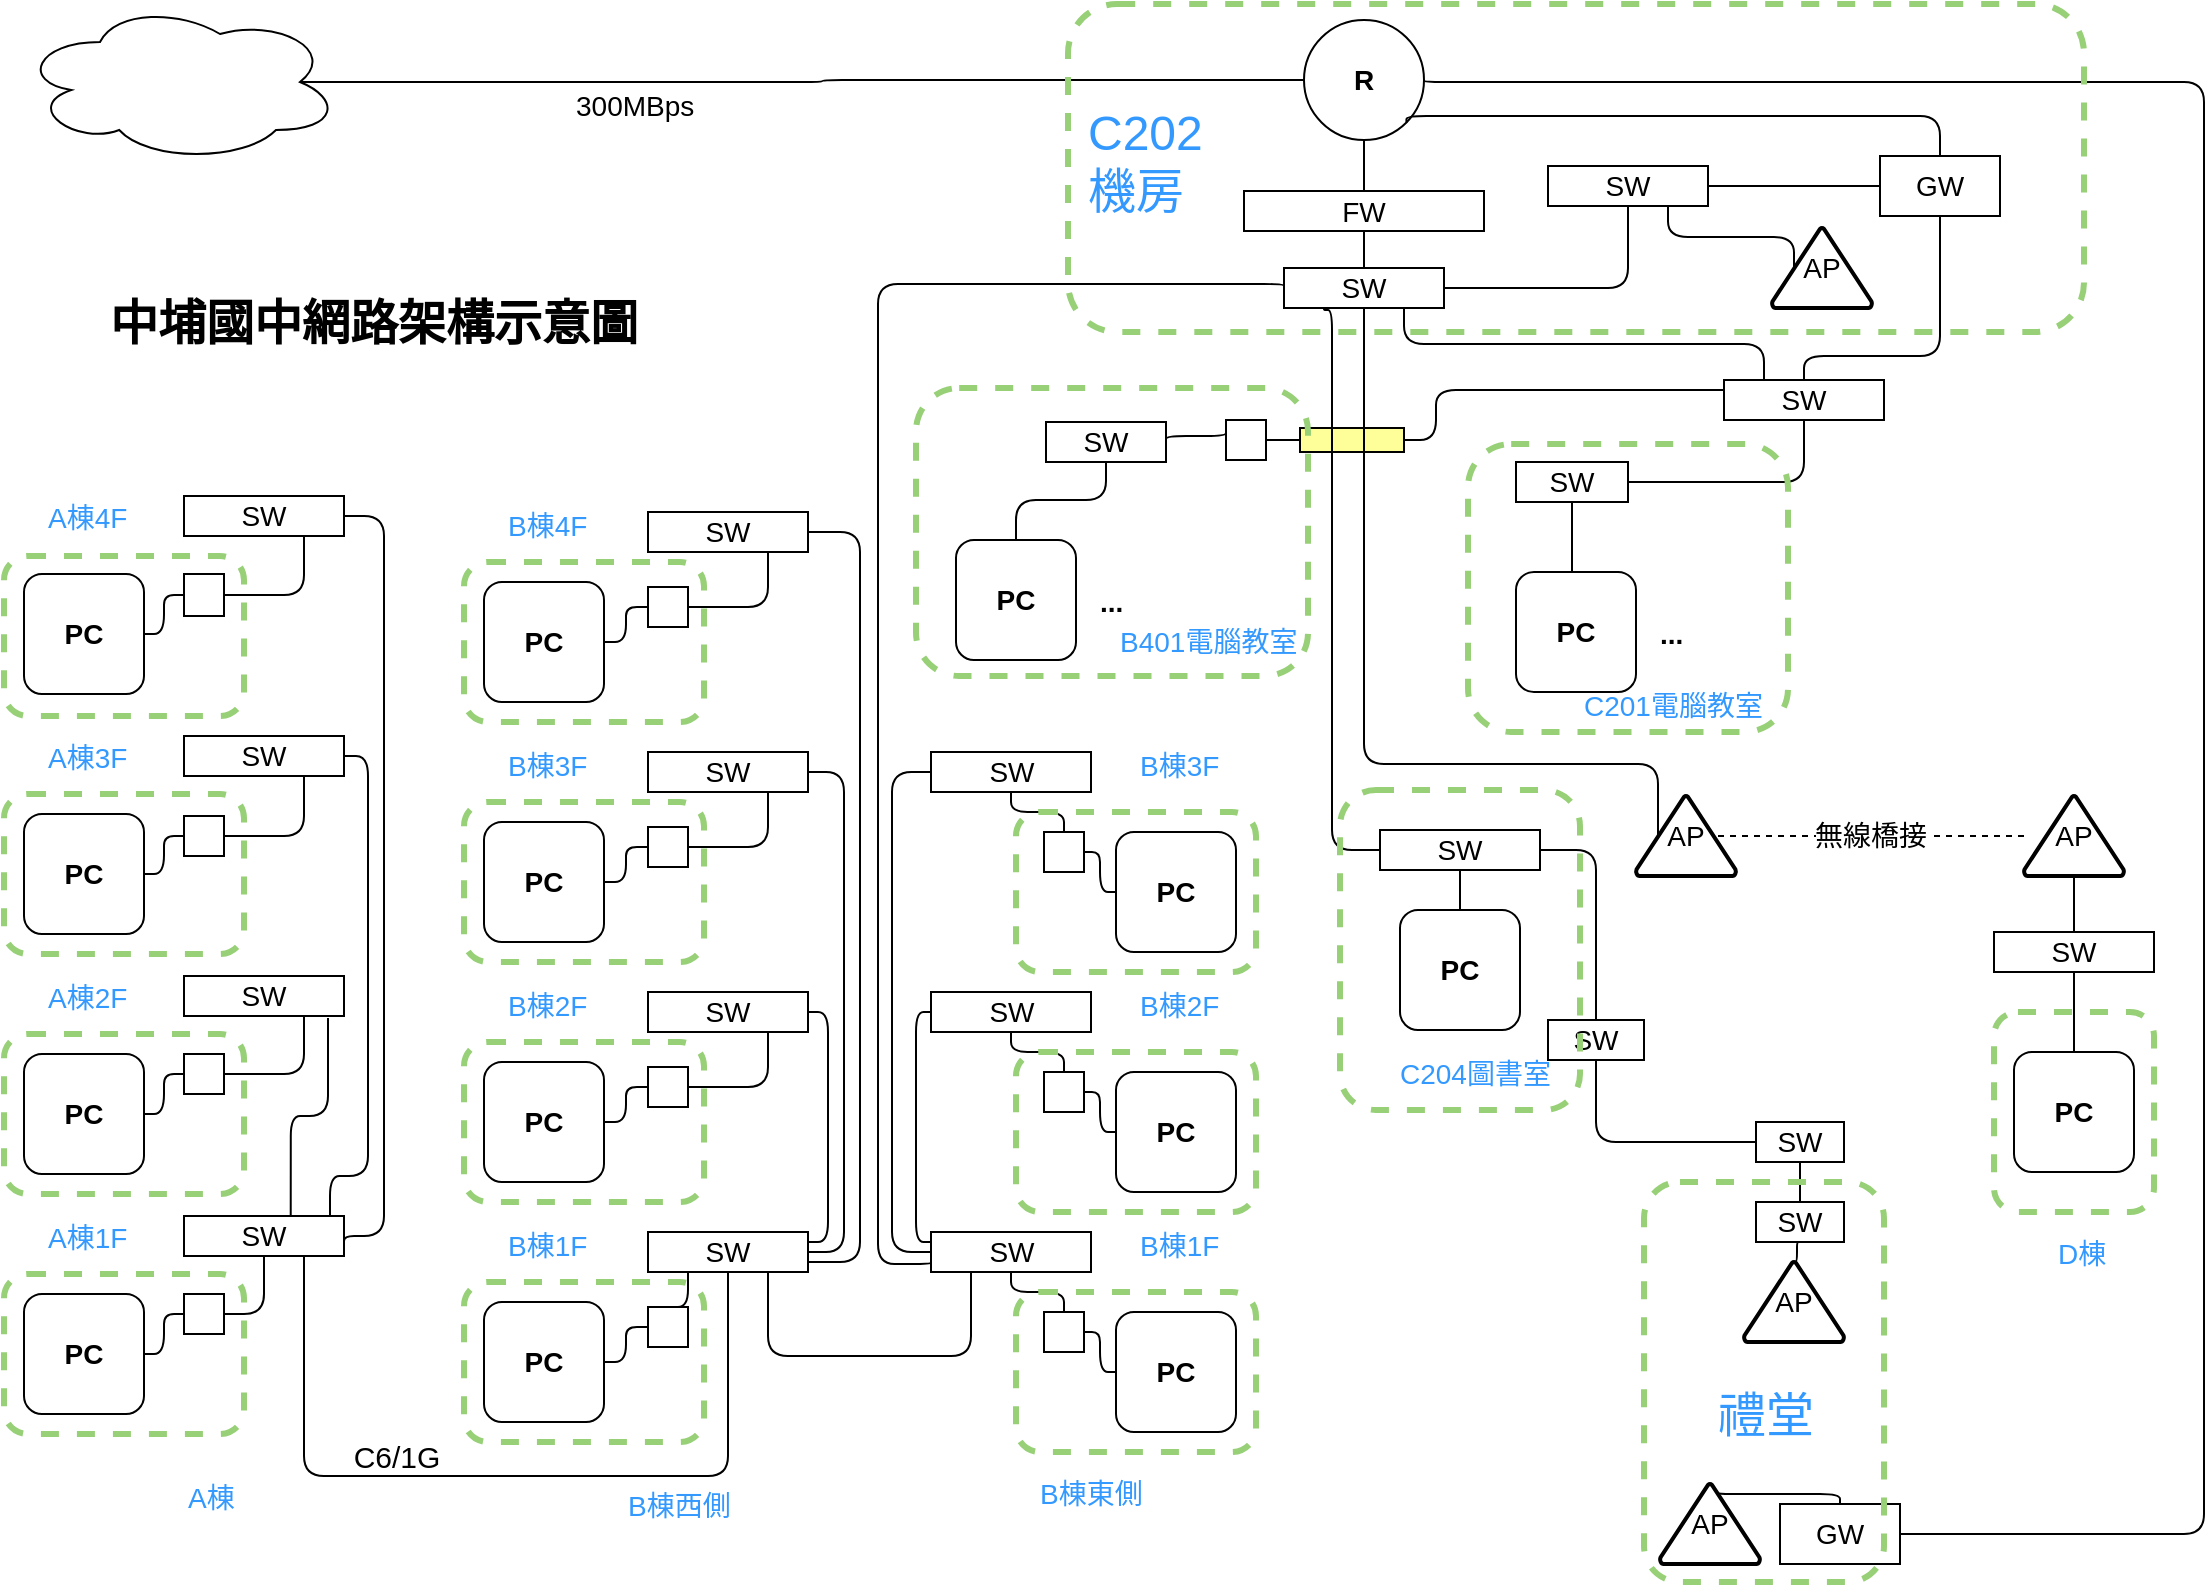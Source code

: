 <mxfile version="12.3.3" type="github" pages="3">
  <diagram id="lHAX9x2BuuFhZPploAq1" name="第1頁">
    <mxGraphModel dx="768" dy="464" grid="1" gridSize="10" guides="1" tooltips="1" connect="1" arrows="1" fold="1" page="1" pageScale="1" pageWidth="1169" pageHeight="827" math="0" shadow="0">
      <root>
        <mxCell id="0"/>
        <mxCell id="1" parent="0"/>
        <mxCell id="RNC7cV8lwbOpFSMDOjC8-1" parent="0"/>
        <mxCell id="RNC7cV8lwbOpFSMDOjC8-2" value="&lt;b style=&quot;font-size: 14px;&quot;&gt;&lt;font style=&quot;font-size: 14px;&quot;&gt;R&lt;/font&gt;&lt;/b&gt;" style="ellipse;whiteSpace=wrap;html=1;aspect=fixed;fontSize=14;" vertex="1" parent="RNC7cV8lwbOpFSMDOjC8-1">
          <mxGeometry x="682" y="28" width="60" height="60" as="geometry"/>
        </mxCell>
        <mxCell id="RNC7cV8lwbOpFSMDOjC8-3" value="&lt;font style=&quot;font-size: 14px;&quot;&gt;FW&lt;/font&gt;" style="rounded=0;whiteSpace=wrap;html=1;fontSize=14;" vertex="1" parent="RNC7cV8lwbOpFSMDOjC8-1">
          <mxGeometry x="652" y="113.5" width="120" height="20" as="geometry"/>
        </mxCell>
        <mxCell id="RNC7cV8lwbOpFSMDOjC8-4" value="" style="endArrow=none;html=1;entryX=0.5;entryY=1;entryDx=0;entryDy=0;exitX=0.5;exitY=0;exitDx=0;exitDy=0;fontSize=14;" edge="1" parent="RNC7cV8lwbOpFSMDOjC8-1" source="RNC7cV8lwbOpFSMDOjC8-3" target="RNC7cV8lwbOpFSMDOjC8-2">
          <mxGeometry width="50" height="50" relative="1" as="geometry">
            <mxPoint x="672" y="228" as="sourcePoint"/>
            <mxPoint x="722" y="178" as="targetPoint"/>
          </mxGeometry>
        </mxCell>
        <mxCell id="RNC7cV8lwbOpFSMDOjC8-5" value="&lt;font style=&quot;font-size: 14px;&quot;&gt;SW&lt;/font&gt;" style="rounded=0;whiteSpace=wrap;html=1;fontSize=14;" vertex="1" parent="RNC7cV8lwbOpFSMDOjC8-1">
          <mxGeometry x="672" y="152" width="80" height="20" as="geometry"/>
        </mxCell>
        <mxCell id="RNC7cV8lwbOpFSMDOjC8-6" value="" style="ellipse;shape=cloud;whiteSpace=wrap;html=1;fontSize=14;" vertex="1" parent="RNC7cV8lwbOpFSMDOjC8-1">
          <mxGeometry x="40" y="19" width="160" height="80" as="geometry"/>
        </mxCell>
        <mxCell id="RNC7cV8lwbOpFSMDOjC8-7" style="edgeStyle=orthogonalEdgeStyle;rounded=1;orthogonalLoop=1;jettySize=auto;html=1;fontSize=14;entryX=0.875;entryY=0.5;entryDx=0;entryDy=0;entryPerimeter=0;endArrow=none;endFill=0;elbow=vertical;exitX=0;exitY=0.5;exitDx=0;exitDy=0;" edge="1" parent="RNC7cV8lwbOpFSMDOjC8-1" source="RNC7cV8lwbOpFSMDOjC8-2" target="RNC7cV8lwbOpFSMDOjC8-6">
          <mxGeometry relative="1" as="geometry">
            <mxPoint x="492" y="52" as="sourcePoint"/>
          </mxGeometry>
        </mxCell>
        <mxCell id="RNC7cV8lwbOpFSMDOjC8-8" value="GW" style="rounded=0;whiteSpace=wrap;html=1;fontSize=14;" vertex="1" parent="RNC7cV8lwbOpFSMDOjC8-1">
          <mxGeometry x="970" y="96" width="60" height="30" as="geometry"/>
        </mxCell>
        <mxCell id="RNC7cV8lwbOpFSMDOjC8-9" value="" style="endArrow=none;html=1;edgeStyle=elbowEdgeStyle;elbow=vertical;exitX=0.5;exitY=0;exitDx=0;exitDy=0;entryX=1;entryY=1;entryDx=0;entryDy=0;fontSize=14;" edge="1" parent="RNC7cV8lwbOpFSMDOjC8-1" source="RNC7cV8lwbOpFSMDOjC8-8" target="RNC7cV8lwbOpFSMDOjC8-2">
          <mxGeometry width="50" height="50" relative="1" as="geometry">
            <mxPoint x="1000" y="59" as="sourcePoint"/>
            <mxPoint x="640" y="79" as="targetPoint"/>
            <Array as="points">
              <mxPoint x="812" y="76"/>
            </Array>
          </mxGeometry>
        </mxCell>
        <mxCell id="RNC7cV8lwbOpFSMDOjC8-10" style="edgeStyle=orthogonalEdgeStyle;rounded=1;orthogonalLoop=1;jettySize=auto;html=1;entryX=0;entryY=0.5;entryDx=0;entryDy=0;endArrow=none;endFill=0;strokeWidth=1;fontSize=14;" edge="1" parent="RNC7cV8lwbOpFSMDOjC8-1" source="RNC7cV8lwbOpFSMDOjC8-11" target="RNC7cV8lwbOpFSMDOjC8-8">
          <mxGeometry relative="1" as="geometry"/>
        </mxCell>
        <mxCell id="RNC7cV8lwbOpFSMDOjC8-11" value="&lt;font style=&quot;font-size: 14px;&quot;&gt;SW&lt;/font&gt;" style="rounded=0;whiteSpace=wrap;html=1;fontSize=14;" vertex="1" parent="RNC7cV8lwbOpFSMDOjC8-1">
          <mxGeometry x="804" y="101" width="80" height="20" as="geometry"/>
        </mxCell>
        <mxCell id="RNC7cV8lwbOpFSMDOjC8-12" style="edgeStyle=orthogonalEdgeStyle;rounded=1;orthogonalLoop=1;jettySize=auto;html=1;exitX=0.5;exitY=0;exitDx=0;exitDy=0;entryX=0.5;entryY=1;entryDx=0;entryDy=0;endArrow=none;endFill=0;strokeWidth=1;fontSize=14;" edge="1" parent="RNC7cV8lwbOpFSMDOjC8-1" source="RNC7cV8lwbOpFSMDOjC8-123" target="RNC7cV8lwbOpFSMDOjC8-8">
          <mxGeometry relative="1" as="geometry">
            <Array as="points">
              <mxPoint x="932" y="196"/>
              <mxPoint x="1000" y="196"/>
            </Array>
          </mxGeometry>
        </mxCell>
        <mxCell id="RNC7cV8lwbOpFSMDOjC8-13" value="" style="edgeStyle=orthogonalEdgeStyle;rounded=1;orthogonalLoop=1;jettySize=auto;html=1;entryX=0.5;entryY=1;entryDx=0;entryDy=0;endArrow=none;endFill=0;strokeWidth=1;fontSize=14;spacingTop=0;" edge="1" parent="RNC7cV8lwbOpFSMDOjC8-1" source="RNC7cV8lwbOpFSMDOjC8-14" target="RNC7cV8lwbOpFSMDOjC8-123">
          <mxGeometry relative="1" as="geometry">
            <mxPoint x="816.143" y="228.143" as="targetPoint"/>
          </mxGeometry>
        </mxCell>
        <mxCell id="RNC7cV8lwbOpFSMDOjC8-14" value="&lt;font style=&quot;font-size: 14px;&quot;&gt;SW&lt;/font&gt;" style="rounded=0;whiteSpace=wrap;html=1;fontSize=14;" vertex="1" parent="RNC7cV8lwbOpFSMDOjC8-1">
          <mxGeometry x="788" y="249" width="56" height="20" as="geometry"/>
        </mxCell>
        <mxCell id="RNC7cV8lwbOpFSMDOjC8-15" style="edgeStyle=orthogonalEdgeStyle;rounded=1;orthogonalLoop=1;jettySize=auto;html=1;exitX=1;exitY=0.5;exitDx=0;exitDy=0;strokeWidth=1;endArrow=none;endFill=0;fontSize=14;" edge="1" parent="RNC7cV8lwbOpFSMDOjC8-1" source="RNC7cV8lwbOpFSMDOjC8-5" target="RNC7cV8lwbOpFSMDOjC8-11">
          <mxGeometry relative="1" as="geometry"/>
        </mxCell>
        <mxCell id="RNC7cV8lwbOpFSMDOjC8-16" value="" style="endArrow=none;html=1;entryX=0.5;entryY=1;entryDx=0;entryDy=0;exitX=0.5;exitY=0;exitDx=0;exitDy=0;fontSize=14;edgeStyle=elbowEdgeStyle;elbow=vertical;" edge="1" parent="RNC7cV8lwbOpFSMDOjC8-1" source="RNC7cV8lwbOpFSMDOjC8-5" target="RNC7cV8lwbOpFSMDOjC8-3">
          <mxGeometry width="50" height="50" relative="1" as="geometry">
            <mxPoint x="320" y="279" as="sourcePoint"/>
            <mxPoint x="370" y="229" as="targetPoint"/>
          </mxGeometry>
        </mxCell>
        <mxCell id="RNC7cV8lwbOpFSMDOjC8-17" style="edgeStyle=elbowEdgeStyle;rounded=1;orthogonalLoop=1;jettySize=auto;html=1;endArrow=none;endFill=0;fontSize=14;entryX=0.75;entryY=1;entryDx=0;entryDy=0;elbow=vertical;exitX=0.22;exitY=0.5;exitDx=0;exitDy=0;exitPerimeter=0;" edge="1" parent="RNC7cV8lwbOpFSMDOjC8-1" source="RNC7cV8lwbOpFSMDOjC8-18" target="RNC7cV8lwbOpFSMDOjC8-11">
          <mxGeometry relative="1" as="geometry">
            <mxPoint x="929" y="139.0" as="sourcePoint"/>
            <mxPoint x="1059" y="119" as="targetPoint"/>
          </mxGeometry>
        </mxCell>
        <mxCell id="RNC7cV8lwbOpFSMDOjC8-18" value="&lt;font style=&quot;font-size: 14px;&quot;&gt;AP&lt;/font&gt;" style="strokeWidth=2;html=1;shape=mxgraph.flowchart.extract_or_measurement;whiteSpace=wrap;fontSize=14;" vertex="1" parent="RNC7cV8lwbOpFSMDOjC8-1">
          <mxGeometry x="916" y="132" width="50" height="40" as="geometry"/>
        </mxCell>
        <mxCell id="RNC7cV8lwbOpFSMDOjC8-19" value="" style="edgeStyle=elbowEdgeStyle;rounded=1;orthogonalLoop=1;jettySize=auto;html=1;entryX=0.5;entryY=1;entryDx=0;entryDy=0;endArrow=none;endFill=0;strokeWidth=1;fontSize=14;" edge="1" parent="RNC7cV8lwbOpFSMDOjC8-1" source="RNC7cV8lwbOpFSMDOjC8-20" target="RNC7cV8lwbOpFSMDOjC8-14">
          <mxGeometry relative="1" as="geometry"/>
        </mxCell>
        <mxCell id="RNC7cV8lwbOpFSMDOjC8-20" value="&lt;b style=&quot;font-size: 14px;&quot;&gt;&lt;font style=&quot;font-size: 14px;&quot;&gt;PC&lt;/font&gt;&lt;/b&gt;" style="whiteSpace=wrap;html=1;aspect=fixed;rounded=1;fontSize=14;" vertex="1" parent="RNC7cV8lwbOpFSMDOjC8-1">
          <mxGeometry x="788" y="304" width="60" height="60" as="geometry"/>
        </mxCell>
        <mxCell id="RNC7cV8lwbOpFSMDOjC8-21" value="..." style="text;html=1;resizable=0;points=[];autosize=1;align=left;verticalAlign=top;spacingTop=-4;fontSize=14;fontStyle=1" vertex="1" parent="RNC7cV8lwbOpFSMDOjC8-1">
          <mxGeometry x="858" y="324" width="30" height="20" as="geometry"/>
        </mxCell>
        <mxCell id="RNC7cV8lwbOpFSMDOjC8-22" value="&lt;font style=&quot;font-size: 14px;&quot;&gt;SW&lt;/font&gt;" style="rounded=0;whiteSpace=wrap;html=1;fontSize=14;" vertex="1" parent="RNC7cV8lwbOpFSMDOjC8-1">
          <mxGeometry x="553" y="229" width="60" height="20" as="geometry"/>
        </mxCell>
        <mxCell id="RNC7cV8lwbOpFSMDOjC8-23" value="" style="edgeStyle=orthogonalEdgeStyle;rounded=1;orthogonalLoop=1;jettySize=auto;html=1;entryX=0.5;entryY=1;entryDx=0;entryDy=0;endArrow=none;endFill=0;strokeWidth=1;fontSize=14;" edge="1" parent="RNC7cV8lwbOpFSMDOjC8-1" source="RNC7cV8lwbOpFSMDOjC8-24" target="RNC7cV8lwbOpFSMDOjC8-22">
          <mxGeometry relative="1" as="geometry"/>
        </mxCell>
        <mxCell id="RNC7cV8lwbOpFSMDOjC8-24" value="&lt;b style=&quot;font-size: 14px;&quot;&gt;&lt;font style=&quot;font-size: 14px;&quot;&gt;PC&lt;/font&gt;&lt;/b&gt;" style="whiteSpace=wrap;html=1;aspect=fixed;rounded=1;fontSize=14;" vertex="1" parent="RNC7cV8lwbOpFSMDOjC8-1">
          <mxGeometry x="508" y="288" width="60" height="60" as="geometry"/>
        </mxCell>
        <mxCell id="RNC7cV8lwbOpFSMDOjC8-25" value="..." style="text;html=1;resizable=0;points=[];autosize=1;align=left;verticalAlign=top;spacingTop=-4;fontSize=14;fontStyle=1" vertex="1" parent="RNC7cV8lwbOpFSMDOjC8-1">
          <mxGeometry x="578" y="308" width="30" height="20" as="geometry"/>
        </mxCell>
        <mxCell id="RNC7cV8lwbOpFSMDOjC8-26" value="" style="rounded=0;whiteSpace=wrap;html=1;strokeColor=#000000;strokeWidth=1;fillColor=none;fontSize=14;" vertex="1" parent="RNC7cV8lwbOpFSMDOjC8-1">
          <mxGeometry x="643" y="228" width="20" height="20" as="geometry"/>
        </mxCell>
        <mxCell id="RNC7cV8lwbOpFSMDOjC8-27" style="edgeStyle=elbowEdgeStyle;rounded=1;orthogonalLoop=1;jettySize=auto;elbow=vertical;html=1;endArrow=none;endFill=0;fontSize=14;exitX=1;exitY=0.5;exitDx=0;exitDy=0;entryX=0;entryY=0.25;entryDx=0;entryDy=0;" edge="1" parent="RNC7cV8lwbOpFSMDOjC8-1" source="RNC7cV8lwbOpFSMDOjC8-22" target="RNC7cV8lwbOpFSMDOjC8-26">
          <mxGeometry relative="1" as="geometry">
            <mxPoint x="572" y="244" as="sourcePoint"/>
            <mxPoint x="620" y="238" as="targetPoint"/>
          </mxGeometry>
        </mxCell>
        <mxCell id="RNC7cV8lwbOpFSMDOjC8-28" style="edgeStyle=elbowEdgeStyle;rounded=1;orthogonalLoop=1;jettySize=auto;html=1;exitX=1;exitY=0.5;exitDx=0;exitDy=0;entryX=0;entryY=0.25;entryDx=0;entryDy=0;endArrow=none;endFill=0;fontSize=14;" edge="1" parent="RNC7cV8lwbOpFSMDOjC8-1" source="RNC7cV8lwbOpFSMDOjC8-29" target="RNC7cV8lwbOpFSMDOjC8-123">
          <mxGeometry relative="1" as="geometry">
            <Array as="points">
              <mxPoint x="748" y="218"/>
              <mxPoint x="868" y="252"/>
              <mxPoint x="948" y="300"/>
              <mxPoint x="928" y="368"/>
              <mxPoint x="952" y="304"/>
              <mxPoint x="928" y="376"/>
              <mxPoint x="956" y="324"/>
              <mxPoint x="940" y="388"/>
              <mxPoint x="956" y="288"/>
            </Array>
          </mxGeometry>
        </mxCell>
        <mxCell id="RNC7cV8lwbOpFSMDOjC8-29" value="" style="rounded=0;whiteSpace=wrap;html=1;strokeColor=#000000;strokeWidth=1;fillColor=#FFFF99;fontSize=14;" vertex="1" parent="RNC7cV8lwbOpFSMDOjC8-1">
          <mxGeometry x="680" y="232" width="52" height="12" as="geometry"/>
        </mxCell>
        <mxCell id="RNC7cV8lwbOpFSMDOjC8-30" style="rounded=1;orthogonalLoop=1;jettySize=auto;html=1;endArrow=none;endFill=0;fontSize=14;elbow=vertical;exitX=1;exitY=0.5;exitDx=0;exitDy=0;entryX=0;entryY=0.5;entryDx=0;entryDy=0;" edge="1" parent="RNC7cV8lwbOpFSMDOjC8-1" source="RNC7cV8lwbOpFSMDOjC8-26" target="RNC7cV8lwbOpFSMDOjC8-29">
          <mxGeometry relative="1" as="geometry">
            <mxPoint x="816" y="260" as="sourcePoint"/>
            <mxPoint x="872" y="256" as="targetPoint"/>
          </mxGeometry>
        </mxCell>
        <mxCell id="RNC7cV8lwbOpFSMDOjC8-31" style="edgeStyle=elbowEdgeStyle;rounded=1;orthogonalLoop=1;jettySize=auto;html=1;exitX=0.25;exitY=0;exitDx=0;exitDy=0;endArrow=none;endFill=0;fontSize=14;elbow=vertical;entryX=0.75;entryY=1;entryDx=0;entryDy=0;" edge="1" parent="RNC7cV8lwbOpFSMDOjC8-1" source="RNC7cV8lwbOpFSMDOjC8-123" target="RNC7cV8lwbOpFSMDOjC8-5">
          <mxGeometry relative="1" as="geometry">
            <mxPoint x="690" y="209" as="targetPoint"/>
            <Array as="points"/>
          </mxGeometry>
        </mxCell>
        <mxCell id="RNC7cV8lwbOpFSMDOjC8-32" value="&lt;font style=&quot;font-size: 14px;&quot;&gt;AP&lt;/font&gt;" style="strokeWidth=2;html=1;shape=mxgraph.flowchart.extract_or_measurement;whiteSpace=wrap;fontSize=14;" vertex="1" parent="RNC7cV8lwbOpFSMDOjC8-1">
          <mxGeometry x="848" y="416" width="50" height="40" as="geometry"/>
        </mxCell>
        <mxCell id="RNC7cV8lwbOpFSMDOjC8-33" value="&lt;font style=&quot;font-size: 14px;&quot;&gt;SW&lt;/font&gt;" style="rounded=0;whiteSpace=wrap;html=1;fontSize=14;" vertex="1" parent="RNC7cV8lwbOpFSMDOjC8-1">
          <mxGeometry x="720" y="433" width="80" height="20" as="geometry"/>
        </mxCell>
        <mxCell id="RNC7cV8lwbOpFSMDOjC8-34" value="" style="edgeStyle=orthogonalEdgeStyle;rounded=1;orthogonalLoop=1;jettySize=auto;html=1;entryX=0.5;entryY=1;entryDx=0;entryDy=0;endArrow=none;endFill=0;strokeWidth=1;fontSize=14;" edge="1" parent="RNC7cV8lwbOpFSMDOjC8-1" source="RNC7cV8lwbOpFSMDOjC8-36" target="RNC7cV8lwbOpFSMDOjC8-33">
          <mxGeometry relative="1" as="geometry"/>
        </mxCell>
        <mxCell id="RNC7cV8lwbOpFSMDOjC8-35" style="edgeStyle=elbowEdgeStyle;rounded=1;orthogonalLoop=1;jettySize=auto;elbow=vertical;html=1;exitX=1;exitY=0.25;exitDx=0;exitDy=0;endArrow=none;endFill=0;fontSize=14;" edge="1" parent="RNC7cV8lwbOpFSMDOjC8-1" source="RNC7cV8lwbOpFSMDOjC8-36" target="RNC7cV8lwbOpFSMDOjC8-139">
          <mxGeometry relative="1" as="geometry"/>
        </mxCell>
        <mxCell id="RNC7cV8lwbOpFSMDOjC8-36" value="&lt;b style=&quot;font-size: 14px;&quot;&gt;&lt;font style=&quot;font-size: 14px;&quot;&gt;PC&lt;/font&gt;&lt;/b&gt;" style="whiteSpace=wrap;html=1;aspect=fixed;rounded=1;fontSize=14;" vertex="1" parent="RNC7cV8lwbOpFSMDOjC8-1">
          <mxGeometry x="730" y="473" width="60" height="60" as="geometry"/>
        </mxCell>
        <mxCell id="RNC7cV8lwbOpFSMDOjC8-37" style="rounded=1;orthogonalLoop=1;jettySize=auto;html=1;exitX=0.5;exitY=0;exitDx=0;exitDy=0;endArrow=none;endFill=0;fontSize=14;edgeStyle=orthogonalEdgeStyle;entryX=1;entryY=0.5;entryDx=0;entryDy=0;" edge="1" parent="RNC7cV8lwbOpFSMDOjC8-1" source="RNC7cV8lwbOpFSMDOjC8-38" target="RNC7cV8lwbOpFSMDOjC8-33">
          <mxGeometry relative="1" as="geometry">
            <mxPoint x="805" y="542" as="targetPoint"/>
          </mxGeometry>
        </mxCell>
        <mxCell id="RNC7cV8lwbOpFSMDOjC8-38" value="&lt;font style=&quot;font-size: 14px;&quot;&gt;SW&lt;/font&gt;" style="rounded=0;whiteSpace=wrap;html=1;fontSize=14;" vertex="1" parent="RNC7cV8lwbOpFSMDOjC8-1">
          <mxGeometry x="804" y="528" width="48" height="20" as="geometry"/>
        </mxCell>
        <mxCell id="RNC7cV8lwbOpFSMDOjC8-39" style="edgeStyle=orthogonalEdgeStyle;rounded=1;orthogonalLoop=1;jettySize=auto;html=1;endArrow=none;endFill=0;fontSize=14;" edge="1" parent="RNC7cV8lwbOpFSMDOjC8-1" source="RNC7cV8lwbOpFSMDOjC8-40" target="RNC7cV8lwbOpFSMDOjC8-38">
          <mxGeometry relative="1" as="geometry"/>
        </mxCell>
        <mxCell id="RNC7cV8lwbOpFSMDOjC8-40" value="&lt;font style=&quot;font-size: 14px;&quot;&gt;SW&lt;/font&gt;" style="rounded=0;whiteSpace=wrap;html=1;fontSize=14;" vertex="1" parent="RNC7cV8lwbOpFSMDOjC8-1">
          <mxGeometry x="908" y="579" width="44" height="20" as="geometry"/>
        </mxCell>
        <mxCell id="RNC7cV8lwbOpFSMDOjC8-41" style="edgeStyle=orthogonalEdgeStyle;rounded=1;orthogonalLoop=1;jettySize=auto;html=1;entryX=0.5;entryY=1;entryDx=0;entryDy=0;endArrow=none;endFill=0;fontSize=14;" edge="1" parent="RNC7cV8lwbOpFSMDOjC8-1" source="RNC7cV8lwbOpFSMDOjC8-42" target="RNC7cV8lwbOpFSMDOjC8-40">
          <mxGeometry relative="1" as="geometry"/>
        </mxCell>
        <mxCell id="RNC7cV8lwbOpFSMDOjC8-42" value="&lt;font style=&quot;font-size: 14px;&quot;&gt;SW&lt;/font&gt;" style="rounded=0;whiteSpace=wrap;html=1;fontSize=14;" vertex="1" parent="RNC7cV8lwbOpFSMDOjC8-1">
          <mxGeometry x="908" y="619" width="44" height="20" as="geometry"/>
        </mxCell>
        <mxCell id="RNC7cV8lwbOpFSMDOjC8-43" style="edgeStyle=elbowEdgeStyle;rounded=1;orthogonalLoop=1;jettySize=auto;html=1;entryX=0.5;entryY=1;entryDx=0;entryDy=0;endArrow=none;endFill=0;fontSize=14;exitX=0.5;exitY=0;exitDx=0;exitDy=0;exitPerimeter=0;" edge="1" parent="RNC7cV8lwbOpFSMDOjC8-1" source="RNC7cV8lwbOpFSMDOjC8-44" target="RNC7cV8lwbOpFSMDOjC8-42">
          <mxGeometry relative="1" as="geometry"/>
        </mxCell>
        <mxCell id="RNC7cV8lwbOpFSMDOjC8-44" value="&lt;font style=&quot;font-size: 14px;&quot;&gt;AP&lt;/font&gt;" style="strokeWidth=2;html=1;shape=mxgraph.flowchart.extract_or_measurement;whiteSpace=wrap;fontSize=14;" vertex="1" parent="RNC7cV8lwbOpFSMDOjC8-1">
          <mxGeometry x="902" y="649" width="50" height="40" as="geometry"/>
        </mxCell>
        <mxCell id="RNC7cV8lwbOpFSMDOjC8-45" style="edgeStyle=orthogonalEdgeStyle;rounded=1;orthogonalLoop=1;jettySize=auto;html=1;entryX=1;entryY=0.5;entryDx=0;entryDy=0;endArrow=none;endFill=0;fontSize=14;exitX=1;exitY=0.5;exitDx=0;exitDy=0;" edge="1" parent="RNC7cV8lwbOpFSMDOjC8-1" source="RNC7cV8lwbOpFSMDOjC8-46" target="RNC7cV8lwbOpFSMDOjC8-2">
          <mxGeometry relative="1" as="geometry">
            <Array as="points">
              <mxPoint x="1132" y="785"/>
              <mxPoint x="1132" y="59"/>
            </Array>
            <mxPoint x="1008" y="785" as="sourcePoint"/>
          </mxGeometry>
        </mxCell>
        <mxCell id="RNC7cV8lwbOpFSMDOjC8-46" value="GW" style="rounded=0;whiteSpace=wrap;html=1;fontSize=14;" vertex="1" parent="RNC7cV8lwbOpFSMDOjC8-1">
          <mxGeometry x="920" y="770" width="60" height="30" as="geometry"/>
        </mxCell>
        <mxCell id="RNC7cV8lwbOpFSMDOjC8-47" style="edgeStyle=elbowEdgeStyle;rounded=1;orthogonalLoop=1;jettySize=auto;html=1;entryX=0.5;entryY=0;entryDx=0;entryDy=0;endArrow=none;endFill=0;fontSize=14;exitX=0.5;exitY=0;exitDx=0;exitDy=0;exitPerimeter=0;elbow=vertical;" edge="1" parent="RNC7cV8lwbOpFSMDOjC8-1" source="RNC7cV8lwbOpFSMDOjC8-48" target="RNC7cV8lwbOpFSMDOjC8-46">
          <mxGeometry relative="1" as="geometry"/>
        </mxCell>
        <mxCell id="RNC7cV8lwbOpFSMDOjC8-48" value="&lt;font style=&quot;font-size: 14px;&quot;&gt;AP&lt;/font&gt;" style="strokeWidth=2;html=1;shape=mxgraph.flowchart.extract_or_measurement;whiteSpace=wrap;fontSize=14;" vertex="1" parent="RNC7cV8lwbOpFSMDOjC8-1">
          <mxGeometry x="860" y="760" width="50" height="40" as="geometry"/>
        </mxCell>
        <mxCell id="RNC7cV8lwbOpFSMDOjC8-49" value="無線橋接" style="edgeStyle=orthogonalEdgeStyle;rounded=1;orthogonalLoop=1;jettySize=auto;html=1;entryX=0.78;entryY=0.5;entryDx=0;entryDy=0;entryPerimeter=0;endArrow=none;endFill=0;fontSize=14;dashed=1;" edge="1" parent="RNC7cV8lwbOpFSMDOjC8-1" source="RNC7cV8lwbOpFSMDOjC8-50" target="RNC7cV8lwbOpFSMDOjC8-32">
          <mxGeometry relative="1" as="geometry"/>
        </mxCell>
        <mxCell id="RNC7cV8lwbOpFSMDOjC8-50" value="&lt;font style=&quot;font-size: 14px;&quot;&gt;AP&lt;/font&gt;" style="strokeWidth=2;html=1;shape=mxgraph.flowchart.extract_or_measurement;whiteSpace=wrap;fontSize=14;" vertex="1" parent="RNC7cV8lwbOpFSMDOjC8-1">
          <mxGeometry x="1042" y="416" width="50" height="40" as="geometry"/>
        </mxCell>
        <mxCell id="RNC7cV8lwbOpFSMDOjC8-51" style="edgeStyle=orthogonalEdgeStyle;rounded=1;orthogonalLoop=1;jettySize=auto;html=1;entryX=0.5;entryY=1;entryDx=0;entryDy=0;entryPerimeter=0;endArrow=none;endFill=0;fontSize=14;" edge="1" parent="RNC7cV8lwbOpFSMDOjC8-1" source="RNC7cV8lwbOpFSMDOjC8-52" target="RNC7cV8lwbOpFSMDOjC8-50">
          <mxGeometry relative="1" as="geometry"/>
        </mxCell>
        <mxCell id="RNC7cV8lwbOpFSMDOjC8-52" value="&lt;font style=&quot;font-size: 14px;&quot;&gt;SW&lt;/font&gt;" style="rounded=0;whiteSpace=wrap;html=1;fontSize=14;" vertex="1" parent="RNC7cV8lwbOpFSMDOjC8-1">
          <mxGeometry x="1027" y="484" width="80" height="20" as="geometry"/>
        </mxCell>
        <mxCell id="RNC7cV8lwbOpFSMDOjC8-53" style="edgeStyle=orthogonalEdgeStyle;rounded=1;orthogonalLoop=1;jettySize=auto;html=1;entryX=0.5;entryY=1;entryDx=0;entryDy=0;endArrow=none;endFill=0;fontSize=14;" edge="1" parent="RNC7cV8lwbOpFSMDOjC8-1" source="RNC7cV8lwbOpFSMDOjC8-54" target="RNC7cV8lwbOpFSMDOjC8-52">
          <mxGeometry relative="1" as="geometry"/>
        </mxCell>
        <mxCell id="RNC7cV8lwbOpFSMDOjC8-54" value="&lt;b style=&quot;font-size: 14px;&quot;&gt;&lt;font style=&quot;font-size: 14px;&quot;&gt;PC&lt;/font&gt;&lt;/b&gt;" style="whiteSpace=wrap;html=1;aspect=fixed;rounded=1;fontSize=14;" vertex="1" parent="RNC7cV8lwbOpFSMDOjC8-1">
          <mxGeometry x="1037" y="544" width="60" height="60" as="geometry"/>
        </mxCell>
        <mxCell id="RNC7cV8lwbOpFSMDOjC8-55" style="edgeStyle=orthogonalEdgeStyle;rounded=1;orthogonalLoop=1;jettySize=auto;html=1;entryX=0;entryY=0.5;entryDx=0;entryDy=0;endArrow=none;endFill=0;fontSize=14;exitX=0;exitY=0.75;exitDx=0;exitDy=0;" edge="1" parent="RNC7cV8lwbOpFSMDOjC8-1" source="RNC7cV8lwbOpFSMDOjC8-102" target="RNC7cV8lwbOpFSMDOjC8-5">
          <mxGeometry relative="1" as="geometry">
            <mxPoint x="610" y="740" as="sourcePoint"/>
            <Array as="points">
              <mxPoint x="496" y="650"/>
              <mxPoint x="469" y="650"/>
              <mxPoint x="469" y="160"/>
              <mxPoint x="672" y="160"/>
            </Array>
          </mxGeometry>
        </mxCell>
        <mxCell id="RNC7cV8lwbOpFSMDOjC8-56" value="&lt;font style=&quot;font-size: 14px;&quot;&gt;SW&lt;/font&gt;" style="rounded=0;whiteSpace=wrap;html=1;fontSize=14;" vertex="1" parent="RNC7cV8lwbOpFSMDOjC8-1">
          <mxGeometry x="354" y="274" width="80" height="20" as="geometry"/>
        </mxCell>
        <mxCell id="RNC7cV8lwbOpFSMDOjC8-57" value="&lt;b style=&quot;font-size: 14px;&quot;&gt;&lt;font style=&quot;font-size: 14px;&quot;&gt;PC&lt;/font&gt;&lt;/b&gt;" style="whiteSpace=wrap;html=1;aspect=fixed;rounded=1;fontSize=14;" vertex="1" parent="RNC7cV8lwbOpFSMDOjC8-1">
          <mxGeometry x="272" y="309" width="60" height="60" as="geometry"/>
        </mxCell>
        <mxCell id="RNC7cV8lwbOpFSMDOjC8-58" style="edgeStyle=orthogonalEdgeStyle;rounded=1;orthogonalLoop=1;jettySize=auto;html=1;exitX=1;exitY=0.5;exitDx=0;exitDy=0;endArrow=none;endFill=0;fontSize=14;entryX=0.75;entryY=1;entryDx=0;entryDy=0;" edge="1" parent="RNC7cV8lwbOpFSMDOjC8-1" source="RNC7cV8lwbOpFSMDOjC8-60" target="RNC7cV8lwbOpFSMDOjC8-56">
          <mxGeometry relative="1" as="geometry">
            <mxPoint x="410" y="294" as="targetPoint"/>
          </mxGeometry>
        </mxCell>
        <mxCell id="RNC7cV8lwbOpFSMDOjC8-59" style="edgeStyle=elbowEdgeStyle;rounded=1;orthogonalLoop=1;jettySize=auto;html=1;endArrow=none;endFill=0;fontSize=14;exitX=1;exitY=0.5;exitDx=0;exitDy=0;" edge="1" parent="RNC7cV8lwbOpFSMDOjC8-1" source="RNC7cV8lwbOpFSMDOjC8-57" target="RNC7cV8lwbOpFSMDOjC8-60">
          <mxGeometry relative="1" as="geometry">
            <mxPoint x="334.118" y="301.794" as="sourcePoint"/>
          </mxGeometry>
        </mxCell>
        <mxCell id="RNC7cV8lwbOpFSMDOjC8-60" value="" style="rounded=0;whiteSpace=wrap;html=1;strokeColor=#000000;strokeWidth=1;fillColor=none;fontSize=14;" vertex="1" parent="RNC7cV8lwbOpFSMDOjC8-1">
          <mxGeometry x="354" y="311.5" width="20" height="20" as="geometry"/>
        </mxCell>
        <mxCell id="RNC7cV8lwbOpFSMDOjC8-61" value="&lt;font style=&quot;font-size: 14px;&quot;&gt;SW&lt;/font&gt;" style="rounded=0;whiteSpace=wrap;html=1;fontSize=14;" vertex="1" parent="RNC7cV8lwbOpFSMDOjC8-1">
          <mxGeometry x="354" y="394" width="80" height="20" as="geometry"/>
        </mxCell>
        <mxCell id="RNC7cV8lwbOpFSMDOjC8-62" value="&lt;b style=&quot;font-size: 14px;&quot;&gt;&lt;font style=&quot;font-size: 14px;&quot;&gt;PC&lt;/font&gt;&lt;/b&gt;" style="whiteSpace=wrap;html=1;aspect=fixed;rounded=1;fontSize=14;" vertex="1" parent="RNC7cV8lwbOpFSMDOjC8-1">
          <mxGeometry x="272" y="429" width="60" height="60" as="geometry"/>
        </mxCell>
        <mxCell id="RNC7cV8lwbOpFSMDOjC8-63" style="edgeStyle=orthogonalEdgeStyle;rounded=1;orthogonalLoop=1;jettySize=auto;html=1;exitX=1;exitY=0.5;exitDx=0;exitDy=0;entryX=0.75;entryY=1;entryDx=0;entryDy=0;endArrow=none;endFill=0;fontSize=14;" edge="1" parent="RNC7cV8lwbOpFSMDOjC8-1" source="RNC7cV8lwbOpFSMDOjC8-65" target="RNC7cV8lwbOpFSMDOjC8-61">
          <mxGeometry relative="1" as="geometry"/>
        </mxCell>
        <mxCell id="RNC7cV8lwbOpFSMDOjC8-64" style="edgeStyle=elbowEdgeStyle;rounded=1;orthogonalLoop=1;jettySize=auto;html=1;endArrow=none;endFill=0;fontSize=14;exitX=1;exitY=0.5;exitDx=0;exitDy=0;" edge="1" parent="RNC7cV8lwbOpFSMDOjC8-1" source="RNC7cV8lwbOpFSMDOjC8-62" target="RNC7cV8lwbOpFSMDOjC8-65">
          <mxGeometry relative="1" as="geometry">
            <mxPoint x="334.118" y="421.794" as="sourcePoint"/>
          </mxGeometry>
        </mxCell>
        <mxCell id="RNC7cV8lwbOpFSMDOjC8-65" value="" style="rounded=0;whiteSpace=wrap;html=1;strokeColor=#000000;strokeWidth=1;fillColor=none;fontSize=14;" vertex="1" parent="RNC7cV8lwbOpFSMDOjC8-1">
          <mxGeometry x="354" y="431.5" width="20" height="20" as="geometry"/>
        </mxCell>
        <mxCell id="RNC7cV8lwbOpFSMDOjC8-66" value="&lt;font style=&quot;font-size: 14px;&quot;&gt;SW&lt;/font&gt;" style="rounded=0;whiteSpace=wrap;html=1;fontSize=14;" vertex="1" parent="RNC7cV8lwbOpFSMDOjC8-1">
          <mxGeometry x="354" y="514" width="80" height="20" as="geometry"/>
        </mxCell>
        <mxCell id="RNC7cV8lwbOpFSMDOjC8-67" value="&lt;b style=&quot;font-size: 14px;&quot;&gt;&lt;font style=&quot;font-size: 14px;&quot;&gt;PC&lt;/font&gt;&lt;/b&gt;" style="whiteSpace=wrap;html=1;aspect=fixed;rounded=1;fontSize=14;" vertex="1" parent="RNC7cV8lwbOpFSMDOjC8-1">
          <mxGeometry x="272" y="549" width="60" height="60" as="geometry"/>
        </mxCell>
        <mxCell id="RNC7cV8lwbOpFSMDOjC8-68" style="edgeStyle=orthogonalEdgeStyle;rounded=1;orthogonalLoop=1;jettySize=auto;html=1;exitX=1;exitY=0.5;exitDx=0;exitDy=0;entryX=0.75;entryY=1;entryDx=0;entryDy=0;endArrow=none;endFill=0;fontSize=14;" edge="1" parent="RNC7cV8lwbOpFSMDOjC8-1" source="RNC7cV8lwbOpFSMDOjC8-70" target="RNC7cV8lwbOpFSMDOjC8-66">
          <mxGeometry relative="1" as="geometry"/>
        </mxCell>
        <mxCell id="RNC7cV8lwbOpFSMDOjC8-69" style="edgeStyle=elbowEdgeStyle;rounded=1;orthogonalLoop=1;jettySize=auto;html=1;endArrow=none;endFill=0;fontSize=14;exitX=1;exitY=0.5;exitDx=0;exitDy=0;" edge="1" parent="RNC7cV8lwbOpFSMDOjC8-1" source="RNC7cV8lwbOpFSMDOjC8-67" target="RNC7cV8lwbOpFSMDOjC8-70">
          <mxGeometry relative="1" as="geometry">
            <mxPoint x="334.118" y="541.794" as="sourcePoint"/>
          </mxGeometry>
        </mxCell>
        <mxCell id="RNC7cV8lwbOpFSMDOjC8-70" value="" style="rounded=0;whiteSpace=wrap;html=1;strokeColor=#000000;strokeWidth=1;fillColor=none;fontSize=14;" vertex="1" parent="RNC7cV8lwbOpFSMDOjC8-1">
          <mxGeometry x="354" y="551.5" width="20" height="20" as="geometry"/>
        </mxCell>
        <mxCell id="RNC7cV8lwbOpFSMDOjC8-71" value="&lt;font style=&quot;font-size: 14px;&quot;&gt;SW&lt;/font&gt;" style="rounded=0;whiteSpace=wrap;html=1;fontSize=14;" vertex="1" parent="RNC7cV8lwbOpFSMDOjC8-1">
          <mxGeometry x="122" y="266" width="80" height="20" as="geometry"/>
        </mxCell>
        <mxCell id="RNC7cV8lwbOpFSMDOjC8-72" value="&lt;b style=&quot;font-size: 14px;&quot;&gt;&lt;font style=&quot;font-size: 14px;&quot;&gt;PC&lt;/font&gt;&lt;/b&gt;" style="whiteSpace=wrap;html=1;aspect=fixed;rounded=1;fontSize=14;" vertex="1" parent="RNC7cV8lwbOpFSMDOjC8-1">
          <mxGeometry x="42" y="305" width="60" height="60" as="geometry"/>
        </mxCell>
        <mxCell id="RNC7cV8lwbOpFSMDOjC8-73" style="edgeStyle=orthogonalEdgeStyle;rounded=1;orthogonalLoop=1;jettySize=auto;html=1;exitX=1;exitY=0.5;exitDx=0;exitDy=0;entryX=0.75;entryY=1;entryDx=0;entryDy=0;endArrow=none;endFill=0;fontSize=14;" edge="1" parent="RNC7cV8lwbOpFSMDOjC8-1" source="RNC7cV8lwbOpFSMDOjC8-75" target="RNC7cV8lwbOpFSMDOjC8-71">
          <mxGeometry relative="1" as="geometry"/>
        </mxCell>
        <mxCell id="RNC7cV8lwbOpFSMDOjC8-74" style="edgeStyle=elbowEdgeStyle;rounded=1;orthogonalLoop=1;jettySize=auto;html=1;endArrow=none;endFill=0;fontSize=14;exitX=1;exitY=0.5;exitDx=0;exitDy=0;" edge="1" parent="RNC7cV8lwbOpFSMDOjC8-1" source="RNC7cV8lwbOpFSMDOjC8-72" target="RNC7cV8lwbOpFSMDOjC8-75">
          <mxGeometry relative="1" as="geometry"/>
        </mxCell>
        <mxCell id="RNC7cV8lwbOpFSMDOjC8-75" value="" style="rounded=0;whiteSpace=wrap;html=1;strokeColor=#000000;strokeWidth=1;fillColor=none;fontSize=14;" vertex="1" parent="RNC7cV8lwbOpFSMDOjC8-1">
          <mxGeometry x="122" y="305" width="20" height="21" as="geometry"/>
        </mxCell>
        <mxCell id="RNC7cV8lwbOpFSMDOjC8-76" value="&lt;font style=&quot;font-size: 14px;&quot;&gt;SW&lt;/font&gt;" style="rounded=0;whiteSpace=wrap;html=1;fontSize=14;" vertex="1" parent="RNC7cV8lwbOpFSMDOjC8-1">
          <mxGeometry x="122" y="386" width="80" height="20" as="geometry"/>
        </mxCell>
        <mxCell id="RNC7cV8lwbOpFSMDOjC8-77" value="&lt;b style=&quot;font-size: 14px;&quot;&gt;&lt;font style=&quot;font-size: 14px;&quot;&gt;PC&lt;/font&gt;&lt;/b&gt;" style="whiteSpace=wrap;html=1;aspect=fixed;rounded=1;fontSize=14;" vertex="1" parent="RNC7cV8lwbOpFSMDOjC8-1">
          <mxGeometry x="42" y="425" width="60" height="60" as="geometry"/>
        </mxCell>
        <mxCell id="RNC7cV8lwbOpFSMDOjC8-78" style="edgeStyle=orthogonalEdgeStyle;rounded=1;orthogonalLoop=1;jettySize=auto;html=1;exitX=1;exitY=0.5;exitDx=0;exitDy=0;entryX=0.75;entryY=1;entryDx=0;entryDy=0;endArrow=none;endFill=0;fontSize=14;" edge="1" parent="RNC7cV8lwbOpFSMDOjC8-1" source="RNC7cV8lwbOpFSMDOjC8-80" target="RNC7cV8lwbOpFSMDOjC8-76">
          <mxGeometry relative="1" as="geometry"/>
        </mxCell>
        <mxCell id="RNC7cV8lwbOpFSMDOjC8-79" style="edgeStyle=elbowEdgeStyle;rounded=1;orthogonalLoop=1;jettySize=auto;html=1;endArrow=none;endFill=0;fontSize=14;" edge="1" parent="RNC7cV8lwbOpFSMDOjC8-1" source="RNC7cV8lwbOpFSMDOjC8-77" target="RNC7cV8lwbOpFSMDOjC8-80">
          <mxGeometry relative="1" as="geometry"/>
        </mxCell>
        <mxCell id="RNC7cV8lwbOpFSMDOjC8-80" value="" style="rounded=0;whiteSpace=wrap;html=1;strokeColor=#000000;strokeWidth=1;fillColor=none;fontSize=14;" vertex="1" parent="RNC7cV8lwbOpFSMDOjC8-1">
          <mxGeometry x="122" y="426" width="20" height="20" as="geometry"/>
        </mxCell>
        <mxCell id="RNC7cV8lwbOpFSMDOjC8-81" value="&lt;font style=&quot;font-size: 14px;&quot;&gt;SW&lt;/font&gt;" style="rounded=0;whiteSpace=wrap;html=1;fontSize=14;" vertex="1" parent="RNC7cV8lwbOpFSMDOjC8-1">
          <mxGeometry x="122" y="506" width="80" height="20" as="geometry"/>
        </mxCell>
        <mxCell id="RNC7cV8lwbOpFSMDOjC8-82" value="&lt;b style=&quot;font-size: 14px;&quot;&gt;&lt;font style=&quot;font-size: 14px;&quot;&gt;PC&lt;/font&gt;&lt;/b&gt;" style="whiteSpace=wrap;html=1;aspect=fixed;rounded=1;fontSize=14;" vertex="1" parent="RNC7cV8lwbOpFSMDOjC8-1">
          <mxGeometry x="42" y="545" width="60" height="60" as="geometry"/>
        </mxCell>
        <mxCell id="RNC7cV8lwbOpFSMDOjC8-83" style="edgeStyle=orthogonalEdgeStyle;rounded=1;orthogonalLoop=1;jettySize=auto;html=1;exitX=1;exitY=0.5;exitDx=0;exitDy=0;entryX=0.75;entryY=1;entryDx=0;entryDy=0;endArrow=none;endFill=0;fontSize=14;" edge="1" parent="RNC7cV8lwbOpFSMDOjC8-1" source="RNC7cV8lwbOpFSMDOjC8-85" target="RNC7cV8lwbOpFSMDOjC8-81">
          <mxGeometry relative="1" as="geometry"/>
        </mxCell>
        <mxCell id="RNC7cV8lwbOpFSMDOjC8-84" style="edgeStyle=elbowEdgeStyle;rounded=1;orthogonalLoop=1;jettySize=auto;html=1;endArrow=none;endFill=0;fontSize=14;" edge="1" parent="RNC7cV8lwbOpFSMDOjC8-1" source="RNC7cV8lwbOpFSMDOjC8-82" target="RNC7cV8lwbOpFSMDOjC8-85">
          <mxGeometry relative="1" as="geometry"/>
        </mxCell>
        <mxCell id="RNC7cV8lwbOpFSMDOjC8-85" value="" style="rounded=0;whiteSpace=wrap;html=1;strokeColor=#000000;strokeWidth=1;fillColor=none;fontSize=14;" vertex="1" parent="RNC7cV8lwbOpFSMDOjC8-1">
          <mxGeometry x="122" y="545" width="20" height="20" as="geometry"/>
        </mxCell>
        <mxCell id="RNC7cV8lwbOpFSMDOjC8-86" value="&lt;font style=&quot;font-size: 14px;&quot;&gt;SW&lt;/font&gt;" style="rounded=0;whiteSpace=wrap;html=1;fontSize=14;" vertex="1" parent="RNC7cV8lwbOpFSMDOjC8-1">
          <mxGeometry x="122" y="626" width="80" height="20" as="geometry"/>
        </mxCell>
        <mxCell id="RNC7cV8lwbOpFSMDOjC8-87" style="edgeStyle=orthogonalEdgeStyle;rounded=1;orthogonalLoop=1;jettySize=auto;html=1;exitX=1;exitY=0.5;exitDx=0;exitDy=0;entryX=1;entryY=0.75;entryDx=0;entryDy=0;endArrow=none;endFill=0;fontSize=14;" edge="1" parent="RNC7cV8lwbOpFSMDOjC8-1" source="RNC7cV8lwbOpFSMDOjC8-71" target="RNC7cV8lwbOpFSMDOjC8-86">
          <mxGeometry relative="1" as="geometry">
            <Array as="points">
              <mxPoint x="222" y="276"/>
              <mxPoint x="222" y="636"/>
              <mxPoint x="202" y="636"/>
            </Array>
          </mxGeometry>
        </mxCell>
        <mxCell id="RNC7cV8lwbOpFSMDOjC8-88" style="edgeStyle=orthogonalEdgeStyle;rounded=1;orthogonalLoop=1;jettySize=auto;html=1;endArrow=none;endFill=0;fontSize=14;exitX=1;exitY=0.5;exitDx=0;exitDy=0;" edge="1" parent="RNC7cV8lwbOpFSMDOjC8-1" source="RNC7cV8lwbOpFSMDOjC8-76">
          <mxGeometry relative="1" as="geometry">
            <Array as="points">
              <mxPoint x="214" y="396"/>
              <mxPoint x="214" y="606"/>
              <mxPoint x="195" y="606"/>
            </Array>
            <mxPoint x="195" y="626" as="targetPoint"/>
          </mxGeometry>
        </mxCell>
        <mxCell id="RNC7cV8lwbOpFSMDOjC8-89" style="edgeStyle=orthogonalEdgeStyle;rounded=1;orthogonalLoop=1;jettySize=auto;html=1;entryX=0.667;entryY=-0.017;entryDx=0;entryDy=0;endArrow=none;endFill=0;fontSize=14;exitX=0.9;exitY=1.05;exitDx=0;exitDy=0;entryPerimeter=0;exitPerimeter=0;" edge="1" parent="RNC7cV8lwbOpFSMDOjC8-1" source="RNC7cV8lwbOpFSMDOjC8-81" target="RNC7cV8lwbOpFSMDOjC8-86">
          <mxGeometry relative="1" as="geometry"/>
        </mxCell>
        <mxCell id="RNC7cV8lwbOpFSMDOjC8-90" value="&lt;b style=&quot;font-size: 14px;&quot;&gt;&lt;font style=&quot;font-size: 14px;&quot;&gt;PC&lt;/font&gt;&lt;/b&gt;" style="whiteSpace=wrap;html=1;aspect=fixed;rounded=1;direction=south;fontSize=14;" vertex="1" parent="RNC7cV8lwbOpFSMDOjC8-1">
          <mxGeometry x="42" y="665" width="60" height="60" as="geometry"/>
        </mxCell>
        <mxCell id="RNC7cV8lwbOpFSMDOjC8-91" style="edgeStyle=orthogonalEdgeStyle;rounded=1;orthogonalLoop=1;jettySize=auto;html=1;exitX=1;exitY=0.5;exitDx=0;exitDy=0;endArrow=none;endFill=0;fontSize=14;" edge="1" parent="RNC7cV8lwbOpFSMDOjC8-1" source="RNC7cV8lwbOpFSMDOjC8-92">
          <mxGeometry relative="1" as="geometry">
            <mxPoint x="162" y="646" as="targetPoint"/>
          </mxGeometry>
        </mxCell>
        <mxCell id="RNC7cV8lwbOpFSMDOjC8-92" value="" style="rounded=0;whiteSpace=wrap;html=1;strokeColor=#000000;strokeWidth=1;fillColor=none;fontSize=14;" vertex="1" parent="RNC7cV8lwbOpFSMDOjC8-1">
          <mxGeometry x="122" y="665" width="20" height="20" as="geometry"/>
        </mxCell>
        <mxCell id="RNC7cV8lwbOpFSMDOjC8-93" style="edgeStyle=elbowEdgeStyle;rounded=1;orthogonalLoop=1;jettySize=auto;html=1;entryX=0;entryY=0.5;entryDx=0;entryDy=0;endArrow=none;endFill=0;" edge="1" parent="RNC7cV8lwbOpFSMDOjC8-1" source="RNC7cV8lwbOpFSMDOjC8-90" target="RNC7cV8lwbOpFSMDOjC8-92">
          <mxGeometry relative="1" as="geometry"/>
        </mxCell>
        <mxCell id="RNC7cV8lwbOpFSMDOjC8-94" value="&lt;b style=&quot;font-size: 14px;&quot;&gt;&lt;font style=&quot;font-size: 14px;&quot;&gt;PC&lt;/font&gt;&lt;/b&gt;" style="whiteSpace=wrap;html=1;aspect=fixed;rounded=1;fontSize=14;" vertex="1" parent="RNC7cV8lwbOpFSMDOjC8-1">
          <mxGeometry x="588" y="434" width="60" height="60" as="geometry"/>
        </mxCell>
        <mxCell id="RNC7cV8lwbOpFSMDOjC8-95" style="edgeStyle=elbowEdgeStyle;rounded=1;orthogonalLoop=1;jettySize=auto;html=1;endArrow=none;endFill=0;fontSize=14;exitX=0;exitY=0.5;exitDx=0;exitDy=0;" edge="1" parent="RNC7cV8lwbOpFSMDOjC8-1" source="RNC7cV8lwbOpFSMDOjC8-94" target="RNC7cV8lwbOpFSMDOjC8-96">
          <mxGeometry relative="1" as="geometry"/>
        </mxCell>
        <mxCell id="RNC7cV8lwbOpFSMDOjC8-96" value="" style="rounded=0;whiteSpace=wrap;html=1;strokeColor=#000000;strokeWidth=1;fillColor=none;fontSize=14;" vertex="1" parent="RNC7cV8lwbOpFSMDOjC8-1">
          <mxGeometry x="552" y="434" width="20" height="20" as="geometry"/>
        </mxCell>
        <mxCell id="RNC7cV8lwbOpFSMDOjC8-97" value="&lt;font style=&quot;font-size: 14px;&quot;&gt;SW&lt;/font&gt;" style="rounded=0;whiteSpace=wrap;html=1;fontSize=14;" vertex="1" parent="RNC7cV8lwbOpFSMDOjC8-1">
          <mxGeometry x="495.5" y="394" width="80" height="20" as="geometry"/>
        </mxCell>
        <mxCell id="RNC7cV8lwbOpFSMDOjC8-98" style="edgeStyle=elbowEdgeStyle;rounded=1;orthogonalLoop=1;jettySize=auto;html=1;entryX=0.5;entryY=1;entryDx=0;entryDy=0;endArrow=none;endFill=0;fontSize=14;elbow=vertical;" edge="1" parent="RNC7cV8lwbOpFSMDOjC8-1" source="RNC7cV8lwbOpFSMDOjC8-96" target="RNC7cV8lwbOpFSMDOjC8-97">
          <mxGeometry relative="1" as="geometry"/>
        </mxCell>
        <mxCell id="RNC7cV8lwbOpFSMDOjC8-99" value="&lt;b style=&quot;font-size: 14px;&quot;&gt;&lt;font style=&quot;font-size: 14px;&quot;&gt;PC&lt;/font&gt;&lt;/b&gt;" style="whiteSpace=wrap;html=1;aspect=fixed;rounded=1;fontSize=14;" vertex="1" parent="RNC7cV8lwbOpFSMDOjC8-1">
          <mxGeometry x="588" y="674" width="60" height="60" as="geometry"/>
        </mxCell>
        <mxCell id="RNC7cV8lwbOpFSMDOjC8-100" style="edgeStyle=elbowEdgeStyle;rounded=1;orthogonalLoop=1;jettySize=auto;html=1;endArrow=none;endFill=0;fontSize=14;exitX=0;exitY=0.5;exitDx=0;exitDy=0;" edge="1" parent="RNC7cV8lwbOpFSMDOjC8-1" source="RNC7cV8lwbOpFSMDOjC8-99" target="RNC7cV8lwbOpFSMDOjC8-101">
          <mxGeometry relative="1" as="geometry"/>
        </mxCell>
        <mxCell id="RNC7cV8lwbOpFSMDOjC8-101" value="" style="rounded=0;whiteSpace=wrap;html=1;strokeColor=#000000;strokeWidth=1;fillColor=none;fontSize=14;" vertex="1" parent="RNC7cV8lwbOpFSMDOjC8-1">
          <mxGeometry x="552" y="674" width="20" height="20" as="geometry"/>
        </mxCell>
        <mxCell id="RNC7cV8lwbOpFSMDOjC8-102" value="&lt;font style=&quot;font-size: 14px;&quot;&gt;SW&lt;/font&gt;" style="rounded=0;whiteSpace=wrap;html=1;fontSize=14;" vertex="1" parent="RNC7cV8lwbOpFSMDOjC8-1">
          <mxGeometry x="495.5" y="634" width="80" height="20" as="geometry"/>
        </mxCell>
        <mxCell id="RNC7cV8lwbOpFSMDOjC8-103" style="edgeStyle=orthogonalEdgeStyle;rounded=1;orthogonalLoop=1;jettySize=auto;html=1;entryX=0;entryY=0.5;entryDx=0;entryDy=0;endArrow=none;endFill=0;fontSize=14;exitX=0;exitY=0.5;exitDx=0;exitDy=0;" edge="1" parent="RNC7cV8lwbOpFSMDOjC8-1" source="RNC7cV8lwbOpFSMDOjC8-97" target="RNC7cV8lwbOpFSMDOjC8-102">
          <mxGeometry relative="1" as="geometry">
            <Array as="points">
              <mxPoint x="476" y="404"/>
              <mxPoint x="476" y="644"/>
            </Array>
          </mxGeometry>
        </mxCell>
        <mxCell id="RNC7cV8lwbOpFSMDOjC8-104" style="edgeStyle=elbowEdgeStyle;rounded=1;orthogonalLoop=1;jettySize=auto;html=1;entryX=0.5;entryY=1;entryDx=0;entryDy=0;endArrow=none;endFill=0;fontSize=14;elbow=vertical;" edge="1" parent="RNC7cV8lwbOpFSMDOjC8-1" source="RNC7cV8lwbOpFSMDOjC8-101" target="RNC7cV8lwbOpFSMDOjC8-102">
          <mxGeometry relative="1" as="geometry"/>
        </mxCell>
        <mxCell id="RNC7cV8lwbOpFSMDOjC8-105" value="&lt;b style=&quot;font-size: 14px;&quot;&gt;&lt;font style=&quot;font-size: 14px;&quot;&gt;PC&lt;/font&gt;&lt;/b&gt;" style="whiteSpace=wrap;html=1;aspect=fixed;rounded=1;fontSize=14;" vertex="1" parent="RNC7cV8lwbOpFSMDOjC8-1">
          <mxGeometry x="588" y="554" width="60" height="60" as="geometry"/>
        </mxCell>
        <mxCell id="RNC7cV8lwbOpFSMDOjC8-106" value="" style="rounded=0;whiteSpace=wrap;html=1;strokeColor=#000000;strokeWidth=1;fillColor=none;fontSize=14;" vertex="1" parent="RNC7cV8lwbOpFSMDOjC8-1">
          <mxGeometry x="552" y="554" width="20" height="20" as="geometry"/>
        </mxCell>
        <mxCell id="RNC7cV8lwbOpFSMDOjC8-107" style="edgeStyle=elbowEdgeStyle;rounded=1;orthogonalLoop=1;jettySize=auto;html=1;entryX=1;entryY=0.5;entryDx=0;entryDy=0;endArrow=none;endFill=0;fontSize=14;" edge="1" parent="RNC7cV8lwbOpFSMDOjC8-1" source="RNC7cV8lwbOpFSMDOjC8-105" target="RNC7cV8lwbOpFSMDOjC8-106">
          <mxGeometry relative="1" as="geometry"/>
        </mxCell>
        <mxCell id="RNC7cV8lwbOpFSMDOjC8-108" value="&lt;font style=&quot;font-size: 14px;&quot;&gt;SW&lt;/font&gt;" style="rounded=0;whiteSpace=wrap;html=1;fontSize=14;" vertex="1" parent="RNC7cV8lwbOpFSMDOjC8-1">
          <mxGeometry x="495.5" y="514" width="80" height="20" as="geometry"/>
        </mxCell>
        <mxCell id="RNC7cV8lwbOpFSMDOjC8-109" style="edgeStyle=orthogonalEdgeStyle;rounded=1;orthogonalLoop=1;jettySize=auto;html=1;endArrow=none;endFill=0;fontSize=14;exitX=0;exitY=0.5;exitDx=0;exitDy=0;entryX=0;entryY=0.25;entryDx=0;entryDy=0;" edge="1" parent="RNC7cV8lwbOpFSMDOjC8-1" source="RNC7cV8lwbOpFSMDOjC8-108" target="RNC7cV8lwbOpFSMDOjC8-102">
          <mxGeometry relative="1" as="geometry">
            <mxPoint x="525.5" y="594" as="sourcePoint"/>
            <Array as="points">
              <mxPoint x="488" y="524"/>
              <mxPoint x="488" y="639"/>
            </Array>
          </mxGeometry>
        </mxCell>
        <mxCell id="RNC7cV8lwbOpFSMDOjC8-110" style="edgeStyle=elbowEdgeStyle;rounded=1;orthogonalLoop=1;jettySize=auto;html=1;entryX=0.5;entryY=1;entryDx=0;entryDy=0;endArrow=none;endFill=0;fontSize=14;elbow=vertical;" edge="1" parent="RNC7cV8lwbOpFSMDOjC8-1" source="RNC7cV8lwbOpFSMDOjC8-106" target="RNC7cV8lwbOpFSMDOjC8-108">
          <mxGeometry relative="1" as="geometry"/>
        </mxCell>
        <mxCell id="RNC7cV8lwbOpFSMDOjC8-111" style="edgeStyle=elbowEdgeStyle;rounded=1;orthogonalLoop=1;jettySize=auto;html=1;exitX=0.75;exitY=1;exitDx=0;exitDy=0;entryX=0.25;entryY=1;entryDx=0;entryDy=0;endArrow=none;endFill=0;fontSize=14;" edge="1" parent="RNC7cV8lwbOpFSMDOjC8-1" source="RNC7cV8lwbOpFSMDOjC8-112" target="RNC7cV8lwbOpFSMDOjC8-102">
          <mxGeometry relative="1" as="geometry">
            <Array as="points">
              <mxPoint x="464" y="696"/>
              <mxPoint x="564" y="666"/>
              <mxPoint x="500" y="678"/>
              <mxPoint x="414" y="722"/>
              <mxPoint x="432" y="722"/>
              <mxPoint x="394" y="694"/>
              <mxPoint x="444" y="678"/>
              <mxPoint x="491" y="756"/>
            </Array>
          </mxGeometry>
        </mxCell>
        <mxCell id="RNC7cV8lwbOpFSMDOjC8-112" value="&lt;font style=&quot;font-size: 14px;&quot;&gt;SW&lt;/font&gt;" style="rounded=0;whiteSpace=wrap;html=1;fontSize=14;" vertex="1" parent="RNC7cV8lwbOpFSMDOjC8-1">
          <mxGeometry x="354" y="634" width="80" height="20" as="geometry"/>
        </mxCell>
        <mxCell id="RNC7cV8lwbOpFSMDOjC8-113" style="edgeStyle=orthogonalEdgeStyle;rounded=1;orthogonalLoop=1;jettySize=auto;html=1;exitX=1;exitY=0.5;exitDx=0;exitDy=0;entryX=1;entryY=0.75;entryDx=0;entryDy=0;endArrow=none;endFill=0;fontSize=14;" edge="1" parent="RNC7cV8lwbOpFSMDOjC8-1" source="RNC7cV8lwbOpFSMDOjC8-56" target="RNC7cV8lwbOpFSMDOjC8-112">
          <mxGeometry relative="1" as="geometry">
            <Array as="points">
              <mxPoint x="460" y="284"/>
              <mxPoint x="460" y="649"/>
            </Array>
          </mxGeometry>
        </mxCell>
        <mxCell id="RNC7cV8lwbOpFSMDOjC8-114" value="&lt;b style=&quot;font-size: 14px;&quot;&gt;&lt;font style=&quot;font-size: 14px;&quot;&gt;PC&lt;/font&gt;&lt;/b&gt;" style="whiteSpace=wrap;html=1;aspect=fixed;rounded=1;fontSize=14;" vertex="1" parent="RNC7cV8lwbOpFSMDOjC8-1">
          <mxGeometry x="272" y="669" width="60" height="60" as="geometry"/>
        </mxCell>
        <mxCell id="RNC7cV8lwbOpFSMDOjC8-115" style="edgeStyle=orthogonalEdgeStyle;rounded=1;orthogonalLoop=1;jettySize=auto;html=1;exitX=0.5;exitY=0;exitDx=0;exitDy=0;entryX=0.25;entryY=1;entryDx=0;entryDy=0;endArrow=none;endFill=0;fontSize=14;" edge="1" parent="RNC7cV8lwbOpFSMDOjC8-1" source="RNC7cV8lwbOpFSMDOjC8-117" target="RNC7cV8lwbOpFSMDOjC8-112">
          <mxGeometry relative="1" as="geometry"/>
        </mxCell>
        <mxCell id="RNC7cV8lwbOpFSMDOjC8-116" style="edgeStyle=elbowEdgeStyle;rounded=1;orthogonalLoop=1;jettySize=auto;html=1;endArrow=none;endFill=0;fontSize=14;exitX=1;exitY=0.5;exitDx=0;exitDy=0;" edge="1" parent="RNC7cV8lwbOpFSMDOjC8-1" source="RNC7cV8lwbOpFSMDOjC8-114" target="RNC7cV8lwbOpFSMDOjC8-117">
          <mxGeometry relative="1" as="geometry">
            <mxPoint x="334.118" y="661.794" as="sourcePoint"/>
          </mxGeometry>
        </mxCell>
        <mxCell id="RNC7cV8lwbOpFSMDOjC8-117" value="" style="rounded=0;whiteSpace=wrap;html=1;strokeColor=#000000;strokeWidth=1;fillColor=none;fontSize=14;" vertex="1" parent="RNC7cV8lwbOpFSMDOjC8-1">
          <mxGeometry x="354" y="671.5" width="20" height="20" as="geometry"/>
        </mxCell>
        <mxCell id="RNC7cV8lwbOpFSMDOjC8-118" style="edgeStyle=orthogonalEdgeStyle;rounded=1;orthogonalLoop=1;jettySize=auto;html=1;entryX=1;entryY=0.5;entryDx=0;entryDy=0;endArrow=none;endFill=0;fontSize=14;exitX=1;exitY=0.5;exitDx=0;exitDy=0;" edge="1" parent="RNC7cV8lwbOpFSMDOjC8-1" source="RNC7cV8lwbOpFSMDOjC8-61" target="RNC7cV8lwbOpFSMDOjC8-112">
          <mxGeometry relative="1" as="geometry">
            <Array as="points">
              <mxPoint x="452" y="404"/>
              <mxPoint x="452" y="644"/>
            </Array>
          </mxGeometry>
        </mxCell>
        <mxCell id="RNC7cV8lwbOpFSMDOjC8-119" style="edgeStyle=orthogonalEdgeStyle;rounded=1;orthogonalLoop=1;jettySize=auto;html=1;entryX=1;entryY=0.25;entryDx=0;entryDy=0;endArrow=none;endFill=0;fontSize=14;exitX=1;exitY=0.5;exitDx=0;exitDy=0;" edge="1" parent="RNC7cV8lwbOpFSMDOjC8-1" source="RNC7cV8lwbOpFSMDOjC8-66" target="RNC7cV8lwbOpFSMDOjC8-112">
          <mxGeometry relative="1" as="geometry">
            <Array as="points">
              <mxPoint x="444" y="524"/>
              <mxPoint x="444" y="639"/>
            </Array>
          </mxGeometry>
        </mxCell>
        <mxCell id="RNC7cV8lwbOpFSMDOjC8-120" style="edgeStyle=elbowEdgeStyle;rounded=1;orthogonalLoop=1;jettySize=auto;html=1;entryX=0.5;entryY=1;entryDx=0;entryDy=0;endArrow=none;endFill=0;fontSize=14;exitX=0.75;exitY=1;exitDx=0;exitDy=0;" edge="1" parent="RNC7cV8lwbOpFSMDOjC8-1" source="RNC7cV8lwbOpFSMDOjC8-86" target="RNC7cV8lwbOpFSMDOjC8-112">
          <mxGeometry relative="1" as="geometry">
            <Array as="points">
              <mxPoint x="273" y="756"/>
            </Array>
          </mxGeometry>
        </mxCell>
        <mxCell id="RNC7cV8lwbOpFSMDOjC8-121" value="&lt;font style=&quot;font-size: 15px&quot;&gt;C6/1G&lt;/font&gt;" style="text;html=1;align=center;verticalAlign=middle;resizable=0;points=[];;labelBackgroundColor=none;" vertex="1" connectable="0" parent="RNC7cV8lwbOpFSMDOjC8-120">
          <mxGeometry x="-0.381" y="14" relative="1" as="geometry">
            <mxPoint x="25" y="4" as="offset"/>
          </mxGeometry>
        </mxCell>
        <mxCell id="RNC7cV8lwbOpFSMDOjC8-122" value="&lt;h1&gt;中埔國中網路架構示意圖&lt;/h1&gt;" style="text;html=1;strokeColor=none;fillColor=none;spacing=5;spacingTop=-20;whiteSpace=wrap;overflow=hidden;rounded=0;" vertex="1" parent="RNC7cV8lwbOpFSMDOjC8-1">
          <mxGeometry x="80" y="160" width="305" height="50" as="geometry"/>
        </mxCell>
        <mxCell id="RNC7cV8lwbOpFSMDOjC8-123" value="&lt;font style=&quot;font-size: 14px;&quot;&gt;SW&lt;/font&gt;" style="rounded=0;whiteSpace=wrap;html=1;fontSize=14;" vertex="1" parent="RNC7cV8lwbOpFSMDOjC8-1">
          <mxGeometry x="892" y="208" width="80" height="20" as="geometry"/>
        </mxCell>
        <mxCell id="RNC7cV8lwbOpFSMDOjC8-124" style="edgeStyle=elbowEdgeStyle;rounded=1;orthogonalLoop=1;jettySize=auto;html=1;exitX=0.22;exitY=0.5;exitDx=0;exitDy=0;exitPerimeter=0;endArrow=none;endFill=0;fontSize=14;elbow=vertical;entryX=0.5;entryY=1;entryDx=0;entryDy=0;" edge="1" parent="RNC7cV8lwbOpFSMDOjC8-1" source="RNC7cV8lwbOpFSMDOjC8-32" target="RNC7cV8lwbOpFSMDOjC8-5">
          <mxGeometry relative="1" as="geometry">
            <mxPoint x="632" y="232" as="targetPoint"/>
            <mxPoint x="1297.286" y="124.143" as="sourcePoint"/>
            <Array as="points">
              <mxPoint x="812" y="400"/>
              <mxPoint x="736" y="380"/>
              <mxPoint x="748" y="416"/>
              <mxPoint x="672" y="356"/>
              <mxPoint x="744" y="420"/>
              <mxPoint x="1204" y="200"/>
            </Array>
          </mxGeometry>
        </mxCell>
        <mxCell id="RNC7cV8lwbOpFSMDOjC8-125" style="edgeStyle=orthogonalEdgeStyle;rounded=1;orthogonalLoop=1;jettySize=auto;elbow=vertical;html=1;endArrow=none;endFill=0;fontSize=14;exitX=0;exitY=0.5;exitDx=0;exitDy=0;entryX=0.25;entryY=1;entryDx=0;entryDy=0;" edge="1" parent="RNC7cV8lwbOpFSMDOjC8-1" source="RNC7cV8lwbOpFSMDOjC8-33" target="RNC7cV8lwbOpFSMDOjC8-5">
          <mxGeometry relative="1" as="geometry">
            <mxPoint x="748" y="460" as="sourcePoint"/>
            <mxPoint x="588" y="228" as="targetPoint"/>
            <Array as="points">
              <mxPoint x="696" y="443"/>
              <mxPoint x="696" y="173"/>
            </Array>
          </mxGeometry>
        </mxCell>
        <object label="工作區圖層" id="RNC7cV8lwbOpFSMDOjC8-126">
          <mxCell parent="0"/>
        </object>
        <mxCell id="RNC7cV8lwbOpFSMDOjC8-127" value="" style="rounded=1;whiteSpace=wrap;html=1;fontSize=14;strokeColor=#97D077;fillColor=none;dashed=1;perimeterSpacing=1;strokeWidth=3;" vertex="1" parent="RNC7cV8lwbOpFSMDOjC8-126">
          <mxGeometry x="488" y="212" width="196" height="144" as="geometry"/>
        </mxCell>
        <mxCell id="RNC7cV8lwbOpFSMDOjC8-128" value="" style="rounded=1;whiteSpace=wrap;html=1;fontSize=14;strokeColor=#97D077;fillColor=none;dashed=1;perimeterSpacing=1;strokeWidth=3;" vertex="1" parent="RNC7cV8lwbOpFSMDOjC8-126">
          <mxGeometry x="32" y="655" width="120" height="80" as="geometry"/>
        </mxCell>
        <mxCell id="RNC7cV8lwbOpFSMDOjC8-129" value="" style="rounded=1;whiteSpace=wrap;html=1;fontSize=14;strokeColor=#97D077;fillColor=none;dashed=1;perimeterSpacing=1;strokeWidth=3;" vertex="1" parent="RNC7cV8lwbOpFSMDOjC8-126">
          <mxGeometry x="32" y="535" width="120" height="80" as="geometry"/>
        </mxCell>
        <mxCell id="RNC7cV8lwbOpFSMDOjC8-130" value="" style="rounded=1;whiteSpace=wrap;html=1;fontSize=14;strokeColor=#97D077;fillColor=none;dashed=1;perimeterSpacing=1;strokeWidth=3;" vertex="1" parent="RNC7cV8lwbOpFSMDOjC8-126">
          <mxGeometry x="32" y="415" width="120" height="80" as="geometry"/>
        </mxCell>
        <mxCell id="RNC7cV8lwbOpFSMDOjC8-131" value="" style="rounded=1;whiteSpace=wrap;html=1;fontSize=14;strokeColor=#97D077;fillColor=none;dashed=1;perimeterSpacing=1;strokeWidth=3;" vertex="1" parent="RNC7cV8lwbOpFSMDOjC8-126">
          <mxGeometry x="32" y="296" width="120" height="80" as="geometry"/>
        </mxCell>
        <mxCell id="RNC7cV8lwbOpFSMDOjC8-132" value="" style="rounded=1;whiteSpace=wrap;html=1;fontSize=14;strokeColor=#97D077;fillColor=none;dashed=1;perimeterSpacing=1;strokeWidth=3;" vertex="1" parent="RNC7cV8lwbOpFSMDOjC8-126">
          <mxGeometry x="262" y="299" width="120" height="80" as="geometry"/>
        </mxCell>
        <mxCell id="RNC7cV8lwbOpFSMDOjC8-133" value="" style="rounded=1;whiteSpace=wrap;html=1;fontSize=14;strokeColor=#97D077;fillColor=none;dashed=1;perimeterSpacing=1;strokeWidth=3;" vertex="1" parent="RNC7cV8lwbOpFSMDOjC8-126">
          <mxGeometry x="262" y="419" width="120" height="80" as="geometry"/>
        </mxCell>
        <mxCell id="RNC7cV8lwbOpFSMDOjC8-134" value="" style="rounded=1;whiteSpace=wrap;html=1;fontSize=14;strokeColor=#97D077;fillColor=none;dashed=1;perimeterSpacing=1;strokeWidth=3;" vertex="1" parent="RNC7cV8lwbOpFSMDOjC8-126">
          <mxGeometry x="262" y="539" width="120" height="80" as="geometry"/>
        </mxCell>
        <mxCell id="RNC7cV8lwbOpFSMDOjC8-135" value="" style="rounded=1;whiteSpace=wrap;html=1;fontSize=14;strokeColor=#97D077;fillColor=none;dashed=1;perimeterSpacing=1;strokeWidth=3;" vertex="1" parent="RNC7cV8lwbOpFSMDOjC8-126">
          <mxGeometry x="262" y="659" width="120" height="80" as="geometry"/>
        </mxCell>
        <mxCell id="RNC7cV8lwbOpFSMDOjC8-136" value="" style="rounded=1;whiteSpace=wrap;html=1;fontSize=14;strokeColor=#97D077;fillColor=none;dashed=1;perimeterSpacing=1;strokeWidth=3;" vertex="1" parent="RNC7cV8lwbOpFSMDOjC8-126">
          <mxGeometry x="538" y="424" width="120" height="80" as="geometry"/>
        </mxCell>
        <mxCell id="RNC7cV8lwbOpFSMDOjC8-137" value="" style="rounded=1;whiteSpace=wrap;html=1;fontSize=14;strokeColor=#97D077;fillColor=none;dashed=1;perimeterSpacing=1;strokeWidth=3;" vertex="1" parent="RNC7cV8lwbOpFSMDOjC8-126">
          <mxGeometry x="538" y="544" width="120" height="80" as="geometry"/>
        </mxCell>
        <mxCell id="RNC7cV8lwbOpFSMDOjC8-138" value="" style="rounded=1;whiteSpace=wrap;html=1;fontSize=14;strokeColor=#97D077;fillColor=none;dashed=1;perimeterSpacing=1;strokeWidth=3;" vertex="1" parent="RNC7cV8lwbOpFSMDOjC8-126">
          <mxGeometry x="538" y="664" width="120" height="80" as="geometry"/>
        </mxCell>
        <mxCell id="RNC7cV8lwbOpFSMDOjC8-139" value="" style="rounded=1;whiteSpace=wrap;html=1;fontSize=14;strokeColor=#97D077;fillColor=none;dashed=1;perimeterSpacing=1;strokeWidth=3;" vertex="1" parent="RNC7cV8lwbOpFSMDOjC8-126">
          <mxGeometry x="700" y="413" width="120" height="160" as="geometry"/>
        </mxCell>
        <mxCell id="RNC7cV8lwbOpFSMDOjC8-140" value="" style="rounded=1;whiteSpace=wrap;html=1;fontSize=14;strokeColor=#97D077;fillColor=none;dashed=1;perimeterSpacing=1;strokeWidth=3;" vertex="1" parent="RNC7cV8lwbOpFSMDOjC8-126">
          <mxGeometry x="852" y="609" width="120" height="200" as="geometry"/>
        </mxCell>
        <mxCell id="RNC7cV8lwbOpFSMDOjC8-141" value="" style="rounded=1;whiteSpace=wrap;html=1;fontSize=14;strokeColor=#97D077;fillColor=none;dashed=1;perimeterSpacing=1;strokeWidth=3;" vertex="1" parent="RNC7cV8lwbOpFSMDOjC8-126">
          <mxGeometry x="764" y="240" width="160" height="144" as="geometry"/>
        </mxCell>
        <mxCell id="RNC7cV8lwbOpFSMDOjC8-142" value="" style="rounded=1;whiteSpace=wrap;html=1;fontSize=14;strokeColor=#97D077;fillColor=none;dashed=1;perimeterSpacing=1;strokeWidth=3;" vertex="1" parent="RNC7cV8lwbOpFSMDOjC8-126">
          <mxGeometry x="1027" y="524" width="80" height="100" as="geometry"/>
        </mxCell>
        <mxCell id="RNC7cV8lwbOpFSMDOjC8-143" value="" style="rounded=1;whiteSpace=wrap;html=1;fontSize=14;strokeColor=#97D077;fillColor=none;dashed=1;perimeterSpacing=1;strokeWidth=3;" vertex="1" parent="RNC7cV8lwbOpFSMDOjC8-126">
          <mxGeometry x="564" y="20" width="508" height="164" as="geometry"/>
        </mxCell>
        <object label="文字層" id="RNC7cV8lwbOpFSMDOjC8-144">
          <mxCell parent="0"/>
        </object>
        <mxCell id="RNC7cV8lwbOpFSMDOjC8-145" value="300MBps" style="text;html=1;resizable=0;points=[];autosize=1;align=left;verticalAlign=top;spacingTop=-4;fontSize=14;" vertex="1" parent="RNC7cV8lwbOpFSMDOjC8-144">
          <mxGeometry x="316" y="60" width="70" height="20" as="geometry"/>
        </mxCell>
        <mxCell id="RNC7cV8lwbOpFSMDOjC8-146" value="&lt;font style=&quot;font-size: 14px&quot; color=&quot;#3399ff&quot;&gt;A棟4F&lt;/font&gt;" style="text;html=1;resizable=0;points=[];autosize=1;align=left;verticalAlign=top;spacingTop=-4;" vertex="1" parent="RNC7cV8lwbOpFSMDOjC8-144">
          <mxGeometry x="52" y="266" width="60" height="20" as="geometry"/>
        </mxCell>
        <mxCell id="RNC7cV8lwbOpFSMDOjC8-147" value="&lt;font style=&quot;font-size: 14px&quot; color=&quot;#3399ff&quot;&gt;A棟3F&lt;/font&gt;" style="text;html=1;resizable=0;points=[];autosize=1;align=left;verticalAlign=top;spacingTop=-4;" vertex="1" parent="RNC7cV8lwbOpFSMDOjC8-144">
          <mxGeometry x="52" y="386" width="60" height="20" as="geometry"/>
        </mxCell>
        <mxCell id="RNC7cV8lwbOpFSMDOjC8-148" value="&lt;font style=&quot;font-size: 14px&quot; color=&quot;#3399ff&quot;&gt;A棟2F&lt;/font&gt;" style="text;html=1;resizable=0;points=[];autosize=1;align=left;verticalAlign=top;spacingTop=-4;" vertex="1" parent="RNC7cV8lwbOpFSMDOjC8-144">
          <mxGeometry x="52" y="506" width="60" height="20" as="geometry"/>
        </mxCell>
        <mxCell id="RNC7cV8lwbOpFSMDOjC8-149" value="&lt;font style=&quot;font-size: 14px&quot; color=&quot;#3399ff&quot;&gt;A棟1F&lt;/font&gt;" style="text;html=1;resizable=0;points=[];autosize=1;align=left;verticalAlign=top;spacingTop=-4;" vertex="1" parent="RNC7cV8lwbOpFSMDOjC8-144">
          <mxGeometry x="52" y="626" width="60" height="20" as="geometry"/>
        </mxCell>
        <mxCell id="RNC7cV8lwbOpFSMDOjC8-150" value="&lt;font style=&quot;font-size: 14px&quot; color=&quot;#3399ff&quot;&gt;A棟&lt;/font&gt;" style="text;html=1;resizable=0;points=[];autosize=1;align=left;verticalAlign=top;spacingTop=-4;" vertex="1" parent="RNC7cV8lwbOpFSMDOjC8-144">
          <mxGeometry x="122" y="756" width="40" height="20" as="geometry"/>
        </mxCell>
        <mxCell id="RNC7cV8lwbOpFSMDOjC8-151" value="&lt;font style=&quot;font-size: 14px&quot; color=&quot;#3399ff&quot;&gt;B棟4F&lt;/font&gt;" style="text;html=1;resizable=0;points=[];autosize=1;align=left;verticalAlign=top;spacingTop=-4;" vertex="1" parent="RNC7cV8lwbOpFSMDOjC8-144">
          <mxGeometry x="282" y="270" width="60" height="20" as="geometry"/>
        </mxCell>
        <mxCell id="RNC7cV8lwbOpFSMDOjC8-152" value="&lt;font style=&quot;font-size: 14px&quot; color=&quot;#3399ff&quot;&gt;B棟3F&lt;/font&gt;" style="text;html=1;resizable=0;points=[];autosize=1;align=left;verticalAlign=top;spacingTop=-4;" vertex="1" parent="RNC7cV8lwbOpFSMDOjC8-144">
          <mxGeometry x="282" y="390" width="60" height="20" as="geometry"/>
        </mxCell>
        <mxCell id="RNC7cV8lwbOpFSMDOjC8-153" value="&lt;font style=&quot;font-size: 14px&quot; color=&quot;#3399ff&quot;&gt;B棟2F&lt;/font&gt;" style="text;html=1;resizable=0;points=[];autosize=1;align=left;verticalAlign=top;spacingTop=-4;" vertex="1" parent="RNC7cV8lwbOpFSMDOjC8-144">
          <mxGeometry x="282" y="510" width="60" height="20" as="geometry"/>
        </mxCell>
        <mxCell id="RNC7cV8lwbOpFSMDOjC8-154" value="&lt;font style=&quot;font-size: 14px&quot; color=&quot;#3399ff&quot;&gt;B棟1F&lt;/font&gt;" style="text;html=1;resizable=0;points=[];autosize=1;align=left;verticalAlign=top;spacingTop=-4;" vertex="1" parent="RNC7cV8lwbOpFSMDOjC8-144">
          <mxGeometry x="282" y="630" width="60" height="20" as="geometry"/>
        </mxCell>
        <mxCell id="RNC7cV8lwbOpFSMDOjC8-155" value="&lt;font style=&quot;font-size: 14px&quot; color=&quot;#3399ff&quot;&gt;B棟西側&lt;/font&gt;" style="text;html=1;resizable=0;points=[];autosize=1;align=left;verticalAlign=top;spacingTop=-4;" vertex="1" parent="RNC7cV8lwbOpFSMDOjC8-144">
          <mxGeometry x="342" y="760" width="70" height="20" as="geometry"/>
        </mxCell>
        <mxCell id="RNC7cV8lwbOpFSMDOjC8-156" value="&lt;font style=&quot;font-size: 14px&quot; color=&quot;#3399ff&quot;&gt;B棟1F&lt;/font&gt;" style="text;html=1;resizable=0;points=[];autosize=1;align=left;verticalAlign=top;spacingTop=-4;" vertex="1" parent="RNC7cV8lwbOpFSMDOjC8-144">
          <mxGeometry x="598" y="630" width="60" height="20" as="geometry"/>
        </mxCell>
        <mxCell id="RNC7cV8lwbOpFSMDOjC8-157" value="&lt;font style=&quot;font-size: 14px&quot; color=&quot;#3399ff&quot;&gt;B棟2F&lt;/font&gt;" style="text;html=1;resizable=0;points=[];autosize=1;align=left;verticalAlign=top;spacingTop=-4;" vertex="1" parent="RNC7cV8lwbOpFSMDOjC8-144">
          <mxGeometry x="598" y="510" width="60" height="20" as="geometry"/>
        </mxCell>
        <mxCell id="RNC7cV8lwbOpFSMDOjC8-158" value="&lt;font style=&quot;font-size: 14px&quot; color=&quot;#3399ff&quot;&gt;B棟3F&lt;/font&gt;" style="text;html=1;resizable=0;points=[];autosize=1;align=left;verticalAlign=top;spacingTop=-4;" vertex="1" parent="RNC7cV8lwbOpFSMDOjC8-144">
          <mxGeometry x="598" y="390" width="60" height="20" as="geometry"/>
        </mxCell>
        <mxCell id="RNC7cV8lwbOpFSMDOjC8-159" value="&lt;font style=&quot;font-size: 14px&quot; color=&quot;#3399ff&quot;&gt;B棟東側&lt;/font&gt;" style="text;html=1;resizable=0;points=[];autosize=1;align=left;verticalAlign=top;spacingTop=-4;" vertex="1" parent="RNC7cV8lwbOpFSMDOjC8-144">
          <mxGeometry x="548" y="754" width="70" height="20" as="geometry"/>
        </mxCell>
        <mxCell id="RNC7cV8lwbOpFSMDOjC8-160" value="&lt;font style=&quot;font-size: 24px&quot; color=&quot;#3399ff&quot;&gt;C202&lt;br&gt;機房&lt;/font&gt;" style="text;html=1;resizable=0;points=[];autosize=1;align=left;verticalAlign=top;spacingTop=-4;" vertex="1" parent="RNC7cV8lwbOpFSMDOjC8-144">
          <mxGeometry x="572" y="68" width="70" height="40" as="geometry"/>
        </mxCell>
        <mxCell id="RNC7cV8lwbOpFSMDOjC8-161" value="&lt;font style=&quot;font-size: 14px&quot; color=&quot;#3399ff&quot;&gt;C204圖書室&lt;/font&gt;" style="text;html=1;resizable=0;points=[];autosize=1;align=left;verticalAlign=top;spacingTop=-4;" vertex="1" parent="RNC7cV8lwbOpFSMDOjC8-144">
          <mxGeometry x="728" y="544" width="90" height="20" as="geometry"/>
        </mxCell>
        <mxCell id="RNC7cV8lwbOpFSMDOjC8-162" value="&lt;font style=&quot;font-size: 24px&quot; color=&quot;#3399ff&quot;&gt;禮堂&lt;/font&gt;" style="text;html=1;resizable=0;points=[];autosize=1;align=left;verticalAlign=top;spacingTop=-4;" vertex="1" parent="RNC7cV8lwbOpFSMDOjC8-144">
          <mxGeometry x="887" y="709" width="60" height="20" as="geometry"/>
        </mxCell>
        <mxCell id="RNC7cV8lwbOpFSMDOjC8-163" value="&lt;font style=&quot;font-size: 14px&quot; color=&quot;#3399ff&quot;&gt;D棟&lt;/font&gt;" style="text;html=1;resizable=0;points=[];autosize=1;align=left;verticalAlign=top;spacingTop=-4;" vertex="1" parent="RNC7cV8lwbOpFSMDOjC8-144">
          <mxGeometry x="1057" y="634" width="40" height="20" as="geometry"/>
        </mxCell>
        <mxCell id="RNC7cV8lwbOpFSMDOjC8-164" value="&lt;font style=&quot;font-size: 14px&quot; color=&quot;#3399ff&quot;&gt;C201電腦教室&lt;/font&gt;" style="text;html=1;resizable=0;points=[];autosize=1;align=left;verticalAlign=top;spacingTop=-4;" vertex="1" parent="RNC7cV8lwbOpFSMDOjC8-144">
          <mxGeometry x="820" y="360" width="110" height="20" as="geometry"/>
        </mxCell>
        <mxCell id="RNC7cV8lwbOpFSMDOjC8-165" value="&lt;font style=&quot;font-size: 14px&quot; color=&quot;#3399ff&quot;&gt;B401電腦教室&lt;/font&gt;" style="text;html=1;resizable=0;points=[];autosize=1;align=left;verticalAlign=top;spacingTop=-4;" vertex="1" parent="RNC7cV8lwbOpFSMDOjC8-144">
          <mxGeometry x="588" y="328" width="100" height="20" as="geometry"/>
        </mxCell>
      </root>
    </mxGraphModel>
  </diagram>
  <diagram name="校園平面圖" id="eK9UtsrOLd-mhuVtBH5O">
    <mxGraphModel dx="1536" dy="928" grid="1" gridSize="5" guides="1" tooltips="1" connect="1" arrows="1" fold="1" page="1" pageScale="1" pageWidth="1169" pageHeight="827" math="0" shadow="0">
      <root>
        <mxCell id="4dQ_Ar_KYTVlsJJxF_Cd-0"/>
        <mxCell id="4dQ_Ar_KYTVlsJJxF_Cd-1" style="locked=1;" parent="4dQ_Ar_KYTVlsJJxF_Cd-0"/>
        <mxCell id="4dQ_Ar_KYTVlsJJxF_Cd-83" value="" style="group" parent="4dQ_Ar_KYTVlsJJxF_Cd-1" vertex="1" connectable="0">
          <mxGeometry x="375.0" y="360" width="640" height="318.711" as="geometry"/>
        </mxCell>
        <mxCell id="4dQ_Ar_KYTVlsJJxF_Cd-51" value="&lt;font style=&quot;font-size: 16px;&quot;&gt;廁所&lt;/font&gt;" style="rounded=0;whiteSpace=wrap;html=1;fontSize=16;" parent="4dQ_Ar_KYTVlsJJxF_Cd-83" vertex="1">
          <mxGeometry x="40.0" y="132.632" width="50.0" height="44.211" as="geometry"/>
        </mxCell>
        <mxCell id="4dQ_Ar_KYTVlsJJxF_Cd-52" value="&lt;font style=&quot;font-size: 16px;&quot;&gt;廁所&lt;/font&gt;" style="rounded=0;whiteSpace=wrap;html=1;fontSize=16;" parent="4dQ_Ar_KYTVlsJJxF_Cd-83" vertex="1">
          <mxGeometry x="40.0" y="88.421" width="50.0" height="44.211" as="geometry"/>
        </mxCell>
        <mxCell id="4dQ_Ar_KYTVlsJJxF_Cd-53" value="&lt;font style=&quot;font-size: 16px;&quot;&gt;廁所&lt;/font&gt;" style="rounded=0;whiteSpace=wrap;html=1;fontSize=16;" parent="4dQ_Ar_KYTVlsJJxF_Cd-83" vertex="1">
          <mxGeometry x="40.0" y="44.211" width="50.0" height="44.211" as="geometry"/>
        </mxCell>
        <mxCell id="4dQ_Ar_KYTVlsJJxF_Cd-54" value="&lt;font style=&quot;font-size: 16px;&quot;&gt;廁所&lt;/font&gt;" style="rounded=0;whiteSpace=wrap;html=1;fontSize=16;" parent="4dQ_Ar_KYTVlsJJxF_Cd-83" vertex="1">
          <mxGeometry x="40.0" width="50.0" height="44.211" as="geometry"/>
        </mxCell>
        <mxCell id="4dQ_Ar_KYTVlsJJxF_Cd-55" value="&lt;font style=&quot;font-size: 16px&quot;&gt;舞蹈教室&lt;br&gt;B105&lt;br&gt;&lt;/font&gt;" style="rounded=0;whiteSpace=wrap;html=1;fontSize=16;" parent="4dQ_Ar_KYTVlsJJxF_Cd-83" vertex="1">
          <mxGeometry x="90.0" y="133.5" width="240" height="44" as="geometry"/>
        </mxCell>
        <mxCell id="4dQ_Ar_KYTVlsJJxF_Cd-57" value="&lt;font style=&quot;font-size: 16px&quot;&gt;教室&lt;br&gt;B204&lt;br&gt;&lt;/font&gt;" style="rounded=0;whiteSpace=wrap;html=1;fontSize=16;" parent="4dQ_Ar_KYTVlsJJxF_Cd-83" vertex="1">
          <mxGeometry x="90.0" y="89.132" width="160.0" height="44.211" as="geometry"/>
        </mxCell>
        <mxCell id="4dQ_Ar_KYTVlsJJxF_Cd-58" value="&lt;font style=&quot;font-size: 16px&quot;&gt;教室&lt;br&gt;B203&lt;br&gt;&lt;/font&gt;" style="rounded=0;whiteSpace=wrap;html=1;fontSize=16;" parent="4dQ_Ar_KYTVlsJJxF_Cd-83" vertex="1">
          <mxGeometry x="250.0" y="89.132" width="80.0" height="44.211" as="geometry"/>
        </mxCell>
        <mxCell id="4dQ_Ar_KYTVlsJJxF_Cd-59" value="&lt;font style=&quot;font-size: 16px&quot;&gt;教室&lt;br&gt;B305&lt;br&gt;&lt;/font&gt;" style="rounded=0;whiteSpace=wrap;html=1;fontSize=16;" parent="4dQ_Ar_KYTVlsJJxF_Cd-83" vertex="1">
          <mxGeometry x="90.0" y="45.132" width="160.0" height="44.211" as="geometry"/>
        </mxCell>
        <mxCell id="4dQ_Ar_KYTVlsJJxF_Cd-60" value="&lt;font style=&quot;font-size: 16px&quot;&gt;教室&lt;br&gt;B304&lt;br&gt;&lt;/font&gt;" style="rounded=0;whiteSpace=wrap;html=1;fontSize=16;" parent="4dQ_Ar_KYTVlsJJxF_Cd-83" vertex="1">
          <mxGeometry x="250.0" y="45.132" width="80.0" height="44.211" as="geometry"/>
        </mxCell>
        <mxCell id="4dQ_Ar_KYTVlsJJxF_Cd-61" value="&lt;font style=&quot;font-size: 16px&quot;&gt;理化實驗教室&lt;br&gt;B404&lt;br&gt;&lt;/font&gt;" style="rounded=0;whiteSpace=wrap;html=1;fontSize=16;" parent="4dQ_Ar_KYTVlsJJxF_Cd-83" vertex="1">
          <mxGeometry x="90.0" y="0.5" width="240" height="44" as="geometry"/>
        </mxCell>
        <mxCell id="4dQ_Ar_KYTVlsJJxF_Cd-65" value="" style="verticalLabelPosition=bottom;html=1;verticalAlign=top;align=center;shape=mxgraph.floorplan.stairs;direction=south;fontSize=16;" parent="4dQ_Ar_KYTVlsJJxF_Cd-83" vertex="1">
          <mxGeometry x="330.0" y="0.5" width="40" height="204" as="geometry"/>
        </mxCell>
        <mxCell id="4dQ_Ar_KYTVlsJJxF_Cd-66" value="教室&lt;br&gt;B104" style="rounded=0;whiteSpace=wrap;html=1;fontSize=16;" parent="4dQ_Ar_KYTVlsJJxF_Cd-83" vertex="1">
          <mxGeometry x="370.0" y="132.632" width="80.0" height="44.211" as="geometry"/>
        </mxCell>
        <mxCell id="4dQ_Ar_KYTVlsJJxF_Cd-67" value="教室&lt;br&gt;B103" style="rounded=0;whiteSpace=wrap;html=1;fontSize=16;" parent="4dQ_Ar_KYTVlsJJxF_Cd-83" vertex="1">
          <mxGeometry x="450.0" y="132.632" width="80.0" height="44.211" as="geometry"/>
        </mxCell>
        <mxCell id="4dQ_Ar_KYTVlsJJxF_Cd-68" value="輔導室&lt;br&gt;B202" style="rounded=0;whiteSpace=wrap;html=1;fontSize=16;" parent="4dQ_Ar_KYTVlsJJxF_Cd-83" vertex="1">
          <mxGeometry x="370.0" y="88.5" width="160" height="44" as="geometry"/>
        </mxCell>
        <mxCell id="4dQ_Ar_KYTVlsJJxF_Cd-70" value="教室&lt;br&gt;B303" style="rounded=0;whiteSpace=wrap;html=1;fontSize=16;" parent="4dQ_Ar_KYTVlsJJxF_Cd-83" vertex="1">
          <mxGeometry x="370.0" y="44.211" width="80.0" height="44.211" as="geometry"/>
        </mxCell>
        <mxCell id="4dQ_Ar_KYTVlsJJxF_Cd-71" value="教室&lt;br&gt;B302" style="rounded=0;whiteSpace=wrap;html=1;fontSize=16;" parent="4dQ_Ar_KYTVlsJJxF_Cd-83" vertex="1">
          <mxGeometry x="450.0" y="44.211" width="80.0" height="44.211" as="geometry"/>
        </mxCell>
        <mxCell id="4dQ_Ar_KYTVlsJJxF_Cd-72" value="教室&lt;br&gt;B403" style="rounded=0;whiteSpace=wrap;html=1;fontSize=16;" parent="4dQ_Ar_KYTVlsJJxF_Cd-83" vertex="1">
          <mxGeometry x="370.0" width="80.0" height="44.211" as="geometry"/>
        </mxCell>
        <mxCell id="4dQ_Ar_KYTVlsJJxF_Cd-73" value="教室&lt;br&gt;B402" style="rounded=0;whiteSpace=wrap;html=1;fontSize=16;" parent="4dQ_Ar_KYTVlsJJxF_Cd-83" vertex="1">
          <mxGeometry x="450.0" width="80.0" height="44.211" as="geometry"/>
        </mxCell>
        <mxCell id="4dQ_Ar_KYTVlsJJxF_Cd-74" value="" style="verticalLabelPosition=bottom;html=1;verticalAlign=top;align=center;shape=mxgraph.floorplan.stairs;direction=south;fontSize=16;" parent="4dQ_Ar_KYTVlsJJxF_Cd-83" vertex="1">
          <mxGeometry x="530" width="40" height="204" as="geometry"/>
        </mxCell>
        <mxCell id="4dQ_Ar_KYTVlsJJxF_Cd-75" value="學習中心&lt;br&gt;B102" style="rounded=0;whiteSpace=wrap;html=1;fontSize=16;" parent="4dQ_Ar_KYTVlsJJxF_Cd-83" vertex="1">
          <mxGeometry x="550" y="198.5" width="45" height="88" as="geometry"/>
        </mxCell>
        <mxCell id="4dQ_Ar_KYTVlsJJxF_Cd-76" value="教室&lt;br&gt;B201" style="rounded=0;whiteSpace=wrap;html=1;fontSize=16;" parent="4dQ_Ar_KYTVlsJJxF_Cd-83" vertex="1">
          <mxGeometry x="550" y="154.5" width="90" height="44" as="geometry"/>
        </mxCell>
        <mxCell id="4dQ_Ar_KYTVlsJJxF_Cd-77" value="教室&lt;br&gt;B301" style="rounded=0;whiteSpace=wrap;html=1;fontSize=16;" parent="4dQ_Ar_KYTVlsJJxF_Cd-83" vertex="1">
          <mxGeometry x="550" y="110.5" width="90" height="44" as="geometry"/>
        </mxCell>
        <mxCell id="4dQ_Ar_KYTVlsJJxF_Cd-78" value="資訊教室&lt;br&gt;B401" style="rounded=0;whiteSpace=wrap;html=1;fontSize=16;" parent="4dQ_Ar_KYTVlsJJxF_Cd-83" vertex="1">
          <mxGeometry x="550" y="66.5" width="90" height="44" as="geometry"/>
        </mxCell>
        <mxCell id="4dQ_Ar_KYTVlsJJxF_Cd-79" value="學習中心&lt;br&gt;B101" style="rounded=0;whiteSpace=wrap;html=1;fontSize=16;" parent="4dQ_Ar_KYTVlsJJxF_Cd-83" vertex="1">
          <mxGeometry x="595" y="198.5" width="45" height="88" as="geometry"/>
        </mxCell>
        <mxCell id="0z2dit9m4dIWVE-Us7l9-68" value="&lt;font style=&quot;font-size: 18px&quot;&gt;1F&lt;/font&gt;" style="text;html=1;strokeColor=none;fillColor=none;align=center;verticalAlign=middle;whiteSpace=wrap;rounded=0;" parent="4dQ_Ar_KYTVlsJJxF_Cd-83" vertex="1">
          <mxGeometry x="5.684e-14" y="145" width="40" height="22" as="geometry"/>
        </mxCell>
        <mxCell id="0z2dit9m4dIWVE-Us7l9-69" value="&lt;font style=&quot;font-size: 18px&quot;&gt;2F&lt;/font&gt;" style="text;html=1;strokeColor=none;fillColor=none;align=center;verticalAlign=middle;whiteSpace=wrap;rounded=0;" parent="4dQ_Ar_KYTVlsJJxF_Cd-83" vertex="1">
          <mxGeometry x="5.684e-14" y="100" width="40" height="22" as="geometry"/>
        </mxCell>
        <mxCell id="0z2dit9m4dIWVE-Us7l9-70" value="&lt;font style=&quot;font-size: 18px&quot;&gt;3F&lt;/font&gt;" style="text;html=1;strokeColor=none;fillColor=none;align=center;verticalAlign=middle;whiteSpace=wrap;rounded=0;" parent="4dQ_Ar_KYTVlsJJxF_Cd-83" vertex="1">
          <mxGeometry x="5.684e-14" y="55" width="40" height="22" as="geometry"/>
        </mxCell>
        <mxCell id="0z2dit9m4dIWVE-Us7l9-71" value="&lt;font style=&quot;font-size: 18px&quot;&gt;4F&lt;/font&gt;" style="text;html=1;strokeColor=none;fillColor=none;align=center;verticalAlign=middle;whiteSpace=wrap;rounded=0;" parent="4dQ_Ar_KYTVlsJJxF_Cd-83" vertex="1">
          <mxGeometry x="5.684e-14" y="10" width="40" height="22" as="geometry"/>
        </mxCell>
        <mxCell id="4dQ_Ar_KYTVlsJJxF_Cd-85" value="" style="group" parent="4dQ_Ar_KYTVlsJJxF_Cd-1" vertex="1" connectable="0">
          <mxGeometry x="150" y="590" width="750.0" height="210" as="geometry"/>
        </mxCell>
        <mxCell id="4dQ_Ar_KYTVlsJJxF_Cd-84" value="" style="group" parent="4dQ_Ar_KYTVlsJJxF_Cd-85" vertex="1" connectable="0">
          <mxGeometry width="750.0" height="210" as="geometry"/>
        </mxCell>
        <mxCell id="4dQ_Ar_KYTVlsJJxF_Cd-2" value="&lt;font style=&quot;font-size: 16px&quot;&gt;視聽教室&lt;br&gt;A105&lt;br&gt;&lt;/font&gt;" style="rounded=0;whiteSpace=wrap;html=1;fontSize=16;" parent="4dQ_Ar_KYTVlsJJxF_Cd-84" vertex="1">
          <mxGeometry x="90" y="132.632" width="160.0" height="44.211" as="geometry"/>
        </mxCell>
        <mxCell id="4dQ_Ar_KYTVlsJJxF_Cd-4" value="&lt;font style=&quot;font-size: 16px&quot;&gt;檔案室&lt;br&gt;A104&lt;br&gt;&lt;/font&gt;" style="rounded=0;whiteSpace=wrap;html=1;fontSize=16;" parent="4dQ_Ar_KYTVlsJJxF_Cd-84" vertex="1">
          <mxGeometry x="250" y="132.632" width="80.0" height="44.211" as="geometry"/>
        </mxCell>
        <mxCell id="4dQ_Ar_KYTVlsJJxF_Cd-6" value="教務處&lt;br&gt;A103" style="rounded=0;whiteSpace=wrap;html=1;fontSize=16;" parent="4dQ_Ar_KYTVlsJJxF_Cd-84" vertex="1">
          <mxGeometry x="420.0" y="132.632" width="80.0" height="44.211" as="geometry"/>
        </mxCell>
        <mxCell id="4dQ_Ar_KYTVlsJJxF_Cd-7" value="學務處&lt;br&gt;A101" style="rounded=0;whiteSpace=wrap;html=1;fontSize=16;" parent="4dQ_Ar_KYTVlsJJxF_Cd-84" vertex="1">
          <mxGeometry x="580.0" y="132.632" width="80.0" height="44.211" as="geometry"/>
        </mxCell>
        <mxCell id="4dQ_Ar_KYTVlsJJxF_Cd-8" value="保健室&lt;br&gt;A102" style="rounded=0;whiteSpace=wrap;html=1;fontSize=16;" parent="4dQ_Ar_KYTVlsJJxF_Cd-84" vertex="1">
          <mxGeometry x="500" y="132.632" width="80.0" height="44.211" as="geometry"/>
        </mxCell>
        <mxCell id="4dQ_Ar_KYTVlsJJxF_Cd-9" value="&lt;font style=&quot;font-size: 16px;&quot;&gt;廁所&lt;/font&gt;" style="rounded=0;whiteSpace=wrap;html=1;fontSize=16;" parent="4dQ_Ar_KYTVlsJJxF_Cd-84" vertex="1">
          <mxGeometry y="132.632" width="50.0" height="44.211" as="geometry"/>
        </mxCell>
        <mxCell id="4dQ_Ar_KYTVlsJJxF_Cd-10" value="&lt;font style=&quot;font-size: 16px;&quot;&gt;廁所&lt;/font&gt;" style="rounded=0;whiteSpace=wrap;html=1;fontSize=16;" parent="4dQ_Ar_KYTVlsJJxF_Cd-84" vertex="1">
          <mxGeometry x="700.0" y="132.632" width="50.0" height="44.211" as="geometry"/>
        </mxCell>
        <mxCell id="4dQ_Ar_KYTVlsJJxF_Cd-11" value="教室&lt;br&gt;A207" style="rounded=0;whiteSpace=wrap;html=1;fontSize=16;" parent="4dQ_Ar_KYTVlsJJxF_Cd-84" vertex="1">
          <mxGeometry x="90" y="88.421" width="80.0" height="44.211" as="geometry"/>
        </mxCell>
        <mxCell id="4dQ_Ar_KYTVlsJJxF_Cd-12" value="教室&lt;br&gt;A206" style="rounded=0;whiteSpace=wrap;html=1;fontSize=16;" parent="4dQ_Ar_KYTVlsJJxF_Cd-84" vertex="1">
          <mxGeometry x="170" y="88.421" width="80.0" height="44.211" as="geometry"/>
        </mxCell>
        <mxCell id="4dQ_Ar_KYTVlsJJxF_Cd-13" value="教室&lt;br&gt;A205" style="rounded=0;whiteSpace=wrap;html=1;fontSize=16;" parent="4dQ_Ar_KYTVlsJJxF_Cd-84" vertex="1">
          <mxGeometry x="250" y="88.421" width="80.0" height="44.211" as="geometry"/>
        </mxCell>
        <mxCell id="4dQ_Ar_KYTVlsJJxF_Cd-14" value="辦公室&lt;br&gt;A204" style="rounded=0;whiteSpace=wrap;html=1;fontSize=16;" parent="4dQ_Ar_KYTVlsJJxF_Cd-84" vertex="1">
          <mxGeometry x="330.0" y="88.421" width="90.0" height="44.211" as="geometry"/>
        </mxCell>
        <mxCell id="4dQ_Ar_KYTVlsJJxF_Cd-15" value="教室&lt;br&gt;A203" style="rounded=0;whiteSpace=wrap;html=1;fontSize=16;" parent="4dQ_Ar_KYTVlsJJxF_Cd-84" vertex="1">
          <mxGeometry x="420.0" y="88.421" width="80.0" height="44.211" as="geometry"/>
        </mxCell>
        <mxCell id="4dQ_Ar_KYTVlsJJxF_Cd-16" value="教室&lt;br&gt;A201" style="rounded=0;whiteSpace=wrap;html=1;fontSize=16;" parent="4dQ_Ar_KYTVlsJJxF_Cd-84" vertex="1">
          <mxGeometry x="580.0" y="88.421" width="80.0" height="44.211" as="geometry"/>
        </mxCell>
        <mxCell id="4dQ_Ar_KYTVlsJJxF_Cd-17" value="教室&lt;br&gt;A202" style="rounded=0;whiteSpace=wrap;html=1;fontSize=16;" parent="4dQ_Ar_KYTVlsJJxF_Cd-84" vertex="1">
          <mxGeometry x="500" y="88.421" width="80.0" height="44.211" as="geometry"/>
        </mxCell>
        <mxCell id="4dQ_Ar_KYTVlsJJxF_Cd-18" value="&lt;font style=&quot;font-size: 16px;&quot;&gt;廁所&lt;/font&gt;" style="rounded=0;whiteSpace=wrap;html=1;fontSize=16;" parent="4dQ_Ar_KYTVlsJJxF_Cd-84" vertex="1">
          <mxGeometry y="88.421" width="50.0" height="44.211" as="geometry"/>
        </mxCell>
        <mxCell id="4dQ_Ar_KYTVlsJJxF_Cd-19" value="&lt;font style=&quot;font-size: 16px;&quot;&gt;廁所&lt;/font&gt;" style="rounded=0;whiteSpace=wrap;html=1;fontSize=16;" parent="4dQ_Ar_KYTVlsJJxF_Cd-84" vertex="1">
          <mxGeometry x="700.0" y="88.421" width="50.0" height="44.211" as="geometry"/>
        </mxCell>
        <mxCell id="4dQ_Ar_KYTVlsJJxF_Cd-21" value="教室&lt;br&gt;A307" style="rounded=0;whiteSpace=wrap;html=1;fontSize=16;" parent="4dQ_Ar_KYTVlsJJxF_Cd-84" vertex="1">
          <mxGeometry x="90" y="44.211" width="80.0" height="44.211" as="geometry"/>
        </mxCell>
        <mxCell id="4dQ_Ar_KYTVlsJJxF_Cd-22" value="教室&lt;br&gt;A306" style="rounded=0;whiteSpace=wrap;html=1;fontSize=16;" parent="4dQ_Ar_KYTVlsJJxF_Cd-84" vertex="1">
          <mxGeometry x="170" y="44.211" width="80.0" height="44.211" as="geometry"/>
        </mxCell>
        <mxCell id="4dQ_Ar_KYTVlsJJxF_Cd-23" value="教室&lt;br&gt;A305" style="rounded=0;whiteSpace=wrap;html=1;fontSize=16;" parent="4dQ_Ar_KYTVlsJJxF_Cd-84" vertex="1">
          <mxGeometry x="249.684" y="44.211" width="79.747" height="44.211" as="geometry"/>
        </mxCell>
        <mxCell id="4dQ_Ar_KYTVlsJJxF_Cd-24" value="辦公室&lt;br&gt;A304" style="rounded=0;whiteSpace=wrap;html=1;fontSize=16;" parent="4dQ_Ar_KYTVlsJJxF_Cd-84" vertex="1">
          <mxGeometry x="330.0" y="44.211" width="90.0" height="44.211" as="geometry"/>
        </mxCell>
        <mxCell id="4dQ_Ar_KYTVlsJJxF_Cd-25" value="教室&lt;br&gt;A303" style="rounded=0;whiteSpace=wrap;html=1;fontSize=16;" parent="4dQ_Ar_KYTVlsJJxF_Cd-84" vertex="1">
          <mxGeometry x="420.0" y="44.211" width="80.0" height="44.211" as="geometry"/>
        </mxCell>
        <mxCell id="4dQ_Ar_KYTVlsJJxF_Cd-26" value="教室&lt;br&gt;A301" style="rounded=0;whiteSpace=wrap;html=1;fontSize=16;" parent="4dQ_Ar_KYTVlsJJxF_Cd-84" vertex="1">
          <mxGeometry x="580.0" y="44.211" width="80.0" height="44.211" as="geometry"/>
        </mxCell>
        <mxCell id="4dQ_Ar_KYTVlsJJxF_Cd-27" value="教室&lt;br&gt;A302" style="rounded=0;whiteSpace=wrap;html=1;fontSize=16;" parent="4dQ_Ar_KYTVlsJJxF_Cd-84" vertex="1">
          <mxGeometry x="500" y="44.211" width="80.0" height="44.211" as="geometry"/>
        </mxCell>
        <mxCell id="4dQ_Ar_KYTVlsJJxF_Cd-28" value="&lt;font style=&quot;font-size: 16px;&quot;&gt;廁所&lt;/font&gt;" style="rounded=0;whiteSpace=wrap;html=1;fontSize=16;" parent="4dQ_Ar_KYTVlsJJxF_Cd-84" vertex="1">
          <mxGeometry y="44.211" width="50.0" height="44.211" as="geometry"/>
        </mxCell>
        <mxCell id="4dQ_Ar_KYTVlsJJxF_Cd-29" value="&lt;font style=&quot;font-size: 16px;&quot;&gt;廁所&lt;/font&gt;" style="rounded=0;whiteSpace=wrap;html=1;fontSize=16;" parent="4dQ_Ar_KYTVlsJJxF_Cd-84" vertex="1">
          <mxGeometry x="700.0" y="44.211" width="50.0" height="44.211" as="geometry"/>
        </mxCell>
        <mxCell id="4dQ_Ar_KYTVlsJJxF_Cd-37" value="&lt;font style=&quot;font-size: 16px;&quot;&gt;廁所&lt;/font&gt;" style="rounded=0;whiteSpace=wrap;html=1;fontSize=16;" parent="4dQ_Ar_KYTVlsJJxF_Cd-84" vertex="1">
          <mxGeometry width="50.0" height="44.211" as="geometry"/>
        </mxCell>
        <mxCell id="4dQ_Ar_KYTVlsJJxF_Cd-39" value="" style="verticalLabelPosition=bottom;html=1;verticalAlign=top;align=center;shape=mxgraph.floorplan.stairs;direction=south;fontSize=16;" parent="4dQ_Ar_KYTVlsJJxF_Cd-84" vertex="1">
          <mxGeometry x="50" width="40.0" height="210.0" as="geometry"/>
        </mxCell>
        <mxCell id="4dQ_Ar_KYTVlsJJxF_Cd-40" value="" style="verticalLabelPosition=bottom;html=1;verticalAlign=top;align=center;shape=mxgraph.floorplan.stairs;direction=south;fontSize=16;" parent="4dQ_Ar_KYTVlsJJxF_Cd-84" vertex="1">
          <mxGeometry x="660.0" width="40.0" height="210.0" as="geometry"/>
        </mxCell>
        <mxCell id="4dQ_Ar_KYTVlsJJxF_Cd-41" value="川堂" style="text;html=1;align=center;verticalAlign=middle;resizable=0;points=[];;autosize=1;fontSize=16;" parent="4dQ_Ar_KYTVlsJJxF_Cd-84" vertex="1">
          <mxGeometry x="350.0" y="154.737" width="50" height="20" as="geometry"/>
        </mxCell>
        <mxCell id="4dQ_Ar_KYTVlsJJxF_Cd-43" value="教室&lt;br&gt;A407" style="rounded=0;whiteSpace=wrap;html=1;fontSize=16;" parent="4dQ_Ar_KYTVlsJJxF_Cd-84" vertex="1">
          <mxGeometry x="90" width="80.0" height="44.211" as="geometry"/>
        </mxCell>
        <mxCell id="4dQ_Ar_KYTVlsJJxF_Cd-44" value="教室&lt;br&gt;A406" style="rounded=0;whiteSpace=wrap;html=1;fontSize=16;" parent="4dQ_Ar_KYTVlsJJxF_Cd-84" vertex="1">
          <mxGeometry x="170" width="80.0" height="44.211" as="geometry"/>
        </mxCell>
        <mxCell id="4dQ_Ar_KYTVlsJJxF_Cd-45" value="教室&lt;br&gt;A405" style="rounded=0;whiteSpace=wrap;html=1;fontSize=16;" parent="4dQ_Ar_KYTVlsJJxF_Cd-84" vertex="1">
          <mxGeometry x="250" width="80.0" height="44.211" as="geometry"/>
        </mxCell>
        <mxCell id="4dQ_Ar_KYTVlsJJxF_Cd-38" value="&lt;font style=&quot;font-size: 16px;&quot;&gt;廁所&lt;/font&gt;" style="rounded=0;whiteSpace=wrap;html=1;fontSize=16;" parent="4dQ_Ar_KYTVlsJJxF_Cd-84" vertex="1">
          <mxGeometry x="700.0" width="50.0" height="44.211" as="geometry"/>
        </mxCell>
        <mxCell id="4dQ_Ar_KYTVlsJJxF_Cd-46" value="辦公室&lt;br&gt;A404" style="rounded=0;whiteSpace=wrap;html=1;fontSize=16;" parent="4dQ_Ar_KYTVlsJJxF_Cd-84" vertex="1">
          <mxGeometry x="330.0" width="90.0" height="44.211" as="geometry"/>
        </mxCell>
        <mxCell id="4dQ_Ar_KYTVlsJJxF_Cd-47" value="教室&lt;br&gt;A403" style="rounded=0;whiteSpace=wrap;html=1;fontSize=16;" parent="4dQ_Ar_KYTVlsJJxF_Cd-84" vertex="1">
          <mxGeometry x="420.0" width="80.0" height="44.211" as="geometry"/>
        </mxCell>
        <mxCell id="4dQ_Ar_KYTVlsJJxF_Cd-48" value="教室&lt;br&gt;A401" style="rounded=0;whiteSpace=wrap;html=1;fontSize=16;" parent="4dQ_Ar_KYTVlsJJxF_Cd-84" vertex="1">
          <mxGeometry x="580.0" width="80.0" height="44.211" as="geometry"/>
        </mxCell>
        <mxCell id="4dQ_Ar_KYTVlsJJxF_Cd-49" value="教室&lt;br&gt;A402" style="rounded=0;whiteSpace=wrap;html=1;fontSize=16;" parent="4dQ_Ar_KYTVlsJJxF_Cd-84" vertex="1">
          <mxGeometry x="500" width="80.0" height="44.211" as="geometry"/>
        </mxCell>
        <mxCell id="0z2dit9m4dIWVE-Us7l9-28" value="" style="group" parent="4dQ_Ar_KYTVlsJJxF_Cd-1" vertex="1" connectable="0">
          <mxGeometry x="400" y="195" width="570" height="130" as="geometry"/>
        </mxCell>
        <mxCell id="0z2dit9m4dIWVE-Us7l9-0" value="&lt;font style=&quot;font-size: 16px&quot;&gt;體適能教室&lt;br&gt;C103&lt;br&gt;&lt;/font&gt;" style="rounded=0;whiteSpace=wrap;html=1;fontSize=16;" parent="0z2dit9m4dIWVE-Us7l9-28" vertex="1">
          <mxGeometry x="93.273" y="81.923" width="145.091" height="40.915" as="geometry"/>
        </mxCell>
        <mxCell id="0z2dit9m4dIWVE-Us7l9-1" value="&lt;font style=&quot;font-size: 16px&quot;&gt;烘焙教室&lt;br&gt;C102&lt;br&gt;&lt;/font&gt;" style="rounded=0;whiteSpace=wrap;html=1;fontSize=16;" parent="0z2dit9m4dIWVE-Us7l9-28" vertex="1">
          <mxGeometry x="238.364" y="81.923" width="82.909" height="40.915" as="geometry"/>
        </mxCell>
        <mxCell id="0z2dit9m4dIWVE-Us7l9-2" value="&lt;font style=&quot;font-size: 16px;&quot;&gt;廁所&lt;/font&gt;" style="rounded=0;whiteSpace=wrap;html=1;fontSize=16;" parent="0z2dit9m4dIWVE-Us7l9-28" vertex="1">
          <mxGeometry y="82.045" width="51.818" height="40.925" as="geometry"/>
        </mxCell>
        <mxCell id="0z2dit9m4dIWVE-Us7l9-3" value="圖書室&lt;br&gt;C204" style="rounded=0;whiteSpace=wrap;html=1;fontSize=16;" parent="0z2dit9m4dIWVE-Us7l9-28" vertex="1">
          <mxGeometry x="93.273" y="41.656" width="145.091" height="40.915" as="geometry"/>
        </mxCell>
        <mxCell id="0z2dit9m4dIWVE-Us7l9-7" value="&lt;font style=&quot;font-size: 16px;&quot;&gt;廁所&lt;/font&gt;" style="rounded=0;whiteSpace=wrap;html=1;fontSize=16;" parent="0z2dit9m4dIWVE-Us7l9-28" vertex="1">
          <mxGeometry y="41.12" width="51.818" height="40.925" as="geometry"/>
        </mxCell>
        <mxCell id="0z2dit9m4dIWVE-Us7l9-8" value="生活科技教室&lt;br&gt;C303" style="rounded=0;whiteSpace=wrap;html=1;fontSize=16;" parent="0z2dit9m4dIWVE-Us7l9-28" vertex="1">
          <mxGeometry x="93.273" width="145.091" height="40.915" as="geometry"/>
        </mxCell>
        <mxCell id="0z2dit9m4dIWVE-Us7l9-12" value="&lt;font style=&quot;font-size: 16px;&quot;&gt;廁所&lt;/font&gt;" style="rounded=0;whiteSpace=wrap;html=1;fontSize=16;" parent="0z2dit9m4dIWVE-Us7l9-28" vertex="1">
          <mxGeometry y="0.195" width="51.818" height="40.925" as="geometry"/>
        </mxCell>
        <mxCell id="0z2dit9m4dIWVE-Us7l9-14" value="" style="verticalLabelPosition=bottom;html=1;verticalAlign=top;align=center;shape=mxgraph.floorplan.stairs;direction=south;fontSize=16;" parent="0z2dit9m4dIWVE-Us7l9-28" vertex="1">
          <mxGeometry x="51.818" width="41.455" height="124.967" as="geometry"/>
        </mxCell>
        <mxCell id="0z2dit9m4dIWVE-Us7l9-15" value="川堂" style="text;html=1;align=center;verticalAlign=middle;resizable=0;points=[];;autosize=1;fontSize=16;" parent="0z2dit9m4dIWVE-Us7l9-28" vertex="1">
          <mxGeometry x="326.455" y="89.085" width="50" height="44.2" as="geometry"/>
        </mxCell>
        <mxCell id="0z2dit9m4dIWVE-Us7l9-20" value="會議室&lt;br&gt;C203" style="rounded=0;whiteSpace=wrap;html=1;fontSize=16;" parent="0z2dit9m4dIWVE-Us7l9-28" vertex="1">
          <mxGeometry x="238.364" y="41.656" width="82.909" height="40.915" as="geometry"/>
        </mxCell>
        <mxCell id="0z2dit9m4dIWVE-Us7l9-21" value="舞蹈教室&lt;br&gt;C302" style="rounded=0;whiteSpace=wrap;html=1;fontSize=16;" parent="0z2dit9m4dIWVE-Us7l9-28" vertex="1">
          <mxGeometry x="238.364" width="145.091" height="40.915" as="geometry"/>
        </mxCell>
        <mxCell id="0z2dit9m4dIWVE-Us7l9-22" value="教室&lt;br&gt;C301" style="rounded=0;whiteSpace=wrap;html=1;fontSize=16;" parent="0z2dit9m4dIWVE-Us7l9-28" vertex="1">
          <mxGeometry x="383.455" width="145.091" height="40.915" as="geometry"/>
        </mxCell>
        <mxCell id="0z2dit9m4dIWVE-Us7l9-23" value="設備室&lt;br&gt;C202" style="rounded=0;whiteSpace=wrap;html=1;fontSize=16;" parent="0z2dit9m4dIWVE-Us7l9-28" vertex="1">
          <mxGeometry x="321.273" y="41.656" width="62.182" height="40.915" as="geometry"/>
        </mxCell>
        <mxCell id="0z2dit9m4dIWVE-Us7l9-24" value="機房&lt;br&gt;C202" style="rounded=0;whiteSpace=wrap;html=1;fontSize=16;" parent="0z2dit9m4dIWVE-Us7l9-28" vertex="1">
          <mxGeometry x="383.455" y="41.656" width="62.182" height="40.915" as="geometry"/>
        </mxCell>
        <mxCell id="0z2dit9m4dIWVE-Us7l9-25" value="資訊教室&lt;br&gt;C201" style="rounded=0;whiteSpace=wrap;html=1;fontSize=16;" parent="0z2dit9m4dIWVE-Us7l9-28" vertex="1">
          <mxGeometry x="445.636" y="41.656" width="82.909" height="40.915" as="geometry"/>
        </mxCell>
        <mxCell id="0z2dit9m4dIWVE-Us7l9-26" value="&lt;font style=&quot;font-size: 16px&quot;&gt;生物教室&lt;br&gt;C101&lt;br&gt;&lt;/font&gt;" style="rounded=0;whiteSpace=wrap;html=1;fontSize=16;" parent="0z2dit9m4dIWVE-Us7l9-28" vertex="1">
          <mxGeometry x="383.455" y="81.923" width="145.091" height="40.915" as="geometry"/>
        </mxCell>
        <mxCell id="0z2dit9m4dIWVE-Us7l9-27" value="" style="verticalLabelPosition=bottom;html=1;verticalAlign=top;align=center;shape=mxgraph.floorplan.stairs;direction=south;fontSize=16;" parent="0z2dit9m4dIWVE-Us7l9-28" vertex="1">
          <mxGeometry x="528.545" width="41.455" height="124.967" as="geometry"/>
        </mxCell>
        <mxCell id="0z2dit9m4dIWVE-Us7l9-57" value="" style="group" parent="4dQ_Ar_KYTVlsJJxF_Cd-1" vertex="1" connectable="0">
          <mxGeometry x="250" y="65" width="803" height="96.785" as="geometry"/>
        </mxCell>
        <mxCell id="0z2dit9m4dIWVE-Us7l9-29" value="D106" style="rounded=0;whiteSpace=wrap;html=1;fontSize=16;" parent="0z2dit9m4dIWVE-Us7l9-57" vertex="1">
          <mxGeometry x="202" y="44.211" width="80.0" height="44.211" as="geometry"/>
        </mxCell>
        <mxCell id="0z2dit9m4dIWVE-Us7l9-30" value="D105" style="rounded=0;whiteSpace=wrap;html=1;fontSize=16;" parent="0z2dit9m4dIWVE-Us7l9-57" vertex="1">
          <mxGeometry x="282" y="44.211" width="80.0" height="44.211" as="geometry"/>
        </mxCell>
        <mxCell id="0z2dit9m4dIWVE-Us7l9-32" value="D104" style="rounded=0;whiteSpace=wrap;html=1;fontSize=16;" parent="0z2dit9m4dIWVE-Us7l9-57" vertex="1">
          <mxGeometry x="442" y="44.211" width="80.0" height="44.211" as="geometry"/>
        </mxCell>
        <mxCell id="0z2dit9m4dIWVE-Us7l9-33" value="D103" style="rounded=0;whiteSpace=wrap;html=1;fontSize=16;" parent="0z2dit9m4dIWVE-Us7l9-57" vertex="1">
          <mxGeometry x="522" y="44.211" width="80.0" height="44.211" as="geometry"/>
        </mxCell>
        <mxCell id="0z2dit9m4dIWVE-Us7l9-34" value="D101" style="rounded=0;whiteSpace=wrap;html=1;fontSize=16;" parent="0z2dit9m4dIWVE-Us7l9-57" vertex="1">
          <mxGeometry x="682.0" y="44.211" width="80.0" height="44.211" as="geometry"/>
        </mxCell>
        <mxCell id="0z2dit9m4dIWVE-Us7l9-35" value="D102" style="rounded=0;whiteSpace=wrap;html=1;fontSize=16;" parent="0z2dit9m4dIWVE-Us7l9-57" vertex="1">
          <mxGeometry x="602" y="44.211" width="80.0" height="44.211" as="geometry"/>
        </mxCell>
        <mxCell id="0z2dit9m4dIWVE-Us7l9-39" value="D207" style="rounded=0;whiteSpace=wrap;html=1;fontSize=16;" parent="0z2dit9m4dIWVE-Us7l9-57" vertex="1">
          <mxGeometry x="202" width="80.0" height="44.211" as="geometry"/>
        </mxCell>
        <mxCell id="0z2dit9m4dIWVE-Us7l9-40" value="D206" style="rounded=0;whiteSpace=wrap;html=1;fontSize=16;" parent="0z2dit9m4dIWVE-Us7l9-57" vertex="1">
          <mxGeometry x="282" width="80.0" height="44.211" as="geometry"/>
        </mxCell>
        <mxCell id="0z2dit9m4dIWVE-Us7l9-41" value="D205" style="rounded=0;whiteSpace=wrap;html=1;fontSize=16;" parent="0z2dit9m4dIWVE-Us7l9-57" vertex="1">
          <mxGeometry x="362" width="80.0" height="44.211" as="geometry"/>
        </mxCell>
        <mxCell id="0z2dit9m4dIWVE-Us7l9-43" value="D204" style="rounded=0;whiteSpace=wrap;html=1;fontSize=16;" parent="0z2dit9m4dIWVE-Us7l9-57" vertex="1">
          <mxGeometry x="442" width="80.0" height="44.211" as="geometry"/>
        </mxCell>
        <mxCell id="0z2dit9m4dIWVE-Us7l9-44" value="D203" style="rounded=0;whiteSpace=wrap;html=1;fontSize=16;" parent="0z2dit9m4dIWVE-Us7l9-57" vertex="1">
          <mxGeometry x="522" width="80.0" height="44.211" as="geometry"/>
        </mxCell>
        <mxCell id="0z2dit9m4dIWVE-Us7l9-45" value="D201" style="rounded=0;whiteSpace=wrap;html=1;fontSize=16;" parent="0z2dit9m4dIWVE-Us7l9-57" vertex="1">
          <mxGeometry x="682.0" width="80.0" height="44.211" as="geometry"/>
        </mxCell>
        <mxCell id="0z2dit9m4dIWVE-Us7l9-46" value="D202" style="rounded=0;whiteSpace=wrap;html=1;fontSize=16;" parent="0z2dit9m4dIWVE-Us7l9-57" vertex="1">
          <mxGeometry x="602" width="80.0" height="44.211" as="geometry"/>
        </mxCell>
        <mxCell id="0z2dit9m4dIWVE-Us7l9-47" value="D107" style="rounded=0;whiteSpace=wrap;html=1;fontSize=16;" parent="0z2dit9m4dIWVE-Us7l9-57" vertex="1">
          <mxGeometry x="121" y="44" width="81" height="44" as="geometry"/>
        </mxCell>
        <mxCell id="0z2dit9m4dIWVE-Us7l9-48" value="D208" style="rounded=0;whiteSpace=wrap;html=1;fontSize=16;" parent="0z2dit9m4dIWVE-Us7l9-57" vertex="1">
          <mxGeometry x="122" width="80.0" height="44.211" as="geometry"/>
        </mxCell>
        <mxCell id="0z2dit9m4dIWVE-Us7l9-49" value="D108" style="rounded=0;whiteSpace=wrap;html=1;fontSize=16;" parent="0z2dit9m4dIWVE-Us7l9-57" vertex="1">
          <mxGeometry x="42" y="44.211" width="80.0" height="44.211" as="geometry"/>
        </mxCell>
        <mxCell id="0z2dit9m4dIWVE-Us7l9-50" value="D209" style="rounded=0;whiteSpace=wrap;html=1;fontSize=16;" parent="0z2dit9m4dIWVE-Us7l9-57" vertex="1">
          <mxGeometry x="42" width="79" height="44" as="geometry"/>
        </mxCell>
        <mxCell id="0z2dit9m4dIWVE-Us7l9-53" value="" style="verticalLabelPosition=bottom;html=1;verticalAlign=top;align=center;shape=mxgraph.floorplan.stairs;direction=south;rotation=0;" parent="0z2dit9m4dIWVE-Us7l9-57" vertex="1">
          <mxGeometry x="411" y="44" width="31" height="41" as="geometry"/>
        </mxCell>
        <mxCell id="0z2dit9m4dIWVE-Us7l9-54" value="川堂" style="text;html=1;align=center;verticalAlign=middle;resizable=0;points=[];;autosize=1;fontSize=16;" parent="0z2dit9m4dIWVE-Us7l9-57" vertex="1">
          <mxGeometry x="360.955" y="52.585" width="50" height="44.2" as="geometry"/>
        </mxCell>
        <mxCell id="0z2dit9m4dIWVE-Us7l9-55" value="" style="verticalLabelPosition=bottom;html=1;verticalAlign=top;align=center;shape=mxgraph.floorplan.stairs;direction=south;fontSize=16;" parent="0z2dit9m4dIWVE-Us7l9-57" vertex="1">
          <mxGeometry width="41" height="90" as="geometry"/>
        </mxCell>
        <mxCell id="0z2dit9m4dIWVE-Us7l9-56" value="" style="verticalLabelPosition=bottom;html=1;verticalAlign=top;align=center;shape=mxgraph.floorplan.stairs;direction=south;fontSize=16;" parent="0z2dit9m4dIWVE-Us7l9-57" vertex="1">
          <mxGeometry x="762" width="41" height="90" as="geometry"/>
        </mxCell>
        <mxCell id="0z2dit9m4dIWVE-Us7l9-58" value="&lt;font style=&quot;font-size: 22px&quot;&gt;活動中心&lt;/font&gt;" style="ellipse;whiteSpace=wrap;html=1;" parent="4dQ_Ar_KYTVlsJJxF_Cd-1" vertex="1">
          <mxGeometry x="32" y="62" width="120" height="148" as="geometry"/>
        </mxCell>
        <mxCell id="0z2dit9m4dIWVE-Us7l9-59" value="&lt;font style=&quot;font-size: 20px&quot;&gt;社&lt;br&gt;區&lt;br&gt;大&lt;br&gt;學&lt;/font&gt;" style="rounded=0;whiteSpace=wrap;html=1;" parent="4dQ_Ar_KYTVlsJJxF_Cd-1" vertex="1">
          <mxGeometry x="1033" y="200" width="40" height="280" as="geometry"/>
        </mxCell>
        <mxCell id="0z2dit9m4dIWVE-Us7l9-60" value="&lt;font style=&quot;font-size: 20px&quot;&gt;社區大學&lt;/font&gt;" style="rounded=0;whiteSpace=wrap;html=1;" parent="4dQ_Ar_KYTVlsJJxF_Cd-1" vertex="1">
          <mxGeometry x="1073" y="200" width="40" height="280" as="geometry"/>
        </mxCell>
        <mxCell id="0z2dit9m4dIWVE-Us7l9-63" value="&lt;font style=&quot;font-size: 18px&quot;&gt;1F&lt;/font&gt;" style="text;html=1;strokeColor=none;fillColor=none;align=center;verticalAlign=middle;whiteSpace=wrap;rounded=0;" parent="4dQ_Ar_KYTVlsJJxF_Cd-1" vertex="1">
          <mxGeometry x="112" y="735" width="40" height="22" as="geometry"/>
        </mxCell>
        <mxCell id="0z2dit9m4dIWVE-Us7l9-64" value="&lt;font style=&quot;font-size: 18px&quot;&gt;2F&lt;/font&gt;" style="text;html=1;strokeColor=none;fillColor=none;align=center;verticalAlign=middle;whiteSpace=wrap;rounded=0;" parent="4dQ_Ar_KYTVlsJJxF_Cd-1" vertex="1">
          <mxGeometry x="112" y="690" width="40" height="22" as="geometry"/>
        </mxCell>
        <mxCell id="0z2dit9m4dIWVE-Us7l9-65" value="&lt;font style=&quot;font-size: 18px&quot;&gt;3F&lt;/font&gt;" style="text;html=1;strokeColor=none;fillColor=none;align=center;verticalAlign=middle;whiteSpace=wrap;rounded=0;" parent="4dQ_Ar_KYTVlsJJxF_Cd-1" vertex="1">
          <mxGeometry x="112" y="645" width="40" height="22" as="geometry"/>
        </mxCell>
        <mxCell id="0z2dit9m4dIWVE-Us7l9-67" value="&lt;font style=&quot;font-size: 18px&quot;&gt;4F&lt;/font&gt;" style="text;html=1;strokeColor=none;fillColor=none;align=center;verticalAlign=middle;whiteSpace=wrap;rounded=0;" parent="4dQ_Ar_KYTVlsJJxF_Cd-1" vertex="1">
          <mxGeometry x="112" y="600" width="40" height="22" as="geometry"/>
        </mxCell>
        <mxCell id="0z2dit9m4dIWVE-Us7l9-72" value="&lt;font style=&quot;font-size: 18px&quot;&gt;1F&lt;/font&gt;" style="text;html=1;strokeColor=none;fillColor=none;align=center;verticalAlign=middle;whiteSpace=wrap;rounded=0;" parent="4dQ_Ar_KYTVlsJJxF_Cd-1" vertex="1">
          <mxGeometry x="364" y="291" width="40" height="22" as="geometry"/>
        </mxCell>
        <mxCell id="0z2dit9m4dIWVE-Us7l9-73" value="&lt;font style=&quot;font-size: 18px&quot;&gt;2F&lt;/font&gt;" style="text;html=1;strokeColor=none;fillColor=none;align=center;verticalAlign=middle;whiteSpace=wrap;rounded=0;" parent="4dQ_Ar_KYTVlsJJxF_Cd-1" vertex="1">
          <mxGeometry x="364" y="246" width="40" height="22" as="geometry"/>
        </mxCell>
        <mxCell id="0z2dit9m4dIWVE-Us7l9-74" value="&lt;font style=&quot;font-size: 18px&quot;&gt;3F&lt;/font&gt;" style="text;html=1;strokeColor=none;fillColor=none;align=center;verticalAlign=middle;whiteSpace=wrap;rounded=0;" parent="4dQ_Ar_KYTVlsJJxF_Cd-1" vertex="1">
          <mxGeometry x="364" y="201" width="40" height="22" as="geometry"/>
        </mxCell>
        <mxCell id="0z2dit9m4dIWVE-Us7l9-78" value="&lt;font style=&quot;font-size: 18px&quot;&gt;1F&lt;/font&gt;" style="text;html=1;strokeColor=none;fillColor=none;align=center;verticalAlign=middle;whiteSpace=wrap;rounded=0;" parent="4dQ_Ar_KYTVlsJJxF_Cd-1" vertex="1">
          <mxGeometry x="215" y="125" width="40" height="22" as="geometry"/>
        </mxCell>
        <mxCell id="0z2dit9m4dIWVE-Us7l9-79" value="&lt;font style=&quot;font-size: 18px&quot;&gt;2F&lt;/font&gt;" style="text;html=1;strokeColor=none;fillColor=none;align=center;verticalAlign=middle;whiteSpace=wrap;rounded=0;" parent="4dQ_Ar_KYTVlsJJxF_Cd-1" vertex="1">
          <mxGeometry x="215" y="80" width="40" height="22" as="geometry"/>
        </mxCell>
        <mxCell id="0z2dit9m4dIWVE-Us7l9-80" value="&lt;font style=&quot;font-size: 18px&quot;&gt;1F&lt;/font&gt;" style="text;html=1;strokeColor=none;fillColor=none;align=center;verticalAlign=middle;whiteSpace=wrap;rounded=0;" parent="4dQ_Ar_KYTVlsJJxF_Cd-1" vertex="1">
          <mxGeometry x="1037" y="480" width="40" height="22" as="geometry"/>
        </mxCell>
        <mxCell id="0z2dit9m4dIWVE-Us7l9-81" value="&lt;font style=&quot;font-size: 18px&quot;&gt;2F&lt;/font&gt;" style="text;html=1;strokeColor=none;fillColor=none;align=center;verticalAlign=middle;whiteSpace=wrap;rounded=0;" parent="4dQ_Ar_KYTVlsJJxF_Cd-1" vertex="1">
          <mxGeometry x="1074" y="480" width="40" height="22" as="geometry"/>
        </mxCell>
      </root>
    </mxGraphModel>
  </diagram>
  <diagram name="網路設備配置圖" id="gNHJTG4GOpoI6AXBkxyY">
    <mxGraphModel dx="768" dy="464" grid="1" gridSize="5" guides="1" tooltips="1" connect="1" arrows="1" fold="1" page="1" pageScale="1" pageWidth="1169" pageHeight="827" math="0" shadow="0">
      <root>
        <mxCell id="yQfu56UTnZcEHh2kDQVF-0"/>
        <mxCell id="yQfu56UTnZcEHh2kDQVF-1" style="locked=1;" parent="yQfu56UTnZcEHh2kDQVF-0"/>
        <mxCell id="CIz18G-nKb8FOfD-lGbZ-0" value="" style="group" parent="yQfu56UTnZcEHh2kDQVF-1" vertex="1" connectable="0">
          <mxGeometry x="375.0" y="360" width="640" height="318.711" as="geometry"/>
        </mxCell>
        <mxCell id="CIz18G-nKb8FOfD-lGbZ-1" value="&lt;font style=&quot;font-size: 16px;&quot;&gt;廁所&lt;/font&gt;" style="rounded=0;whiteSpace=wrap;html=1;fontSize=16;" parent="CIz18G-nKb8FOfD-lGbZ-0" vertex="1">
          <mxGeometry x="40.0" y="132.632" width="50.0" height="44.211" as="geometry"/>
        </mxCell>
        <mxCell id="CIz18G-nKb8FOfD-lGbZ-2" value="&lt;font style=&quot;font-size: 16px;&quot;&gt;廁所&lt;/font&gt;" style="rounded=0;whiteSpace=wrap;html=1;fontSize=16;" parent="CIz18G-nKb8FOfD-lGbZ-0" vertex="1">
          <mxGeometry x="40.0" y="88.421" width="50.0" height="44.211" as="geometry"/>
        </mxCell>
        <mxCell id="CIz18G-nKb8FOfD-lGbZ-3" value="&lt;font style=&quot;font-size: 16px;&quot;&gt;廁所&lt;/font&gt;" style="rounded=0;whiteSpace=wrap;html=1;fontSize=16;" parent="CIz18G-nKb8FOfD-lGbZ-0" vertex="1">
          <mxGeometry x="40.0" y="44.211" width="50.0" height="44.211" as="geometry"/>
        </mxCell>
        <mxCell id="CIz18G-nKb8FOfD-lGbZ-4" value="&lt;font style=&quot;font-size: 16px;&quot;&gt;廁所&lt;/font&gt;" style="rounded=0;whiteSpace=wrap;html=1;fontSize=16;" parent="CIz18G-nKb8FOfD-lGbZ-0" vertex="1">
          <mxGeometry x="40.0" width="50.0" height="44.211" as="geometry"/>
        </mxCell>
        <mxCell id="CIz18G-nKb8FOfD-lGbZ-5" value="&lt;font style=&quot;font-size: 16px&quot;&gt;舞蹈教室&lt;br&gt;B105&lt;br&gt;&lt;/font&gt;" style="rounded=0;whiteSpace=wrap;html=1;fontSize=16;" parent="CIz18G-nKb8FOfD-lGbZ-0" vertex="1">
          <mxGeometry x="90.0" y="133.5" width="240" height="44" as="geometry"/>
        </mxCell>
        <mxCell id="CIz18G-nKb8FOfD-lGbZ-6" value="&lt;font style=&quot;font-size: 16px&quot;&gt;教室&lt;br&gt;B204&lt;br&gt;&lt;/font&gt;" style="rounded=0;whiteSpace=wrap;html=1;fontSize=16;" parent="CIz18G-nKb8FOfD-lGbZ-0" vertex="1">
          <mxGeometry x="90.0" y="89.132" width="160.0" height="44.211" as="geometry"/>
        </mxCell>
        <mxCell id="CIz18G-nKb8FOfD-lGbZ-7" value="&lt;font style=&quot;font-size: 16px&quot;&gt;教室&lt;br&gt;B203&lt;br&gt;&lt;/font&gt;" style="rounded=0;whiteSpace=wrap;html=1;fontSize=16;" parent="CIz18G-nKb8FOfD-lGbZ-0" vertex="1">
          <mxGeometry x="250.0" y="89.132" width="80.0" height="44.211" as="geometry"/>
        </mxCell>
        <mxCell id="CIz18G-nKb8FOfD-lGbZ-8" value="&lt;font style=&quot;font-size: 16px&quot;&gt;教室&lt;br&gt;B305&lt;br&gt;&lt;/font&gt;" style="rounded=0;whiteSpace=wrap;html=1;fontSize=16;" parent="CIz18G-nKb8FOfD-lGbZ-0" vertex="1">
          <mxGeometry x="90.0" y="45.132" width="160.0" height="44.211" as="geometry"/>
        </mxCell>
        <mxCell id="CIz18G-nKb8FOfD-lGbZ-9" value="&lt;font style=&quot;font-size: 16px&quot;&gt;教室&lt;br&gt;B304&lt;br&gt;&lt;/font&gt;" style="rounded=0;whiteSpace=wrap;html=1;fontSize=16;" parent="CIz18G-nKb8FOfD-lGbZ-0" vertex="1">
          <mxGeometry x="250.0" y="45.132" width="80.0" height="44.211" as="geometry"/>
        </mxCell>
        <mxCell id="CIz18G-nKb8FOfD-lGbZ-10" value="&lt;font style=&quot;font-size: 16px&quot;&gt;理化實驗教室&lt;br&gt;B404&lt;br&gt;&lt;/font&gt;" style="rounded=0;whiteSpace=wrap;html=1;fontSize=16;" parent="CIz18G-nKb8FOfD-lGbZ-0" vertex="1">
          <mxGeometry x="90.0" y="0.5" width="240" height="44" as="geometry"/>
        </mxCell>
        <mxCell id="CIz18G-nKb8FOfD-lGbZ-11" value="" style="verticalLabelPosition=bottom;html=1;verticalAlign=top;align=center;shape=mxgraph.floorplan.stairs;direction=south;fontSize=16;" parent="CIz18G-nKb8FOfD-lGbZ-0" vertex="1">
          <mxGeometry x="330.0" y="0.5" width="40" height="204" as="geometry"/>
        </mxCell>
        <mxCell id="CIz18G-nKb8FOfD-lGbZ-12" value="教室&lt;br&gt;B104" style="rounded=0;whiteSpace=wrap;html=1;fontSize=16;" parent="CIz18G-nKb8FOfD-lGbZ-0" vertex="1">
          <mxGeometry x="370.0" y="132.632" width="80.0" height="44.211" as="geometry"/>
        </mxCell>
        <mxCell id="CIz18G-nKb8FOfD-lGbZ-13" value="教室&lt;br&gt;B103" style="rounded=0;whiteSpace=wrap;html=1;fontSize=16;" parent="CIz18G-nKb8FOfD-lGbZ-0" vertex="1">
          <mxGeometry x="450.0" y="132.632" width="80.0" height="44.211" as="geometry"/>
        </mxCell>
        <mxCell id="CIz18G-nKb8FOfD-lGbZ-14" value="輔導室&lt;br&gt;B202" style="rounded=0;whiteSpace=wrap;html=1;fontSize=16;" parent="CIz18G-nKb8FOfD-lGbZ-0" vertex="1">
          <mxGeometry x="370.0" y="88.5" width="160" height="44" as="geometry"/>
        </mxCell>
        <mxCell id="CIz18G-nKb8FOfD-lGbZ-15" value="教室&lt;br&gt;B303" style="rounded=0;whiteSpace=wrap;html=1;fontSize=16;" parent="CIz18G-nKb8FOfD-lGbZ-0" vertex="1">
          <mxGeometry x="370.0" y="44.211" width="80.0" height="44.211" as="geometry"/>
        </mxCell>
        <mxCell id="CIz18G-nKb8FOfD-lGbZ-16" value="教室&lt;br&gt;B302" style="rounded=0;whiteSpace=wrap;html=1;fontSize=16;" parent="CIz18G-nKb8FOfD-lGbZ-0" vertex="1">
          <mxGeometry x="450.0" y="44.211" width="80.0" height="44.211" as="geometry"/>
        </mxCell>
        <mxCell id="CIz18G-nKb8FOfD-lGbZ-17" value="教室&lt;br&gt;B403" style="rounded=0;whiteSpace=wrap;html=1;fontSize=16;" parent="CIz18G-nKb8FOfD-lGbZ-0" vertex="1">
          <mxGeometry x="370.0" width="80.0" height="44.211" as="geometry"/>
        </mxCell>
        <mxCell id="CIz18G-nKb8FOfD-lGbZ-18" value="教室&lt;br&gt;B402" style="rounded=0;whiteSpace=wrap;html=1;fontSize=16;" parent="CIz18G-nKb8FOfD-lGbZ-0" vertex="1">
          <mxGeometry x="450.0" width="80.0" height="44.211" as="geometry"/>
        </mxCell>
        <mxCell id="CIz18G-nKb8FOfD-lGbZ-19" value="" style="verticalLabelPosition=bottom;html=1;verticalAlign=top;align=center;shape=mxgraph.floorplan.stairs;direction=south;fontSize=16;" parent="CIz18G-nKb8FOfD-lGbZ-0" vertex="1">
          <mxGeometry x="530" width="40" height="204" as="geometry"/>
        </mxCell>
        <mxCell id="CIz18G-nKb8FOfD-lGbZ-20" value="學習中心&lt;br&gt;B102" style="rounded=0;whiteSpace=wrap;html=1;fontSize=16;" parent="CIz18G-nKb8FOfD-lGbZ-0" vertex="1">
          <mxGeometry x="550" y="198.5" width="45" height="88" as="geometry"/>
        </mxCell>
        <mxCell id="CIz18G-nKb8FOfD-lGbZ-21" value="教室&lt;br&gt;B201" style="rounded=0;whiteSpace=wrap;html=1;fontSize=16;" parent="CIz18G-nKb8FOfD-lGbZ-0" vertex="1">
          <mxGeometry x="550" y="154.5" width="90" height="44" as="geometry"/>
        </mxCell>
        <mxCell id="CIz18G-nKb8FOfD-lGbZ-22" value="教室&lt;br&gt;B301" style="rounded=0;whiteSpace=wrap;html=1;fontSize=16;" parent="CIz18G-nKb8FOfD-lGbZ-0" vertex="1">
          <mxGeometry x="550" y="110.5" width="90" height="44" as="geometry"/>
        </mxCell>
        <mxCell id="CIz18G-nKb8FOfD-lGbZ-23" value="資訊教室&lt;br&gt;B401" style="rounded=0;whiteSpace=wrap;html=1;fontSize=16;" parent="CIz18G-nKb8FOfD-lGbZ-0" vertex="1">
          <mxGeometry x="550" y="66.5" width="90" height="44" as="geometry"/>
        </mxCell>
        <mxCell id="CIz18G-nKb8FOfD-lGbZ-24" value="學習中心&lt;br&gt;B101" style="rounded=0;whiteSpace=wrap;html=1;fontSize=16;" parent="CIz18G-nKb8FOfD-lGbZ-0" vertex="1">
          <mxGeometry x="595" y="198.5" width="45" height="88" as="geometry"/>
        </mxCell>
        <mxCell id="CIz18G-nKb8FOfD-lGbZ-25" value="&lt;font style=&quot;font-size: 18px&quot;&gt;1F&lt;/font&gt;" style="text;html=1;strokeColor=none;fillColor=none;align=center;verticalAlign=middle;whiteSpace=wrap;rounded=0;" parent="CIz18G-nKb8FOfD-lGbZ-0" vertex="1">
          <mxGeometry x="5.684e-14" y="145" width="40" height="22" as="geometry"/>
        </mxCell>
        <mxCell id="CIz18G-nKb8FOfD-lGbZ-26" value="&lt;font style=&quot;font-size: 18px&quot;&gt;2F&lt;/font&gt;" style="text;html=1;strokeColor=none;fillColor=none;align=center;verticalAlign=middle;whiteSpace=wrap;rounded=0;" parent="CIz18G-nKb8FOfD-lGbZ-0" vertex="1">
          <mxGeometry x="5.684e-14" y="100" width="40" height="22" as="geometry"/>
        </mxCell>
        <mxCell id="CIz18G-nKb8FOfD-lGbZ-27" value="&lt;font style=&quot;font-size: 18px&quot;&gt;3F&lt;/font&gt;" style="text;html=1;strokeColor=none;fillColor=none;align=center;verticalAlign=middle;whiteSpace=wrap;rounded=0;" parent="CIz18G-nKb8FOfD-lGbZ-0" vertex="1">
          <mxGeometry x="5.684e-14" y="55" width="40" height="22" as="geometry"/>
        </mxCell>
        <mxCell id="CIz18G-nKb8FOfD-lGbZ-28" value="&lt;font style=&quot;font-size: 18px&quot;&gt;4F&lt;/font&gt;" style="text;html=1;strokeColor=none;fillColor=none;align=center;verticalAlign=middle;whiteSpace=wrap;rounded=0;" parent="CIz18G-nKb8FOfD-lGbZ-0" vertex="1">
          <mxGeometry x="5.684e-14" y="10" width="40" height="22" as="geometry"/>
        </mxCell>
        <mxCell id="CIz18G-nKb8FOfD-lGbZ-29" value="" style="group" parent="yQfu56UTnZcEHh2kDQVF-1" vertex="1" connectable="0">
          <mxGeometry x="150" y="590" width="750.0" height="210" as="geometry"/>
        </mxCell>
        <mxCell id="CIz18G-nKb8FOfD-lGbZ-30" value="" style="group" parent="CIz18G-nKb8FOfD-lGbZ-29" vertex="1" connectable="0">
          <mxGeometry width="750.0" height="210" as="geometry"/>
        </mxCell>
        <mxCell id="CIz18G-nKb8FOfD-lGbZ-31" value="&lt;font style=&quot;font-size: 16px&quot;&gt;視聽教室&lt;br&gt;A105&lt;br&gt;&lt;/font&gt;" style="rounded=0;whiteSpace=wrap;html=1;fontSize=16;" parent="CIz18G-nKb8FOfD-lGbZ-30" vertex="1">
          <mxGeometry x="90" y="132.632" width="160.0" height="44.211" as="geometry"/>
        </mxCell>
        <mxCell id="CIz18G-nKb8FOfD-lGbZ-32" value="&lt;font style=&quot;font-size: 16px&quot;&gt;檔案室&lt;br&gt;A104&lt;br&gt;&lt;/font&gt;" style="rounded=0;whiteSpace=wrap;html=1;fontSize=16;" parent="CIz18G-nKb8FOfD-lGbZ-30" vertex="1">
          <mxGeometry x="250" y="132.632" width="80.0" height="44.211" as="geometry"/>
        </mxCell>
        <mxCell id="CIz18G-nKb8FOfD-lGbZ-33" value="教務處&lt;br&gt;A103" style="rounded=0;whiteSpace=wrap;html=1;fontSize=16;" parent="CIz18G-nKb8FOfD-lGbZ-30" vertex="1">
          <mxGeometry x="420.0" y="132.632" width="80.0" height="44.211" as="geometry"/>
        </mxCell>
        <mxCell id="CIz18G-nKb8FOfD-lGbZ-34" value="學務處&lt;br&gt;A101" style="rounded=0;whiteSpace=wrap;html=1;fontSize=16;" parent="CIz18G-nKb8FOfD-lGbZ-30" vertex="1">
          <mxGeometry x="580.0" y="132.632" width="80.0" height="44.211" as="geometry"/>
        </mxCell>
        <mxCell id="CIz18G-nKb8FOfD-lGbZ-35" value="保健室&lt;br&gt;A102" style="rounded=0;whiteSpace=wrap;html=1;fontSize=16;" parent="CIz18G-nKb8FOfD-lGbZ-30" vertex="1">
          <mxGeometry x="500" y="132.632" width="80.0" height="44.211" as="geometry"/>
        </mxCell>
        <mxCell id="CIz18G-nKb8FOfD-lGbZ-36" value="&lt;font style=&quot;font-size: 16px;&quot;&gt;廁所&lt;/font&gt;" style="rounded=0;whiteSpace=wrap;html=1;fontSize=16;" parent="CIz18G-nKb8FOfD-lGbZ-30" vertex="1">
          <mxGeometry y="132.632" width="50.0" height="44.211" as="geometry"/>
        </mxCell>
        <mxCell id="CIz18G-nKb8FOfD-lGbZ-37" value="&lt;font style=&quot;font-size: 16px;&quot;&gt;廁所&lt;/font&gt;" style="rounded=0;whiteSpace=wrap;html=1;fontSize=16;" parent="CIz18G-nKb8FOfD-lGbZ-30" vertex="1">
          <mxGeometry x="700.0" y="132.632" width="50.0" height="44.211" as="geometry"/>
        </mxCell>
        <mxCell id="CIz18G-nKb8FOfD-lGbZ-38" value="教室&lt;br&gt;A207" style="rounded=0;whiteSpace=wrap;html=1;fontSize=16;" parent="CIz18G-nKb8FOfD-lGbZ-30" vertex="1">
          <mxGeometry x="90" y="88.421" width="80.0" height="44.211" as="geometry"/>
        </mxCell>
        <mxCell id="CIz18G-nKb8FOfD-lGbZ-39" value="教室&lt;br&gt;A206" style="rounded=0;whiteSpace=wrap;html=1;fontSize=16;" parent="CIz18G-nKb8FOfD-lGbZ-30" vertex="1">
          <mxGeometry x="170" y="88.421" width="80.0" height="44.211" as="geometry"/>
        </mxCell>
        <mxCell id="CIz18G-nKb8FOfD-lGbZ-40" value="教室&lt;br&gt;A205" style="rounded=0;whiteSpace=wrap;html=1;fontSize=16;" parent="CIz18G-nKb8FOfD-lGbZ-30" vertex="1">
          <mxGeometry x="250" y="88.421" width="80.0" height="44.211" as="geometry"/>
        </mxCell>
        <mxCell id="CIz18G-nKb8FOfD-lGbZ-41" value="辦公室&lt;br&gt;A204" style="rounded=0;whiteSpace=wrap;html=1;fontSize=16;" parent="CIz18G-nKb8FOfD-lGbZ-30" vertex="1">
          <mxGeometry x="330.0" y="88.421" width="90.0" height="44.211" as="geometry"/>
        </mxCell>
        <mxCell id="CIz18G-nKb8FOfD-lGbZ-42" value="教室&lt;br&gt;A203" style="rounded=0;whiteSpace=wrap;html=1;fontSize=16;" parent="CIz18G-nKb8FOfD-lGbZ-30" vertex="1">
          <mxGeometry x="420.0" y="88.421" width="80.0" height="44.211" as="geometry"/>
        </mxCell>
        <mxCell id="CIz18G-nKb8FOfD-lGbZ-43" value="教室&lt;br&gt;A201" style="rounded=0;whiteSpace=wrap;html=1;fontSize=16;" parent="CIz18G-nKb8FOfD-lGbZ-30" vertex="1">
          <mxGeometry x="580.0" y="88.421" width="80.0" height="44.211" as="geometry"/>
        </mxCell>
        <mxCell id="CIz18G-nKb8FOfD-lGbZ-44" value="教室&lt;br&gt;A202" style="rounded=0;whiteSpace=wrap;html=1;fontSize=16;" parent="CIz18G-nKb8FOfD-lGbZ-30" vertex="1">
          <mxGeometry x="500" y="88.421" width="80.0" height="44.211" as="geometry"/>
        </mxCell>
        <mxCell id="CIz18G-nKb8FOfD-lGbZ-45" value="&lt;font style=&quot;font-size: 16px;&quot;&gt;廁所&lt;/font&gt;" style="rounded=0;whiteSpace=wrap;html=1;fontSize=16;" parent="CIz18G-nKb8FOfD-lGbZ-30" vertex="1">
          <mxGeometry y="88.421" width="50.0" height="44.211" as="geometry"/>
        </mxCell>
        <mxCell id="CIz18G-nKb8FOfD-lGbZ-46" value="&lt;font style=&quot;font-size: 16px;&quot;&gt;廁所&lt;/font&gt;" style="rounded=0;whiteSpace=wrap;html=1;fontSize=16;" parent="CIz18G-nKb8FOfD-lGbZ-30" vertex="1">
          <mxGeometry x="700.0" y="88.421" width="50.0" height="44.211" as="geometry"/>
        </mxCell>
        <mxCell id="CIz18G-nKb8FOfD-lGbZ-47" value="教室&lt;br&gt;A307" style="rounded=0;whiteSpace=wrap;html=1;fontSize=16;" parent="CIz18G-nKb8FOfD-lGbZ-30" vertex="1">
          <mxGeometry x="90" y="44.211" width="80.0" height="44.211" as="geometry"/>
        </mxCell>
        <mxCell id="CIz18G-nKb8FOfD-lGbZ-48" value="教室&lt;br&gt;A306" style="rounded=0;whiteSpace=wrap;html=1;fontSize=16;" parent="CIz18G-nKb8FOfD-lGbZ-30" vertex="1">
          <mxGeometry x="170" y="44.211" width="80.0" height="44.211" as="geometry"/>
        </mxCell>
        <mxCell id="CIz18G-nKb8FOfD-lGbZ-49" value="教室&lt;br&gt;A305" style="rounded=0;whiteSpace=wrap;html=1;fontSize=16;" parent="CIz18G-nKb8FOfD-lGbZ-30" vertex="1">
          <mxGeometry x="249.684" y="44.211" width="79.747" height="44.211" as="geometry"/>
        </mxCell>
        <mxCell id="CIz18G-nKb8FOfD-lGbZ-50" value="辦公室&lt;br&gt;A304" style="rounded=0;whiteSpace=wrap;html=1;fontSize=16;" parent="CIz18G-nKb8FOfD-lGbZ-30" vertex="1">
          <mxGeometry x="330.0" y="44.211" width="90.0" height="44.211" as="geometry"/>
        </mxCell>
        <mxCell id="CIz18G-nKb8FOfD-lGbZ-51" value="教室&lt;br&gt;A303" style="rounded=0;whiteSpace=wrap;html=1;fontSize=16;" parent="CIz18G-nKb8FOfD-lGbZ-30" vertex="1">
          <mxGeometry x="420.0" y="44.211" width="80.0" height="44.211" as="geometry"/>
        </mxCell>
        <mxCell id="CIz18G-nKb8FOfD-lGbZ-52" value="教室&lt;br&gt;A301" style="rounded=0;whiteSpace=wrap;html=1;fontSize=16;" parent="CIz18G-nKb8FOfD-lGbZ-30" vertex="1">
          <mxGeometry x="580.0" y="44.211" width="80.0" height="44.211" as="geometry"/>
        </mxCell>
        <mxCell id="CIz18G-nKb8FOfD-lGbZ-53" value="教室&lt;br&gt;A302" style="rounded=0;whiteSpace=wrap;html=1;fontSize=16;" parent="CIz18G-nKb8FOfD-lGbZ-30" vertex="1">
          <mxGeometry x="500" y="44.211" width="80.0" height="44.211" as="geometry"/>
        </mxCell>
        <mxCell id="CIz18G-nKb8FOfD-lGbZ-54" value="&lt;font style=&quot;font-size: 16px;&quot;&gt;廁所&lt;/font&gt;" style="rounded=0;whiteSpace=wrap;html=1;fontSize=16;" parent="CIz18G-nKb8FOfD-lGbZ-30" vertex="1">
          <mxGeometry y="44.211" width="50.0" height="44.211" as="geometry"/>
        </mxCell>
        <mxCell id="CIz18G-nKb8FOfD-lGbZ-55" value="&lt;font style=&quot;font-size: 16px;&quot;&gt;廁所&lt;/font&gt;" style="rounded=0;whiteSpace=wrap;html=1;fontSize=16;" parent="CIz18G-nKb8FOfD-lGbZ-30" vertex="1">
          <mxGeometry x="700.0" y="44.211" width="50.0" height="44.211" as="geometry"/>
        </mxCell>
        <mxCell id="CIz18G-nKb8FOfD-lGbZ-56" value="&lt;font style=&quot;font-size: 16px;&quot;&gt;廁所&lt;/font&gt;" style="rounded=0;whiteSpace=wrap;html=1;fontSize=16;" parent="CIz18G-nKb8FOfD-lGbZ-30" vertex="1">
          <mxGeometry width="50.0" height="44.211" as="geometry"/>
        </mxCell>
        <mxCell id="CIz18G-nKb8FOfD-lGbZ-57" value="" style="verticalLabelPosition=bottom;html=1;verticalAlign=top;align=center;shape=mxgraph.floorplan.stairs;direction=south;fontSize=16;" parent="CIz18G-nKb8FOfD-lGbZ-30" vertex="1">
          <mxGeometry x="50" width="40.0" height="210.0" as="geometry"/>
        </mxCell>
        <mxCell id="CIz18G-nKb8FOfD-lGbZ-58" value="" style="verticalLabelPosition=bottom;html=1;verticalAlign=top;align=center;shape=mxgraph.floorplan.stairs;direction=south;fontSize=16;" parent="CIz18G-nKb8FOfD-lGbZ-30" vertex="1">
          <mxGeometry x="660.0" width="40.0" height="210.0" as="geometry"/>
        </mxCell>
        <mxCell id="CIz18G-nKb8FOfD-lGbZ-59" value="川堂" style="text;html=1;align=center;verticalAlign=middle;resizable=0;points=[];;autosize=1;fontSize=16;" parent="CIz18G-nKb8FOfD-lGbZ-30" vertex="1">
          <mxGeometry x="350.0" y="154.737" width="50" height="20" as="geometry"/>
        </mxCell>
        <mxCell id="CIz18G-nKb8FOfD-lGbZ-60" value="教室&lt;br&gt;A407" style="rounded=0;whiteSpace=wrap;html=1;fontSize=16;" parent="CIz18G-nKb8FOfD-lGbZ-30" vertex="1">
          <mxGeometry x="90" width="80.0" height="44.211" as="geometry"/>
        </mxCell>
        <mxCell id="CIz18G-nKb8FOfD-lGbZ-61" value="教室&lt;br&gt;A406" style="rounded=0;whiteSpace=wrap;html=1;fontSize=16;" parent="CIz18G-nKb8FOfD-lGbZ-30" vertex="1">
          <mxGeometry x="170" width="80.0" height="44.211" as="geometry"/>
        </mxCell>
        <mxCell id="CIz18G-nKb8FOfD-lGbZ-62" value="教室&lt;br&gt;A405" style="rounded=0;whiteSpace=wrap;html=1;fontSize=16;" parent="CIz18G-nKb8FOfD-lGbZ-30" vertex="1">
          <mxGeometry x="250" width="80.0" height="44.211" as="geometry"/>
        </mxCell>
        <mxCell id="CIz18G-nKb8FOfD-lGbZ-63" value="&lt;font style=&quot;font-size: 16px;&quot;&gt;廁所&lt;/font&gt;" style="rounded=0;whiteSpace=wrap;html=1;fontSize=16;" parent="CIz18G-nKb8FOfD-lGbZ-30" vertex="1">
          <mxGeometry x="700.0" width="50.0" height="44.211" as="geometry"/>
        </mxCell>
        <mxCell id="CIz18G-nKb8FOfD-lGbZ-64" value="辦公室&lt;br&gt;A404" style="rounded=0;whiteSpace=wrap;html=1;fontSize=16;" parent="CIz18G-nKb8FOfD-lGbZ-30" vertex="1">
          <mxGeometry x="330.0" width="90.0" height="44.211" as="geometry"/>
        </mxCell>
        <mxCell id="CIz18G-nKb8FOfD-lGbZ-65" value="教室&lt;br&gt;A403" style="rounded=0;whiteSpace=wrap;html=1;fontSize=16;" parent="CIz18G-nKb8FOfD-lGbZ-30" vertex="1">
          <mxGeometry x="420.0" width="80.0" height="44.211" as="geometry"/>
        </mxCell>
        <mxCell id="CIz18G-nKb8FOfD-lGbZ-66" value="教室&lt;br&gt;A401" style="rounded=0;whiteSpace=wrap;html=1;fontSize=16;" parent="CIz18G-nKb8FOfD-lGbZ-30" vertex="1">
          <mxGeometry x="580.0" width="80.0" height="44.211" as="geometry"/>
        </mxCell>
        <mxCell id="CIz18G-nKb8FOfD-lGbZ-67" value="教室&lt;br&gt;A402" style="rounded=0;whiteSpace=wrap;html=1;fontSize=16;" parent="CIz18G-nKb8FOfD-lGbZ-30" vertex="1">
          <mxGeometry x="500" width="80.0" height="44.211" as="geometry"/>
        </mxCell>
        <mxCell id="CIz18G-nKb8FOfD-lGbZ-68" value="" style="group" parent="yQfu56UTnZcEHh2kDQVF-1" vertex="1" connectable="0">
          <mxGeometry x="400" y="195" width="570" height="130" as="geometry"/>
        </mxCell>
        <mxCell id="CIz18G-nKb8FOfD-lGbZ-69" value="&lt;font style=&quot;font-size: 16px&quot;&gt;體適能教室&lt;br&gt;C103&lt;br&gt;&lt;/font&gt;" style="rounded=0;whiteSpace=wrap;html=1;fontSize=16;" parent="CIz18G-nKb8FOfD-lGbZ-68" vertex="1">
          <mxGeometry x="93.273" y="81.923" width="145.091" height="40.915" as="geometry"/>
        </mxCell>
        <mxCell id="CIz18G-nKb8FOfD-lGbZ-70" value="&lt;font style=&quot;font-size: 16px&quot;&gt;烘焙教室&lt;br&gt;C102&lt;br&gt;&lt;/font&gt;" style="rounded=0;whiteSpace=wrap;html=1;fontSize=16;" parent="CIz18G-nKb8FOfD-lGbZ-68" vertex="1">
          <mxGeometry x="238.364" y="81.923" width="82.909" height="40.915" as="geometry"/>
        </mxCell>
        <mxCell id="CIz18G-nKb8FOfD-lGbZ-71" value="&lt;font style=&quot;font-size: 16px;&quot;&gt;廁所&lt;/font&gt;" style="rounded=0;whiteSpace=wrap;html=1;fontSize=16;" parent="CIz18G-nKb8FOfD-lGbZ-68" vertex="1">
          <mxGeometry y="82.045" width="51.818" height="40.925" as="geometry"/>
        </mxCell>
        <mxCell id="CIz18G-nKb8FOfD-lGbZ-72" value="圖書室&lt;br&gt;C204" style="rounded=0;whiteSpace=wrap;html=1;fontSize=16;" parent="CIz18G-nKb8FOfD-lGbZ-68" vertex="1">
          <mxGeometry x="93.273" y="41.656" width="145.091" height="40.915" as="geometry"/>
        </mxCell>
        <mxCell id="CIz18G-nKb8FOfD-lGbZ-73" value="&lt;font style=&quot;font-size: 16px;&quot;&gt;廁所&lt;/font&gt;" style="rounded=0;whiteSpace=wrap;html=1;fontSize=16;" parent="CIz18G-nKb8FOfD-lGbZ-68" vertex="1">
          <mxGeometry y="41.12" width="51.818" height="40.925" as="geometry"/>
        </mxCell>
        <mxCell id="CIz18G-nKb8FOfD-lGbZ-74" value="生活科技教室&lt;br&gt;C303" style="rounded=0;whiteSpace=wrap;html=1;fontSize=16;" parent="CIz18G-nKb8FOfD-lGbZ-68" vertex="1">
          <mxGeometry x="93.273" width="145.091" height="40.915" as="geometry"/>
        </mxCell>
        <mxCell id="CIz18G-nKb8FOfD-lGbZ-75" value="&lt;font style=&quot;font-size: 16px;&quot;&gt;廁所&lt;/font&gt;" style="rounded=0;whiteSpace=wrap;html=1;fontSize=16;" parent="CIz18G-nKb8FOfD-lGbZ-68" vertex="1">
          <mxGeometry y="0.195" width="51.818" height="40.925" as="geometry"/>
        </mxCell>
        <mxCell id="CIz18G-nKb8FOfD-lGbZ-76" value="" style="verticalLabelPosition=bottom;html=1;verticalAlign=top;align=center;shape=mxgraph.floorplan.stairs;direction=south;fontSize=16;" parent="CIz18G-nKb8FOfD-lGbZ-68" vertex="1">
          <mxGeometry x="51.818" width="41.455" height="124.967" as="geometry"/>
        </mxCell>
        <mxCell id="CIz18G-nKb8FOfD-lGbZ-77" value="川堂" style="text;html=1;align=center;verticalAlign=middle;resizable=0;points=[];;autosize=1;fontSize=16;" parent="CIz18G-nKb8FOfD-lGbZ-68" vertex="1">
          <mxGeometry x="326.455" y="89.085" width="50" height="44.2" as="geometry"/>
        </mxCell>
        <mxCell id="CIz18G-nKb8FOfD-lGbZ-78" value="會議室&lt;br&gt;C203" style="rounded=0;whiteSpace=wrap;html=1;fontSize=16;" parent="CIz18G-nKb8FOfD-lGbZ-68" vertex="1">
          <mxGeometry x="238.364" y="41.656" width="82.909" height="40.915" as="geometry"/>
        </mxCell>
        <mxCell id="CIz18G-nKb8FOfD-lGbZ-79" value="舞蹈教室&lt;br&gt;C302" style="rounded=0;whiteSpace=wrap;html=1;fontSize=16;" parent="CIz18G-nKb8FOfD-lGbZ-68" vertex="1">
          <mxGeometry x="238.364" width="145.091" height="40.915" as="geometry"/>
        </mxCell>
        <mxCell id="CIz18G-nKb8FOfD-lGbZ-80" value="教室&lt;br&gt;C301" style="rounded=0;whiteSpace=wrap;html=1;fontSize=16;" parent="CIz18G-nKb8FOfD-lGbZ-68" vertex="1">
          <mxGeometry x="383.455" width="145.091" height="40.915" as="geometry"/>
        </mxCell>
        <mxCell id="CIz18G-nKb8FOfD-lGbZ-81" value="設備室&lt;br&gt;C202" style="rounded=0;whiteSpace=wrap;html=1;fontSize=16;" parent="CIz18G-nKb8FOfD-lGbZ-68" vertex="1">
          <mxGeometry x="321.273" y="41.656" width="62.182" height="40.915" as="geometry"/>
        </mxCell>
        <mxCell id="CIz18G-nKb8FOfD-lGbZ-82" value="機房&lt;br&gt;C202" style="rounded=0;whiteSpace=wrap;html=1;fontSize=16;" parent="CIz18G-nKb8FOfD-lGbZ-68" vertex="1">
          <mxGeometry x="383.455" y="41.656" width="62.182" height="40.915" as="geometry"/>
        </mxCell>
        <mxCell id="CIz18G-nKb8FOfD-lGbZ-83" value="資訊教室&lt;br&gt;C201" style="rounded=0;whiteSpace=wrap;html=1;fontSize=16;" parent="CIz18G-nKb8FOfD-lGbZ-68" vertex="1">
          <mxGeometry x="445.636" y="41.656" width="82.909" height="40.915" as="geometry"/>
        </mxCell>
        <mxCell id="CIz18G-nKb8FOfD-lGbZ-84" value="&lt;font style=&quot;font-size: 16px&quot;&gt;生物教室&lt;br&gt;C101&lt;br&gt;&lt;/font&gt;" style="rounded=0;whiteSpace=wrap;html=1;fontSize=16;" parent="CIz18G-nKb8FOfD-lGbZ-68" vertex="1">
          <mxGeometry x="383.455" y="81.923" width="145.091" height="40.915" as="geometry"/>
        </mxCell>
        <mxCell id="CIz18G-nKb8FOfD-lGbZ-85" value="" style="verticalLabelPosition=bottom;html=1;verticalAlign=top;align=center;shape=mxgraph.floorplan.stairs;direction=south;fontSize=16;" parent="CIz18G-nKb8FOfD-lGbZ-68" vertex="1">
          <mxGeometry x="528.545" width="41.455" height="124.967" as="geometry"/>
        </mxCell>
        <mxCell id="CIz18G-nKb8FOfD-lGbZ-86" value="" style="group" parent="yQfu56UTnZcEHh2kDQVF-1" vertex="1" connectable="0">
          <mxGeometry x="250" y="65" width="803" height="96.785" as="geometry"/>
        </mxCell>
        <mxCell id="CIz18G-nKb8FOfD-lGbZ-87" value="D106" style="rounded=0;whiteSpace=wrap;html=1;fontSize=16;" parent="CIz18G-nKb8FOfD-lGbZ-86" vertex="1">
          <mxGeometry x="202" y="44.211" width="80.0" height="44.211" as="geometry"/>
        </mxCell>
        <mxCell id="CIz18G-nKb8FOfD-lGbZ-88" value="D105" style="rounded=0;whiteSpace=wrap;html=1;fontSize=16;" parent="CIz18G-nKb8FOfD-lGbZ-86" vertex="1">
          <mxGeometry x="282" y="44.211" width="80.0" height="44.211" as="geometry"/>
        </mxCell>
        <mxCell id="CIz18G-nKb8FOfD-lGbZ-89" value="D104" style="rounded=0;whiteSpace=wrap;html=1;fontSize=16;" parent="CIz18G-nKb8FOfD-lGbZ-86" vertex="1">
          <mxGeometry x="442" y="44.211" width="80.0" height="44.211" as="geometry"/>
        </mxCell>
        <mxCell id="CIz18G-nKb8FOfD-lGbZ-90" value="D103" style="rounded=0;whiteSpace=wrap;html=1;fontSize=16;" parent="CIz18G-nKb8FOfD-lGbZ-86" vertex="1">
          <mxGeometry x="522" y="44.211" width="80.0" height="44.211" as="geometry"/>
        </mxCell>
        <mxCell id="CIz18G-nKb8FOfD-lGbZ-91" value="D101" style="rounded=0;whiteSpace=wrap;html=1;fontSize=16;" parent="CIz18G-nKb8FOfD-lGbZ-86" vertex="1">
          <mxGeometry x="682.0" y="44.211" width="80.0" height="44.211" as="geometry"/>
        </mxCell>
        <mxCell id="CIz18G-nKb8FOfD-lGbZ-92" value="D102" style="rounded=0;whiteSpace=wrap;html=1;fontSize=16;" parent="CIz18G-nKb8FOfD-lGbZ-86" vertex="1">
          <mxGeometry x="602" y="44.211" width="80.0" height="44.211" as="geometry"/>
        </mxCell>
        <mxCell id="CIz18G-nKb8FOfD-lGbZ-93" value="D207" style="rounded=0;whiteSpace=wrap;html=1;fontSize=16;" parent="CIz18G-nKb8FOfD-lGbZ-86" vertex="1">
          <mxGeometry x="202" width="80.0" height="44.211" as="geometry"/>
        </mxCell>
        <mxCell id="CIz18G-nKb8FOfD-lGbZ-94" value="D206" style="rounded=0;whiteSpace=wrap;html=1;fontSize=16;" parent="CIz18G-nKb8FOfD-lGbZ-86" vertex="1">
          <mxGeometry x="282" width="80.0" height="44.211" as="geometry"/>
        </mxCell>
        <mxCell id="CIz18G-nKb8FOfD-lGbZ-95" value="D205" style="rounded=0;whiteSpace=wrap;html=1;fontSize=16;" parent="CIz18G-nKb8FOfD-lGbZ-86" vertex="1">
          <mxGeometry x="362" width="80.0" height="44.211" as="geometry"/>
        </mxCell>
        <mxCell id="CIz18G-nKb8FOfD-lGbZ-96" value="D204" style="rounded=0;whiteSpace=wrap;html=1;fontSize=16;" parent="CIz18G-nKb8FOfD-lGbZ-86" vertex="1">
          <mxGeometry x="442" width="80.0" height="44.211" as="geometry"/>
        </mxCell>
        <mxCell id="CIz18G-nKb8FOfD-lGbZ-97" value="D203" style="rounded=0;whiteSpace=wrap;html=1;fontSize=16;" parent="CIz18G-nKb8FOfD-lGbZ-86" vertex="1">
          <mxGeometry x="522" width="80.0" height="44.211" as="geometry"/>
        </mxCell>
        <mxCell id="CIz18G-nKb8FOfD-lGbZ-98" value="D201" style="rounded=0;whiteSpace=wrap;html=1;fontSize=16;" parent="CIz18G-nKb8FOfD-lGbZ-86" vertex="1">
          <mxGeometry x="682.0" width="80.0" height="44.211" as="geometry"/>
        </mxCell>
        <mxCell id="CIz18G-nKb8FOfD-lGbZ-99" value="D202" style="rounded=0;whiteSpace=wrap;html=1;fontSize=16;" parent="CIz18G-nKb8FOfD-lGbZ-86" vertex="1">
          <mxGeometry x="602" width="80.0" height="44.211" as="geometry"/>
        </mxCell>
        <mxCell id="CIz18G-nKb8FOfD-lGbZ-100" value="D107" style="rounded=0;whiteSpace=wrap;html=1;fontSize=16;" parent="CIz18G-nKb8FOfD-lGbZ-86" vertex="1">
          <mxGeometry x="121" y="44" width="81" height="44" as="geometry"/>
        </mxCell>
        <mxCell id="CIz18G-nKb8FOfD-lGbZ-101" value="D208" style="rounded=0;whiteSpace=wrap;html=1;fontSize=16;" parent="CIz18G-nKb8FOfD-lGbZ-86" vertex="1">
          <mxGeometry x="122" width="80.0" height="44.211" as="geometry"/>
        </mxCell>
        <mxCell id="CIz18G-nKb8FOfD-lGbZ-102" value="D108" style="rounded=0;whiteSpace=wrap;html=1;fontSize=16;" parent="CIz18G-nKb8FOfD-lGbZ-86" vertex="1">
          <mxGeometry x="42" y="44.211" width="80.0" height="44.211" as="geometry"/>
        </mxCell>
        <mxCell id="CIz18G-nKb8FOfD-lGbZ-103" value="D209" style="rounded=0;whiteSpace=wrap;html=1;fontSize=16;" parent="CIz18G-nKb8FOfD-lGbZ-86" vertex="1">
          <mxGeometry x="42" width="79" height="44" as="geometry"/>
        </mxCell>
        <mxCell id="CIz18G-nKb8FOfD-lGbZ-104" value="" style="verticalLabelPosition=bottom;html=1;verticalAlign=top;align=center;shape=mxgraph.floorplan.stairs;direction=south;rotation=0;" parent="CIz18G-nKb8FOfD-lGbZ-86" vertex="1">
          <mxGeometry x="411" y="44" width="31" height="41" as="geometry"/>
        </mxCell>
        <mxCell id="CIz18G-nKb8FOfD-lGbZ-105" value="川堂" style="text;html=1;align=center;verticalAlign=middle;resizable=0;points=[];;autosize=1;fontSize=16;" parent="CIz18G-nKb8FOfD-lGbZ-86" vertex="1">
          <mxGeometry x="360.955" y="52.585" width="50" height="44.2" as="geometry"/>
        </mxCell>
        <mxCell id="CIz18G-nKb8FOfD-lGbZ-106" value="" style="verticalLabelPosition=bottom;html=1;verticalAlign=top;align=center;shape=mxgraph.floorplan.stairs;direction=south;fontSize=16;" parent="CIz18G-nKb8FOfD-lGbZ-86" vertex="1">
          <mxGeometry width="41" height="90" as="geometry"/>
        </mxCell>
        <mxCell id="CIz18G-nKb8FOfD-lGbZ-107" value="" style="verticalLabelPosition=bottom;html=1;verticalAlign=top;align=center;shape=mxgraph.floorplan.stairs;direction=south;fontSize=16;" parent="CIz18G-nKb8FOfD-lGbZ-86" vertex="1">
          <mxGeometry x="762" width="41" height="90" as="geometry"/>
        </mxCell>
        <mxCell id="CIz18G-nKb8FOfD-lGbZ-108" value="&lt;font style=&quot;font-size: 22px&quot;&gt;活動中心&lt;/font&gt;" style="ellipse;whiteSpace=wrap;html=1;" parent="yQfu56UTnZcEHh2kDQVF-1" vertex="1">
          <mxGeometry x="32" y="62" width="120" height="148" as="geometry"/>
        </mxCell>
        <mxCell id="CIz18G-nKb8FOfD-lGbZ-109" value="&lt;font style=&quot;font-size: 20px&quot;&gt;社&lt;br&gt;區&lt;br&gt;大&lt;br&gt;學&lt;/font&gt;" style="rounded=0;whiteSpace=wrap;html=1;" parent="yQfu56UTnZcEHh2kDQVF-1" vertex="1">
          <mxGeometry x="1033" y="200" width="40" height="280" as="geometry"/>
        </mxCell>
        <mxCell id="CIz18G-nKb8FOfD-lGbZ-110" value="&lt;font style=&quot;font-size: 20px&quot;&gt;社區大學&lt;/font&gt;" style="rounded=0;whiteSpace=wrap;html=1;" parent="yQfu56UTnZcEHh2kDQVF-1" vertex="1">
          <mxGeometry x="1073" y="200" width="40" height="280" as="geometry"/>
        </mxCell>
        <mxCell id="CIz18G-nKb8FOfD-lGbZ-111" value="&lt;font style=&quot;font-size: 18px&quot;&gt;1F&lt;/font&gt;" style="text;html=1;strokeColor=none;fillColor=none;align=center;verticalAlign=middle;whiteSpace=wrap;rounded=0;" parent="yQfu56UTnZcEHh2kDQVF-1" vertex="1">
          <mxGeometry x="112" y="735" width="40" height="22" as="geometry"/>
        </mxCell>
        <mxCell id="CIz18G-nKb8FOfD-lGbZ-112" value="&lt;font style=&quot;font-size: 18px&quot;&gt;2F&lt;/font&gt;" style="text;html=1;strokeColor=none;fillColor=none;align=center;verticalAlign=middle;whiteSpace=wrap;rounded=0;" parent="yQfu56UTnZcEHh2kDQVF-1" vertex="1">
          <mxGeometry x="112" y="690" width="40" height="22" as="geometry"/>
        </mxCell>
        <mxCell id="CIz18G-nKb8FOfD-lGbZ-113" value="&lt;font style=&quot;font-size: 18px&quot;&gt;3F&lt;/font&gt;" style="text;html=1;strokeColor=none;fillColor=none;align=center;verticalAlign=middle;whiteSpace=wrap;rounded=0;" parent="yQfu56UTnZcEHh2kDQVF-1" vertex="1">
          <mxGeometry x="112" y="645" width="40" height="22" as="geometry"/>
        </mxCell>
        <mxCell id="CIz18G-nKb8FOfD-lGbZ-114" value="&lt;font style=&quot;font-size: 18px&quot;&gt;4F&lt;/font&gt;" style="text;html=1;strokeColor=none;fillColor=none;align=center;verticalAlign=middle;whiteSpace=wrap;rounded=0;" parent="yQfu56UTnZcEHh2kDQVF-1" vertex="1">
          <mxGeometry x="112" y="600" width="40" height="22" as="geometry"/>
        </mxCell>
        <mxCell id="CIz18G-nKb8FOfD-lGbZ-115" value="&lt;font style=&quot;font-size: 18px&quot;&gt;1F&lt;/font&gt;" style="text;html=1;strokeColor=none;fillColor=none;align=center;verticalAlign=middle;whiteSpace=wrap;rounded=0;" parent="yQfu56UTnZcEHh2kDQVF-1" vertex="1">
          <mxGeometry x="364" y="291" width="40" height="22" as="geometry"/>
        </mxCell>
        <mxCell id="CIz18G-nKb8FOfD-lGbZ-116" value="&lt;font style=&quot;font-size: 18px&quot;&gt;2F&lt;/font&gt;" style="text;html=1;strokeColor=none;fillColor=none;align=center;verticalAlign=middle;whiteSpace=wrap;rounded=0;" parent="yQfu56UTnZcEHh2kDQVF-1" vertex="1">
          <mxGeometry x="364" y="246" width="40" height="22" as="geometry"/>
        </mxCell>
        <mxCell id="CIz18G-nKb8FOfD-lGbZ-117" value="&lt;font style=&quot;font-size: 18px&quot;&gt;3F&lt;/font&gt;" style="text;html=1;strokeColor=none;fillColor=none;align=center;verticalAlign=middle;whiteSpace=wrap;rounded=0;" parent="yQfu56UTnZcEHh2kDQVF-1" vertex="1">
          <mxGeometry x="364" y="201" width="40" height="22" as="geometry"/>
        </mxCell>
        <mxCell id="CIz18G-nKb8FOfD-lGbZ-118" value="&lt;font style=&quot;font-size: 18px&quot;&gt;1F&lt;/font&gt;" style="text;html=1;strokeColor=none;fillColor=none;align=center;verticalAlign=middle;whiteSpace=wrap;rounded=0;" parent="yQfu56UTnZcEHh2kDQVF-1" vertex="1">
          <mxGeometry x="215" y="125" width="40" height="22" as="geometry"/>
        </mxCell>
        <mxCell id="CIz18G-nKb8FOfD-lGbZ-119" value="&lt;font style=&quot;font-size: 18px&quot;&gt;2F&lt;/font&gt;" style="text;html=1;strokeColor=none;fillColor=none;align=center;verticalAlign=middle;whiteSpace=wrap;rounded=0;" parent="yQfu56UTnZcEHh2kDQVF-1" vertex="1">
          <mxGeometry x="215" y="80" width="40" height="22" as="geometry"/>
        </mxCell>
        <mxCell id="CIz18G-nKb8FOfD-lGbZ-120" value="&lt;font style=&quot;font-size: 18px&quot;&gt;1F&lt;/font&gt;" style="text;html=1;strokeColor=none;fillColor=none;align=center;verticalAlign=middle;whiteSpace=wrap;rounded=0;" parent="yQfu56UTnZcEHh2kDQVF-1" vertex="1">
          <mxGeometry x="1037" y="480" width="40" height="22" as="geometry"/>
        </mxCell>
        <mxCell id="CIz18G-nKb8FOfD-lGbZ-121" value="&lt;font style=&quot;font-size: 18px&quot;&gt;2F&lt;/font&gt;" style="text;html=1;strokeColor=none;fillColor=none;align=center;verticalAlign=middle;whiteSpace=wrap;rounded=0;" parent="yQfu56UTnZcEHh2kDQVF-1" vertex="1">
          <mxGeometry x="1074" y="480" width="40" height="22" as="geometry"/>
        </mxCell>
        <mxCell id="yQfu56UTnZcEHh2kDQVF-159" value="設備配置" style="" parent="yQfu56UTnZcEHh2kDQVF-0"/>
        <object label="&lt;font style=&quot;font-size: 16px&quot;&gt;SW&lt;/font&gt;" device="" location="" IPAddress="" id="yQfu56UTnZcEHh2kDQVF-84">
          <mxCell style="rounded=0;whiteSpace=wrap;html=1;strokeColor=#FF0000;strokeWidth=3;fillColor=none;fontSize=24;fontColor=#000000;align=center;" parent="yQfu56UTnZcEHh2kDQVF-159" vertex="1">
            <mxGeometry x="800" y="730" width="36" height="20" as="geometry"/>
          </mxCell>
        </object>
        <mxCell id="yQfu56UTnZcEHh2kDQVF-85" style="edgeStyle=elbowEdgeStyle;rounded=1;orthogonalLoop=1;jettySize=auto;html=1;exitX=1;exitY=0.5;exitDx=0;exitDy=0;entryX=1;entryY=0.25;entryDx=0;entryDy=0;endArrow=none;endFill=0;strokeColor=#000000;strokeWidth=3;" parent="yQfu56UTnZcEHh2kDQVF-159" source="yQfu56UTnZcEHh2kDQVF-86" target="yQfu56UTnZcEHh2kDQVF-84" edge="1">
          <mxGeometry relative="1" as="geometry">
            <Array as="points">
              <mxPoint x="840" y="720"/>
            </Array>
          </mxGeometry>
        </mxCell>
        <object label="&lt;font style=&quot;font-size: 16px&quot;&gt;SW&lt;/font&gt;" device="" location="" IPAddress="" id="yQfu56UTnZcEHh2kDQVF-86">
          <mxCell style="rounded=0;whiteSpace=wrap;html=1;strokeColor=#FF0000;strokeWidth=3;fillColor=none;fontSize=24;fontColor=#000000;align=center;" parent="yQfu56UTnZcEHh2kDQVF-159" vertex="1">
            <mxGeometry x="800" y="685" width="36" height="20" as="geometry"/>
          </mxCell>
        </object>
        <mxCell id="yQfu56UTnZcEHh2kDQVF-87" style="edgeStyle=elbowEdgeStyle;rounded=1;orthogonalLoop=1;jettySize=auto;html=1;exitX=1;exitY=0.5;exitDx=0;exitDy=0;entryX=1;entryY=0.5;entryDx=0;entryDy=0;endArrow=none;endFill=0;strokeColor=#000000;strokeWidth=3;" parent="yQfu56UTnZcEHh2kDQVF-159" source="yQfu56UTnZcEHh2kDQVF-88" target="yQfu56UTnZcEHh2kDQVF-84" edge="1">
          <mxGeometry relative="1" as="geometry">
            <Array as="points">
              <mxPoint x="845" y="680"/>
            </Array>
          </mxGeometry>
        </mxCell>
        <object label="&lt;font style=&quot;font-size: 16px&quot;&gt;SW&lt;/font&gt;" device="" location="" IPAddress="" id="yQfu56UTnZcEHh2kDQVF-88">
          <mxCell style="rounded=0;whiteSpace=wrap;html=1;strokeColor=#FF0000;strokeWidth=3;fillColor=none;fontSize=24;fontColor=#000000;align=center;" parent="yQfu56UTnZcEHh2kDQVF-159" vertex="1">
            <mxGeometry x="800" y="645" width="36" height="20" as="geometry"/>
          </mxCell>
        </object>
        <mxCell id="yQfu56UTnZcEHh2kDQVF-89" style="edgeStyle=elbowEdgeStyle;rounded=1;orthogonalLoop=1;jettySize=auto;html=1;exitX=1;exitY=0.5;exitDx=0;exitDy=0;entryX=1;entryY=0.75;entryDx=0;entryDy=0;endArrow=none;endFill=0;strokeColor=#000000;strokeWidth=3;" parent="yQfu56UTnZcEHh2kDQVF-159" source="yQfu56UTnZcEHh2kDQVF-90" target="yQfu56UTnZcEHh2kDQVF-84" edge="1">
          <mxGeometry relative="1" as="geometry">
            <Array as="points">
              <mxPoint x="855" y="650"/>
            </Array>
          </mxGeometry>
        </mxCell>
        <object label="&lt;font style=&quot;font-size: 16px&quot;&gt;SW&lt;/font&gt;" device="" location="" IPAddress="" id="yQfu56UTnZcEHh2kDQVF-90">
          <mxCell style="rounded=0;whiteSpace=wrap;html=1;strokeColor=#FF0000;strokeWidth=3;fillColor=none;fontSize=24;fontColor=#000000;align=center;" parent="yQfu56UTnZcEHh2kDQVF-159" vertex="1">
            <mxGeometry x="800" y="600" width="36" height="20" as="geometry"/>
          </mxCell>
        </object>
        <object label="&lt;font style=&quot;font-size: 16px&quot;&gt;SW&lt;/font&gt;" device="" location="" IPAddress="" id="yQfu56UTnZcEHh2kDQVF-31">
          <mxCell style="rounded=0;whiteSpace=wrap;html=1;strokeColor=#FF0000;strokeWidth=3;fillColor=none;fontSize=24;fontColor=#000000;align=center;" parent="yQfu56UTnZcEHh2kDQVF-159" vertex="1">
            <mxGeometry x="890" y="560" width="36" height="20" as="geometry"/>
          </mxCell>
        </object>
        <mxCell id="yQfu56UTnZcEHh2kDQVF-32" style="edgeStyle=orthogonalEdgeStyle;rounded=1;orthogonalLoop=1;jettySize=auto;html=1;exitX=1;exitY=0.75;exitDx=0;exitDy=0;entryX=0;entryY=0.25;entryDx=0;entryDy=0;endArrow=none;endFill=0;strokeWidth=3;" parent="yQfu56UTnZcEHh2kDQVF-159" source="yQfu56UTnZcEHh2kDQVF-33" target="yQfu56UTnZcEHh2kDQVF-31" edge="1">
          <mxGeometry relative="1" as="geometry">
            <Array as="points">
              <mxPoint x="760" y="530"/>
              <mxPoint x="760" y="565"/>
            </Array>
          </mxGeometry>
        </mxCell>
        <object label="&lt;font style=&quot;font-size: 16px&quot;&gt;SW&lt;/font&gt;" device="" location="" IPAddress="" id="yQfu56UTnZcEHh2kDQVF-33">
          <mxCell style="rounded=0;whiteSpace=wrap;html=1;strokeColor=#FF0000;strokeWidth=3;fillColor=none;fontSize=24;fontColor=#000000;align=center;" parent="yQfu56UTnZcEHh2kDQVF-159" vertex="1">
            <mxGeometry x="695" y="515" width="36" height="20" as="geometry"/>
          </mxCell>
        </object>
        <object label="&lt;font style=&quot;font-size: 12px&quot;&gt;SW&lt;/font&gt;" device="" location="" IPAddress="" id="yQfu56UTnZcEHh2kDQVF-34">
          <mxCell style="rounded=0;whiteSpace=wrap;html=1;strokeColor=#FF0000;strokeWidth=3;fillColor=none;fontSize=24;fontColor=#000000;align=center;" parent="yQfu56UTnZcEHh2kDQVF-159" vertex="1">
            <mxGeometry x="985" y="425" width="25" height="20" as="geometry"/>
          </mxCell>
        </object>
        <mxCell id="yQfu56UTnZcEHh2kDQVF-35" style="edgeStyle=elbowEdgeStyle;rounded=1;orthogonalLoop=1;jettySize=auto;elbow=vertical;html=1;exitX=0.5;exitY=1;exitDx=0;exitDy=0;entryX=0.75;entryY=0;entryDx=0;entryDy=0;endArrow=none;endFill=0;strokeColor=#000000;strokeWidth=3;" parent="yQfu56UTnZcEHh2kDQVF-159" source="yQfu56UTnZcEHh2kDQVF-36" target="yQfu56UTnZcEHh2kDQVF-31" edge="1">
          <mxGeometry relative="1" as="geometry"/>
        </mxCell>
        <object label="&lt;font style=&quot;font-size: 16px&quot;&gt;SW&lt;/font&gt;" device="" location="" IPAddress="" id="yQfu56UTnZcEHh2kDQVF-36">
          <mxCell style="rounded=0;whiteSpace=wrap;html=1;strokeColor=#FF0000;strokeWidth=3;fillColor=none;fontSize=24;fontColor=#000000;align=center;" parent="yQfu56UTnZcEHh2kDQVF-159" vertex="1">
            <mxGeometry x="920" y="520" width="36" height="20" as="geometry"/>
          </mxCell>
        </object>
        <mxCell id="yQfu56UTnZcEHh2kDQVF-37" style="edgeStyle=elbowEdgeStyle;rounded=1;orthogonalLoop=1;jettySize=auto;html=1;exitX=0;exitY=0.5;exitDx=0;exitDy=0;entryX=0.5;entryY=0;entryDx=0;entryDy=0;endArrow=none;endFill=0;strokeColor=#000000;strokeWidth=3;elbow=vertical;" parent="yQfu56UTnZcEHh2kDQVF-159" source="yQfu56UTnZcEHh2kDQVF-38" target="yQfu56UTnZcEHh2kDQVF-31" edge="1">
          <mxGeometry relative="1" as="geometry">
            <mxPoint x="917.345" y="484.828" as="sourcePoint"/>
            <mxPoint x="904.931" y="560" as="targetPoint"/>
            <Array as="points">
              <mxPoint x="908" y="485"/>
            </Array>
          </mxGeometry>
        </mxCell>
        <object label="&lt;font style=&quot;font-size: 16px&quot;&gt;SW&lt;/font&gt;" device="" location="" IPAddress="" id="yQfu56UTnZcEHh2kDQVF-38">
          <mxCell style="rounded=0;whiteSpace=wrap;html=1;strokeColor=#FF0000;strokeWidth=3;fillColor=none;fontSize=24;fontColor=#000000;align=center;" parent="yQfu56UTnZcEHh2kDQVF-159" vertex="1">
            <mxGeometry x="920" y="475" width="36" height="20" as="geometry"/>
          </mxCell>
        </object>
        <mxCell id="yQfu56UTnZcEHh2kDQVF-39" style="edgeStyle=elbowEdgeStyle;rounded=1;orthogonalLoop=1;jettySize=auto;elbow=vertical;html=1;exitX=0.5;exitY=1;exitDx=0;exitDy=0;endArrow=none;endFill=0;strokeColor=#000000;strokeWidth=3;" parent="yQfu56UTnZcEHh2kDQVF-159" source="yQfu56UTnZcEHh2kDQVF-40" target="yQfu56UTnZcEHh2kDQVF-33" edge="1">
          <mxGeometry relative="1" as="geometry"/>
        </mxCell>
        <object label="&lt;font style=&quot;font-size: 16px&quot;&gt;SW&lt;/font&gt;" device="" location="" IPAddress="" id="yQfu56UTnZcEHh2kDQVF-40">
          <mxCell style="rounded=0;whiteSpace=wrap;html=1;strokeColor=#FF0000;strokeWidth=3;fillColor=none;fontSize=24;fontColor=#000000;align=center;" parent="yQfu56UTnZcEHh2kDQVF-159" vertex="1">
            <mxGeometry x="695" y="455" width="36" height="20" as="geometry"/>
          </mxCell>
        </object>
        <mxCell id="yQfu56UTnZcEHh2kDQVF-41" style="edgeStyle=elbowEdgeStyle;rounded=1;orthogonalLoop=1;jettySize=auto;html=1;exitX=1;exitY=0.75;exitDx=0;exitDy=0;entryX=1;entryY=0.25;entryDx=0;entryDy=0;endArrow=none;endFill=0;strokeColor=#000000;strokeWidth=3;" parent="yQfu56UTnZcEHh2kDQVF-159" source="yQfu56UTnZcEHh2kDQVF-42" target="yQfu56UTnZcEHh2kDQVF-33" edge="1">
          <mxGeometry relative="1" as="geometry">
            <Array as="points">
              <mxPoint x="740" y="455"/>
            </Array>
          </mxGeometry>
        </mxCell>
        <object label="&lt;font style=&quot;font-size: 16px&quot;&gt;SW&lt;/font&gt;" device="" location="" IPAddress="" id="yQfu56UTnZcEHh2kDQVF-42">
          <mxCell style="rounded=0;whiteSpace=wrap;html=1;strokeColor=#FF0000;strokeWidth=3;fillColor=none;fontSize=24;fontColor=#000000;align=center;" parent="yQfu56UTnZcEHh2kDQVF-159" vertex="1">
            <mxGeometry x="695" y="410" width="36" height="20" as="geometry"/>
          </mxCell>
        </object>
        <mxCell id="yQfu56UTnZcEHh2kDQVF-43" style="edgeStyle=elbowEdgeStyle;rounded=1;orthogonalLoop=1;jettySize=auto;html=1;exitX=1;exitY=0.5;exitDx=0;exitDy=0;entryX=1;entryY=0.5;entryDx=0;entryDy=0;endArrow=none;endFill=0;strokeColor=#000000;strokeWidth=3;" parent="yQfu56UTnZcEHh2kDQVF-159" source="yQfu56UTnZcEHh2kDQVF-44" target="yQfu56UTnZcEHh2kDQVF-33" edge="1">
          <mxGeometry relative="1" as="geometry">
            <Array as="points">
              <mxPoint x="750" y="410"/>
            </Array>
          </mxGeometry>
        </mxCell>
        <object label="&lt;font style=&quot;font-size: 16px&quot;&gt;SW&lt;/font&gt;" device="" location="" IPAddress="" id="yQfu56UTnZcEHh2kDQVF-44">
          <mxCell style="rounded=0;whiteSpace=wrap;html=1;strokeColor=#FF0000;strokeWidth=3;fillColor=none;fontSize=24;fontColor=#000000;align=center;" parent="yQfu56UTnZcEHh2kDQVF-159" vertex="1">
            <mxGeometry x="695" y="366" width="36" height="20" as="geometry"/>
          </mxCell>
        </object>
        <mxCell id="yQfu56UTnZcEHh2kDQVF-143" value="" style="group;fillColor=none;verticalAlign=bottom;labelPosition=center;verticalLabelPosition=top;align=center;" parent="yQfu56UTnZcEHh2kDQVF-159" vertex="1" connectable="0">
          <mxGeometry x="595" y="105" width="29" height="25" as="geometry"/>
        </mxCell>
        <mxCell id="yQfu56UTnZcEHh2kDQVF-144" style="rounded=1;orthogonalLoop=1;jettySize=auto;html=1;exitX=0.75;exitY=0;exitDx=0;exitDy=0;entryX=0;entryY=0.5;entryDx=0;entryDy=0;endArrow=none;endFill=0;strokeWidth=3;" parent="yQfu56UTnZcEHh2kDQVF-159" target="yQfu56UTnZcEHh2kDQVF-175" edge="1">
          <mxGeometry relative="1" as="geometry">
            <mxPoint x="617.3" y="115" as="sourcePoint"/>
          </mxGeometry>
        </mxCell>
        <mxCell id="yQfu56UTnZcEHh2kDQVF-109" value="&lt;font style=&quot;font-size: 15px&quot;&gt;GW&lt;/font&gt;" style="rounded=0;whiteSpace=wrap;html=1;strokeColor=#FF0000;strokeWidth=3;" parent="yQfu56UTnZcEHh2kDQVF-159" vertex="1">
          <mxGeometry x="835" y="229" width="30" height="22" as="geometry"/>
        </mxCell>
        <mxCell id="yQfu56UTnZcEHh2kDQVF-110" style="edgeStyle=elbowEdgeStyle;rounded=1;orthogonalLoop=1;jettySize=auto;html=1;exitX=0;exitY=0.75;exitDx=0;exitDy=0;entryX=0.75;entryY=0;entryDx=0;entryDy=0;endArrow=none;endFill=0;strokeWidth=3;elbow=vertical;" parent="yQfu56UTnZcEHh2kDQVF-159" source="yQfu56UTnZcEHh2kDQVF-111" target="yQfu56UTnZcEHh2kDQVF-115" edge="1">
          <mxGeometry relative="1" as="geometry"/>
        </mxCell>
        <object label="&lt;font style=&quot;font-size: 16px&quot;&gt;SW&lt;/font&gt;" device="" location="" IPAddress="" id="yQfu56UTnZcEHh2kDQVF-111">
          <mxCell style="rounded=0;whiteSpace=wrap;html=1;strokeColor=#FF0000;strokeWidth=3;fillColor=none;fontSize=24;fontColor=#000000;align=center;" parent="yQfu56UTnZcEHh2kDQVF-159" vertex="1">
            <mxGeometry x="915" y="230" width="36" height="20" as="geometry"/>
          </mxCell>
        </object>
        <mxCell id="yQfu56UTnZcEHh2kDQVF-112" style="edgeStyle=elbowEdgeStyle;rounded=1;orthogonalLoop=1;jettySize=auto;elbow=vertical;html=1;exitX=0.75;exitY=0;exitDx=0;exitDy=0;entryX=0.25;entryY=0;entryDx=0;entryDy=0;endArrow=none;endFill=0;strokeWidth=3;" parent="yQfu56UTnZcEHh2kDQVF-159" source="yQfu56UTnZcEHh2kDQVF-109" target="yQfu56UTnZcEHh2kDQVF-111" edge="1">
          <mxGeometry relative="1" as="geometry">
            <Array as="points">
              <mxPoint x="890" y="220"/>
            </Array>
          </mxGeometry>
        </mxCell>
        <mxCell id="yQfu56UTnZcEHh2kDQVF-113" style="edgeStyle=elbowEdgeStyle;rounded=1;orthogonalLoop=1;jettySize=auto;elbow=vertical;html=1;exitX=0.75;exitY=0;exitDx=0;exitDy=0;entryX=0.25;entryY=1;entryDx=0;entryDy=0;endArrow=none;endFill=0;strokeWidth=3;" parent="yQfu56UTnZcEHh2kDQVF-159" source="yQfu56UTnZcEHh2kDQVF-114" target="yQfu56UTnZcEHh2kDQVF-111" edge="1">
          <mxGeometry relative="1" as="geometry"/>
        </mxCell>
        <object label="&lt;font style=&quot;font-size: 12px&quot;&gt;SW&lt;/font&gt;" device="" location="" IPAddress="" id="yQfu56UTnZcEHh2kDQVF-114">
          <mxCell style="rounded=0;whiteSpace=wrap;html=1;strokeColor=#FF0000;strokeWidth=3;fillColor=none;fontSize=24;fontColor=#000000;align=center;" parent="yQfu56UTnZcEHh2kDQVF-159" vertex="1">
            <mxGeometry x="900" y="265" width="25" height="20" as="geometry"/>
          </mxCell>
        </object>
        <object label="&lt;font style=&quot;font-size: 16px&quot;&gt;SW&lt;/font&gt;" device="" location="" IPAddress="" id="yQfu56UTnZcEHh2kDQVF-115">
          <mxCell style="rounded=0;whiteSpace=wrap;html=1;strokeColor=#FF0000;strokeWidth=3;fillColor=none;fontSize=24;fontColor=#000000;align=center;" parent="yQfu56UTnZcEHh2kDQVF-159" vertex="1">
            <mxGeometry x="790" y="270" width="36" height="20" as="geometry"/>
          </mxCell>
        </object>
        <mxCell id="yQfu56UTnZcEHh2kDQVF-116" value="&lt;font style=&quot;font-size: 15px&quot;&gt;FW&lt;/font&gt;" style="rounded=0;whiteSpace=wrap;html=1;strokeColor=#FF0000;strokeWidth=3;" parent="yQfu56UTnZcEHh2kDQVF-159" vertex="1">
          <mxGeometry x="760" y="230" width="30" height="22" as="geometry"/>
        </mxCell>
        <mxCell id="yQfu56UTnZcEHh2kDQVF-117" style="edgeStyle=elbowEdgeStyle;rounded=1;orthogonalLoop=1;jettySize=auto;elbow=vertical;html=1;exitX=0.75;exitY=1;exitDx=0;exitDy=0;entryX=0.5;entryY=0;entryDx=0;entryDy=0;endArrow=none;endFill=0;strokeWidth=3;" parent="yQfu56UTnZcEHh2kDQVF-159" source="yQfu56UTnZcEHh2kDQVF-116" target="yQfu56UTnZcEHh2kDQVF-115" edge="1">
          <mxGeometry relative="1" as="geometry"/>
        </mxCell>
        <mxCell id="yQfu56UTnZcEHh2kDQVF-118" value="" style="group;fillColor=none;verticalAlign=bottom;labelPosition=center;verticalLabelPosition=top;align=center;" parent="yQfu56UTnZcEHh2kDQVF-159" vertex="1" connectable="0">
          <mxGeometry x="630" y="195" width="29" height="25" as="geometry"/>
        </mxCell>
        <mxCell id="yQfu56UTnZcEHh2kDQVF-119" value="&lt;font style=&quot;font-size: 12px&quot;&gt;AP&lt;/font&gt;" style="triangle;whiteSpace=wrap;html=1;shadow=0;strokeColor=#000000;strokeWidth=3;fillColor=none;fontSize=24;rotation=-90;rounded=0;verticalAlign=bottom;" parent="yQfu56UTnZcEHh2kDQVF-118" vertex="1">
          <mxGeometry width="29.0" height="25" as="geometry"/>
        </mxCell>
        <mxCell id="yQfu56UTnZcEHh2kDQVF-120" style="edgeStyle=orthogonalEdgeStyle;rounded=1;orthogonalLoop=1;jettySize=auto;elbow=vertical;html=1;exitX=0;exitY=0.75;exitDx=0;exitDy=0;entryX=0.25;entryY=0;entryDx=0;entryDy=0;endArrow=none;endFill=0;strokeWidth=3;" parent="yQfu56UTnZcEHh2kDQVF-159" source="yQfu56UTnZcEHh2kDQVF-119" target="yQfu56UTnZcEHh2kDQVF-115" edge="1">
          <mxGeometry relative="1" as="geometry">
            <Array as="points">
              <mxPoint x="650" y="222"/>
              <mxPoint x="650" y="265"/>
              <mxPoint x="799" y="265"/>
            </Array>
          </mxGeometry>
        </mxCell>
        <mxCell id="yQfu56UTnZcEHh2kDQVF-160" value="&lt;font style=&quot;font-size: 24px&quot;&gt;R&lt;/font&gt;" style="ellipse;whiteSpace=wrap;html=1;aspect=fixed;strokeColor=#FF0000;strokeWidth=3;" parent="yQfu56UTnZcEHh2kDQVF-159" vertex="1">
          <mxGeometry x="797" y="226" width="27" height="27" as="geometry"/>
        </mxCell>
        <mxCell id="yQfu56UTnZcEHh2kDQVF-161" style="edgeStyle=orthogonalEdgeStyle;rounded=1;orthogonalLoop=1;jettySize=auto;html=1;exitX=1;exitY=0.75;exitDx=0;exitDy=0;entryX=0.25;entryY=1;entryDx=0;entryDy=0;endArrow=none;endFill=0;strokeWidth=3;" parent="yQfu56UTnZcEHh2kDQVF-159" source="yQfu56UTnZcEHh2kDQVF-163" target="yQfu56UTnZcEHh2kDQVF-167" edge="1">
          <mxGeometry relative="1" as="geometry">
            <Array as="points">
              <mxPoint x="210" y="110"/>
              <mxPoint x="210" y="330"/>
              <mxPoint x="504" y="330"/>
            </Array>
          </mxGeometry>
        </mxCell>
        <mxCell id="yQfu56UTnZcEHh2kDQVF-162" value="&lt;font style=&quot;font-size: 16px&quot;&gt;Cat.6 UTP&lt;br&gt;&lt;/font&gt;" style="text;html=1;align=center;verticalAlign=middle;resizable=0;points=[];;labelBackgroundColor=none;" parent="yQfu56UTnZcEHh2kDQVF-161" vertex="1" connectable="0">
          <mxGeometry x="-0.433" relative="1" as="geometry">
            <mxPoint x="180" y="77" as="offset"/>
          </mxGeometry>
        </mxCell>
        <object label="&lt;font style=&quot;font-size: 16px&quot;&gt;SW&lt;/font&gt;" device="" location="" IPAddress="" id="yQfu56UTnZcEHh2kDQVF-163">
          <mxCell style="rounded=0;whiteSpace=wrap;html=1;strokeColor=#FF0000;strokeWidth=3;fillColor=none;fontSize=24;fontColor=#000000;align=center;" parent="yQfu56UTnZcEHh2kDQVF-159" vertex="1">
            <mxGeometry x="155" y="95" width="36" height="20" as="geometry"/>
          </mxCell>
        </object>
        <mxCell id="yQfu56UTnZcEHh2kDQVF-164" style="edgeStyle=elbowEdgeStyle;rounded=1;orthogonalLoop=1;jettySize=auto;html=1;exitX=0.236;exitY=0.812;exitDx=0;exitDy=0;entryX=0.25;entryY=1;entryDx=0;entryDy=0;strokeWidth=3;endArrow=none;endFill=0;exitPerimeter=0;" parent="yQfu56UTnZcEHh2kDQVF-159" source="yQfu56UTnZcEHh2kDQVF-181" target="yQfu56UTnZcEHh2kDQVF-163" edge="1">
          <mxGeometry relative="1" as="geometry">
            <mxPoint x="141.571" y="165.571" as="sourcePoint"/>
          </mxGeometry>
        </mxCell>
        <mxCell id="yQfu56UTnZcEHh2kDQVF-165" style="edgeStyle=orthogonalEdgeStyle;rounded=1;orthogonalLoop=1;jettySize=auto;html=1;exitX=0.5;exitY=0;exitDx=0;exitDy=0;entryX=0.5;entryY=0;entryDx=0;entryDy=0;endArrow=none;endFill=0;strokeWidth=3;strokeColor=#FF0000;" parent="yQfu56UTnZcEHh2kDQVF-159" source="yQfu56UTnZcEHh2kDQVF-178" target="yQfu56UTnZcEHh2kDQVF-160" edge="1">
          <mxGeometry relative="1" as="geometry">
            <Array as="points">
              <mxPoint x="94" y="66"/>
              <mxPoint x="94" y="40"/>
              <mxPoint x="220" y="40"/>
              <mxPoint x="220" y="316"/>
              <mxPoint x="364" y="316"/>
              <mxPoint x="364" y="186"/>
              <mxPoint x="810" y="186"/>
            </Array>
          </mxGeometry>
        </mxCell>
        <mxCell id="yQfu56UTnZcEHh2kDQVF-166" value="&lt;font style=&quot;font-size: 16px&quot;&gt;G.657光纖&lt;/font&gt;" style="text;html=1;align=center;verticalAlign=middle;resizable=0;points=[];;labelBackgroundColor=none;" parent="yQfu56UTnZcEHh2kDQVF-165" vertex="1" connectable="0">
          <mxGeometry x="-0.136" y="-2" relative="1" as="geometry">
            <mxPoint x="111" y="-142" as="offset"/>
          </mxGeometry>
        </mxCell>
        <object label="&lt;font style=&quot;font-size: 16px&quot;&gt;SW&lt;/font&gt;" device="" location="" IPAddress="" id="yQfu56UTnZcEHh2kDQVF-167">
          <mxCell style="rounded=0;whiteSpace=wrap;html=1;strokeColor=#FF0000;strokeWidth=3;fillColor=none;fontSize=24;fontColor=#000000;align=center;" parent="yQfu56UTnZcEHh2kDQVF-159" vertex="1">
            <mxGeometry x="495" y="238" width="36" height="20" as="geometry"/>
          </mxCell>
        </object>
        <object label="&lt;font style=&quot;font-size: 16px&quot;&gt;SW&lt;/font&gt;" device="" location="" IPAddress="" id="yQfu56UTnZcEHh2kDQVF-168">
          <mxCell style="rounded=0;whiteSpace=wrap;html=1;strokeColor=#FF0000;strokeWidth=3;fillColor=none;fontSize=24;fontColor=#000000;align=center;" parent="yQfu56UTnZcEHh2kDQVF-159" vertex="1">
            <mxGeometry x="600" y="240" width="36" height="20" as="geometry"/>
          </mxCell>
        </object>
        <mxCell id="yQfu56UTnZcEHh2kDQVF-169" style="edgeStyle=orthogonalEdgeStyle;rounded=1;orthogonalLoop=1;jettySize=auto;html=1;exitX=0.75;exitY=1;exitDx=0;exitDy=0;entryX=0.25;entryY=1;entryDx=0;entryDy=0;endArrow=none;endFill=0;strokeWidth=3;" parent="yQfu56UTnZcEHh2kDQVF-159" source="yQfu56UTnZcEHh2kDQVF-167" target="yQfu56UTnZcEHh2kDQVF-168" edge="1">
          <mxGeometry relative="1" as="geometry">
            <Array as="points">
              <mxPoint x="522" y="275"/>
              <mxPoint x="609" y="275"/>
            </Array>
          </mxGeometry>
        </mxCell>
        <mxCell id="yQfu56UTnZcEHh2kDQVF-170" style="rounded=1;orthogonalLoop=1;jettySize=auto;html=1;exitX=0.25;exitY=0;exitDx=0;exitDy=0;entryX=1;entryY=0;entryDx=0;entryDy=0;endArrow=none;endFill=0;strokeWidth=3;edgeStyle=elbowEdgeStyle;" parent="yQfu56UTnZcEHh2kDQVF-159" source="yQfu56UTnZcEHh2kDQVF-109" target="yQfu56UTnZcEHh2kDQVF-160" edge="1">
          <mxGeometry relative="1" as="geometry">
            <Array as="points">
              <mxPoint x="815" y="220"/>
              <mxPoint x="815" y="225"/>
            </Array>
          </mxGeometry>
        </mxCell>
        <mxCell id="yQfu56UTnZcEHh2kDQVF-171" style="edgeStyle=orthogonalEdgeStyle;rounded=1;orthogonalLoop=1;jettySize=auto;html=1;exitX=0.75;exitY=0;exitDx=0;exitDy=0;entryX=0.75;entryY=1;entryDx=0;entryDy=0;endArrow=none;endFill=0;strokeWidth=3;" parent="yQfu56UTnZcEHh2kDQVF-159" source="yQfu56UTnZcEHh2kDQVF-34" target="yQfu56UTnZcEHh2kDQVF-111" edge="1">
          <mxGeometry relative="1" as="geometry">
            <Array as="points">
              <mxPoint x="1004" y="335"/>
              <mxPoint x="942" y="335"/>
            </Array>
          </mxGeometry>
        </mxCell>
        <mxCell id="yQfu56UTnZcEHh2kDQVF-172" style="edgeStyle=orthogonalEdgeStyle;rounded=1;orthogonalLoop=1;jettySize=auto;html=1;exitX=0.75;exitY=1;exitDx=0;exitDy=0;endArrow=none;endFill=0;strokeWidth=3;entryX=0;entryY=0.25;entryDx=0;entryDy=0;" parent="yQfu56UTnZcEHh2kDQVF-159" source="yQfu56UTnZcEHh2kDQVF-168" target="yQfu56UTnZcEHh2kDQVF-115" edge="1">
          <mxGeometry relative="1" as="geometry">
            <mxPoint x="780" y="255" as="targetPoint"/>
            <Array as="points">
              <mxPoint x="627" y="275"/>
            </Array>
            <mxPoint x="627" y="260" as="sourcePoint"/>
          </mxGeometry>
        </mxCell>
        <mxCell id="yQfu56UTnZcEHh2kDQVF-173" style="edgeStyle=elbowEdgeStyle;rounded=1;orthogonalLoop=1;jettySize=auto;html=1;exitX=0.75;exitY=0;exitDx=0;exitDy=0;endArrow=none;endFill=0;strokeWidth=3;elbow=vertical;entryX=0;entryY=0;entryDx=0;entryDy=0;" parent="yQfu56UTnZcEHh2kDQVF-159" source="yQfu56UTnZcEHh2kDQVF-116" target="yQfu56UTnZcEHh2kDQVF-160" edge="1">
          <mxGeometry relative="1" as="geometry">
            <mxPoint x="783" y="250" as="targetPoint"/>
            <Array as="points">
              <mxPoint x="790" y="220"/>
            </Array>
          </mxGeometry>
        </mxCell>
        <mxCell id="yQfu56UTnZcEHh2kDQVF-174" style="edgeStyle=elbowEdgeStyle;rounded=1;orthogonalLoop=1;jettySize=auto;elbow=vertical;html=1;exitX=0.25;exitY=0;exitDx=0;exitDy=0;entryX=0.75;entryY=1;entryDx=0;entryDy=0;endArrow=none;endFill=0;strokeWidth=3;" parent="yQfu56UTnZcEHh2kDQVF-159" source="yQfu56UTnZcEHh2kDQVF-31" target="yQfu56UTnZcEHh2kDQVF-115" edge="1">
          <mxGeometry relative="1" as="geometry">
            <Array as="points">
              <mxPoint x="880" y="325"/>
              <mxPoint x="900" y="550"/>
              <mxPoint x="895" y="425"/>
              <mxPoint x="840" y="300"/>
              <mxPoint x="905" y="290"/>
            </Array>
          </mxGeometry>
        </mxCell>
        <object label="&lt;font style=&quot;font-size: 16px&quot;&gt;SW&lt;/font&gt;" device="" location="" IPAddress="" id="yQfu56UTnZcEHh2kDQVF-175">
          <mxCell style="rounded=0;whiteSpace=wrap;html=1;strokeColor=#FF0000;strokeWidth=3;fillColor=none;fontSize=24;fontColor=#000000;align=center;" parent="yQfu56UTnZcEHh2kDQVF-159" vertex="1">
            <mxGeometry x="625" y="60" width="36" height="20" as="geometry"/>
          </mxCell>
        </object>
        <mxCell id="yQfu56UTnZcEHh2kDQVF-176" style="edgeStyle=none;rounded=1;orthogonalLoop=1;jettySize=auto;html=1;exitX=0;exitY=0.75;exitDx=0;exitDy=0;entryX=1;entryY=0.5;entryDx=0;entryDy=0;endArrow=none;endFill=0;strokeWidth=2;dashed=1;strokeColor=#FF9933;" parent="yQfu56UTnZcEHh2kDQVF-159" source="yQfu56UTnZcEHh2kDQVF-182" target="yQfu56UTnZcEHh2kDQVF-119" edge="1">
          <mxGeometry relative="1" as="geometry"/>
        </mxCell>
        <mxCell id="yQfu56UTnZcEHh2kDQVF-177" style="edgeStyle=orthogonalEdgeStyle;rounded=1;orthogonalLoop=1;jettySize=auto;html=1;exitX=0.5;exitY=1;exitDx=0;exitDy=0;entryX=0.5;entryY=1;entryDx=0;entryDy=0;endArrow=none;endFill=0;strokeColor=#000000;strokeWidth=3;elbow=vertical;" parent="yQfu56UTnZcEHh2kDQVF-159" source="yQfu56UTnZcEHh2kDQVF-84" target="yQfu56UTnZcEHh2kDQVF-33" edge="1">
          <mxGeometry relative="1" as="geometry">
            <Array as="points">
              <mxPoint x="818" y="790"/>
              <mxPoint x="790" y="790"/>
              <mxPoint x="790" y="575"/>
              <mxPoint x="713" y="575"/>
            </Array>
          </mxGeometry>
        </mxCell>
        <mxCell id="yQfu56UTnZcEHh2kDQVF-178" value="&lt;font style=&quot;font-size: 15px&quot;&gt;GW&lt;/font&gt;" style="rounded=0;whiteSpace=wrap;html=1;strokeColor=#FF0000;strokeWidth=3;" parent="yQfu56UTnZcEHh2kDQVF-159" vertex="1">
          <mxGeometry x="75" y="65" width="30" height="22" as="geometry"/>
        </mxCell>
        <mxCell id="yQfu56UTnZcEHh2kDQVF-179" style="edgeStyle=elbowEdgeStyle;rounded=1;orthogonalLoop=1;jettySize=auto;html=1;exitX=0.5;exitY=1;exitDx=0;exitDy=0;entryX=0.5;entryY=1;entryDx=0;entryDy=0;endArrow=none;endFill=0;strokeColor=#000000;strokeWidth=3;elbow=vertical;" parent="yQfu56UTnZcEHh2kDQVF-159" source="yQfu56UTnZcEHh2kDQVF-180" target="yQfu56UTnZcEHh2kDQVF-178" edge="1">
          <mxGeometry relative="1" as="geometry"/>
        </mxCell>
        <mxCell id="yQfu56UTnZcEHh2kDQVF-180" value="&lt;font style=&quot;font-size: 14px&quot;&gt;AP&lt;/font&gt;" style="triangle;whiteSpace=wrap;html=1;shadow=0;strokeColor=#000000;strokeWidth=3;fillColor=none;fontSize=24;rotation=-90;rounded=0;horizontal=1;" parent="yQfu56UTnZcEHh2kDQVF-159" vertex="1">
          <mxGeometry x="35" y="76.0" width="40" height="50" as="geometry"/>
        </mxCell>
        <mxCell id="yQfu56UTnZcEHh2kDQVF-181" value="&lt;font style=&quot;font-size: 14px&quot;&gt;AP&lt;/font&gt;" style="triangle;whiteSpace=wrap;html=1;shadow=0;strokeColor=#000000;strokeWidth=3;fillColor=none;fontSize=24;rotation=-90;rounded=0;horizontal=1;" parent="yQfu56UTnZcEHh2kDQVF-159" vertex="1">
          <mxGeometry x="115" y="140.0" width="40" height="50" as="geometry"/>
        </mxCell>
        <mxCell id="yQfu56UTnZcEHh2kDQVF-182" value="&lt;font style=&quot;font-size: 14px&quot;&gt;AP&lt;/font&gt;" style="triangle;whiteSpace=wrap;html=1;shadow=0;strokeColor=#000000;strokeWidth=3;fillColor=none;fontSize=24;rotation=-90;rounded=0;verticalAlign=bottom;" parent="yQfu56UTnZcEHh2kDQVF-159" vertex="1">
          <mxGeometry x="595" y="105" width="29.0" height="25" as="geometry"/>
        </mxCell>
      </root>
    </mxGraphModel>
  </diagram>
</mxfile>
